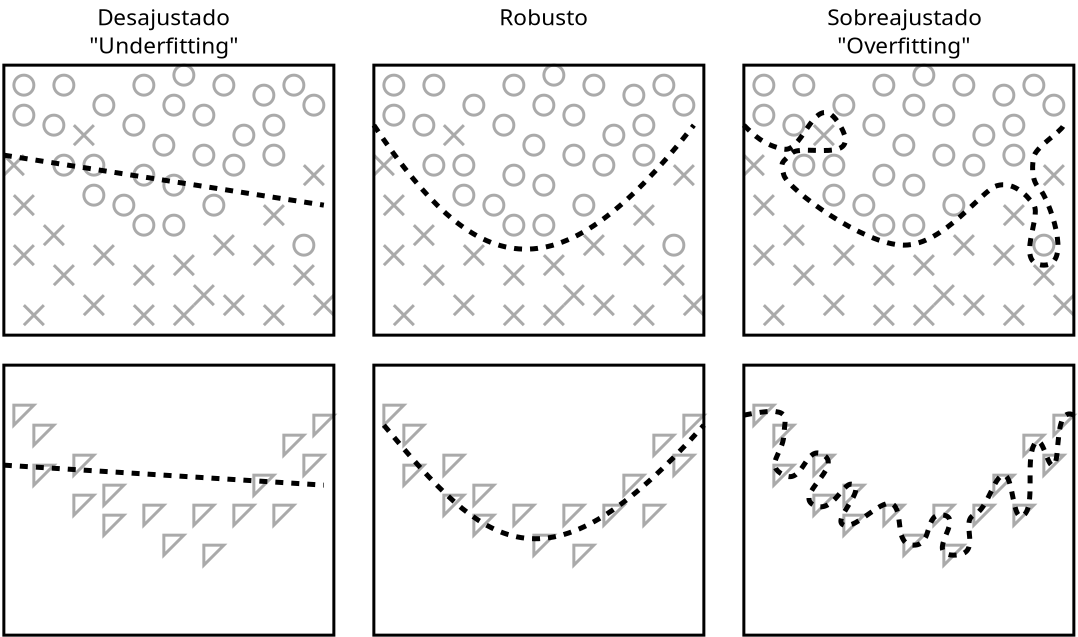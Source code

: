 <?xml version="1.0" encoding="UTF-8"?>
<dia:diagram xmlns:dia="http://www.lysator.liu.se/~alla/dia/">
  <dia:layer name="pontos" visible="true" connectable="true">
    <dia:object type="Standard - Ellipse" version="0" id="O0">
      <dia:attribute name="obj_pos">
        <dia:point val="21,8.5"/>
      </dia:attribute>
      <dia:attribute name="obj_bb">
        <dia:rectangle val="20.925,8.425;22.075,9.575"/>
      </dia:attribute>
      <dia:attribute name="elem_corner">
        <dia:point val="21,8.5"/>
      </dia:attribute>
      <dia:attribute name="elem_width">
        <dia:real val="1"/>
      </dia:attribute>
      <dia:attribute name="elem_height">
        <dia:real val="1"/>
      </dia:attribute>
      <dia:attribute name="border_width">
        <dia:real val="0.15"/>
      </dia:attribute>
      <dia:attribute name="border_color">
        <dia:color val="#aaaaaaff"/>
      </dia:attribute>
    </dia:object>
    <dia:object type="Standard - Ellipse" version="0" id="O1">
      <dia:attribute name="obj_pos">
        <dia:point val="26.5,9.5"/>
      </dia:attribute>
      <dia:attribute name="obj_bb">
        <dia:rectangle val="26.425,9.425;27.575,10.575"/>
      </dia:attribute>
      <dia:attribute name="elem_corner">
        <dia:point val="26.5,9.5"/>
      </dia:attribute>
      <dia:attribute name="elem_width">
        <dia:real val="1"/>
      </dia:attribute>
      <dia:attribute name="elem_height">
        <dia:real val="1"/>
      </dia:attribute>
      <dia:attribute name="border_width">
        <dia:real val="0.15"/>
      </dia:attribute>
      <dia:attribute name="border_color">
        <dia:color val="#aaaaaaff"/>
      </dia:attribute>
    </dia:object>
    <dia:object type="Standard - Ellipse" version="0" id="O2">
      <dia:attribute name="obj_pos">
        <dia:point val="20.5,10.5"/>
      </dia:attribute>
      <dia:attribute name="obj_bb">
        <dia:rectangle val="20.425,10.425;21.575,11.575"/>
      </dia:attribute>
      <dia:attribute name="elem_corner">
        <dia:point val="20.5,10.5"/>
      </dia:attribute>
      <dia:attribute name="elem_width">
        <dia:real val="1"/>
      </dia:attribute>
      <dia:attribute name="elem_height">
        <dia:real val="1"/>
      </dia:attribute>
      <dia:attribute name="border_width">
        <dia:real val="0.15"/>
      </dia:attribute>
      <dia:attribute name="border_color">
        <dia:color val="#aaaaaaff"/>
      </dia:attribute>
    </dia:object>
    <dia:object type="Standard - Ellipse" version="0" id="O3">
      <dia:attribute name="obj_pos">
        <dia:point val="19,8.5"/>
      </dia:attribute>
      <dia:attribute name="obj_bb">
        <dia:rectangle val="18.925,8.425;20.075,9.575"/>
      </dia:attribute>
      <dia:attribute name="elem_corner">
        <dia:point val="19,8.5"/>
      </dia:attribute>
      <dia:attribute name="elem_width">
        <dia:real val="1"/>
      </dia:attribute>
      <dia:attribute name="elem_height">
        <dia:real val="1"/>
      </dia:attribute>
      <dia:attribute name="border_width">
        <dia:real val="0.15"/>
      </dia:attribute>
      <dia:attribute name="border_color">
        <dia:color val="#aaaaaaff"/>
      </dia:attribute>
    </dia:object>
    <dia:object type="Standard - Ellipse" version="0" id="O4">
      <dia:attribute name="obj_pos">
        <dia:point val="26,11.5"/>
      </dia:attribute>
      <dia:attribute name="obj_bb">
        <dia:rectangle val="25.925,11.425;27.075,12.575"/>
      </dia:attribute>
      <dia:attribute name="elem_corner">
        <dia:point val="26,11.5"/>
      </dia:attribute>
      <dia:attribute name="elem_width">
        <dia:real val="1"/>
      </dia:attribute>
      <dia:attribute name="elem_height">
        <dia:real val="1"/>
      </dia:attribute>
      <dia:attribute name="border_width">
        <dia:real val="0.15"/>
      </dia:attribute>
      <dia:attribute name="border_color">
        <dia:color val="#aaaaaaff"/>
      </dia:attribute>
    </dia:object>
    <dia:object type="Standard - Ellipse" version="0" id="O5">
      <dia:attribute name="obj_pos">
        <dia:point val="24,14.5"/>
      </dia:attribute>
      <dia:attribute name="obj_bb">
        <dia:rectangle val="23.925,14.425;25.075,15.575"/>
      </dia:attribute>
      <dia:attribute name="elem_corner">
        <dia:point val="24,14.5"/>
      </dia:attribute>
      <dia:attribute name="elem_width">
        <dia:real val="1"/>
      </dia:attribute>
      <dia:attribute name="elem_height">
        <dia:real val="1"/>
      </dia:attribute>
      <dia:attribute name="border_width">
        <dia:real val="0.15"/>
      </dia:attribute>
      <dia:attribute name="border_color">
        <dia:color val="#aaaaaaff"/>
      </dia:attribute>
    </dia:object>
    <dia:object type="Standard - Ellipse" version="0" id="O6">
      <dia:attribute name="obj_pos">
        <dia:point val="22.5,14"/>
      </dia:attribute>
      <dia:attribute name="obj_bb">
        <dia:rectangle val="22.425,13.925;23.575,15.075"/>
      </dia:attribute>
      <dia:attribute name="elem_corner">
        <dia:point val="22.5,14"/>
      </dia:attribute>
      <dia:attribute name="elem_width">
        <dia:real val="1"/>
      </dia:attribute>
      <dia:attribute name="elem_height">
        <dia:real val="1"/>
      </dia:attribute>
      <dia:attribute name="border_width">
        <dia:real val="0.15"/>
      </dia:attribute>
      <dia:attribute name="border_color">
        <dia:color val="#aaaaaaff"/>
      </dia:attribute>
    </dia:object>
    <dia:object type="Standard - Ellipse" version="0" id="O7">
      <dia:attribute name="obj_pos">
        <dia:point val="25,13"/>
      </dia:attribute>
      <dia:attribute name="obj_bb">
        <dia:rectangle val="24.925,12.925;26.075,14.075"/>
      </dia:attribute>
      <dia:attribute name="elem_corner">
        <dia:point val="25,13"/>
      </dia:attribute>
      <dia:attribute name="elem_width">
        <dia:real val="1"/>
      </dia:attribute>
      <dia:attribute name="elem_height">
        <dia:real val="1"/>
      </dia:attribute>
      <dia:attribute name="border_width">
        <dia:real val="0.15"/>
      </dia:attribute>
      <dia:attribute name="border_color">
        <dia:color val="#aaaaaaff"/>
      </dia:attribute>
    </dia:object>
    <dia:object type="Standard - Ellipse" version="0" id="O8">
      <dia:attribute name="obj_pos">
        <dia:point val="23,9.5"/>
      </dia:attribute>
      <dia:attribute name="obj_bb">
        <dia:rectangle val="22.925,9.425;24.075,10.575"/>
      </dia:attribute>
      <dia:attribute name="elem_corner">
        <dia:point val="23,9.5"/>
      </dia:attribute>
      <dia:attribute name="elem_width">
        <dia:real val="1"/>
      </dia:attribute>
      <dia:attribute name="elem_height">
        <dia:real val="1"/>
      </dia:attribute>
      <dia:attribute name="border_width">
        <dia:real val="0.15"/>
      </dia:attribute>
      <dia:attribute name="border_color">
        <dia:color val="#aaaaaaff"/>
      </dia:attribute>
    </dia:object>
    <dia:object type="Standard - Ellipse" version="0" id="O9">
      <dia:attribute name="obj_pos">
        <dia:point val="21,12.5"/>
      </dia:attribute>
      <dia:attribute name="obj_bb">
        <dia:rectangle val="20.925,12.425;22.075,13.575"/>
      </dia:attribute>
      <dia:attribute name="elem_corner">
        <dia:point val="21,12.5"/>
      </dia:attribute>
      <dia:attribute name="elem_width">
        <dia:real val="1"/>
      </dia:attribute>
      <dia:attribute name="elem_height">
        <dia:real val="1"/>
      </dia:attribute>
      <dia:attribute name="border_width">
        <dia:real val="0.15"/>
      </dia:attribute>
      <dia:attribute name="border_color">
        <dia:color val="#aaaaaaff"/>
      </dia:attribute>
    </dia:object>
    <dia:object type="Standard - Ellipse" version="0" id="O10">
      <dia:attribute name="obj_pos">
        <dia:point val="19,10"/>
      </dia:attribute>
      <dia:attribute name="obj_bb">
        <dia:rectangle val="18.925,9.925;20.075,11.075"/>
      </dia:attribute>
      <dia:attribute name="elem_corner">
        <dia:point val="19,10"/>
      </dia:attribute>
      <dia:attribute name="elem_width">
        <dia:real val="1"/>
      </dia:attribute>
      <dia:attribute name="elem_height">
        <dia:real val="1"/>
      </dia:attribute>
      <dia:attribute name="border_width">
        <dia:real val="0.15"/>
      </dia:attribute>
      <dia:attribute name="border_color">
        <dia:color val="#aaaaaaff"/>
      </dia:attribute>
    </dia:object>
    <dia:object type="Standard - Ellipse" version="0" id="O11">
      <dia:attribute name="obj_pos">
        <dia:point val="24.5,10.5"/>
      </dia:attribute>
      <dia:attribute name="obj_bb">
        <dia:rectangle val="24.425,10.425;25.575,11.575"/>
      </dia:attribute>
      <dia:attribute name="elem_corner">
        <dia:point val="24.5,10.5"/>
      </dia:attribute>
      <dia:attribute name="elem_width">
        <dia:real val="1"/>
      </dia:attribute>
      <dia:attribute name="elem_height">
        <dia:real val="1"/>
      </dia:attribute>
      <dia:attribute name="border_width">
        <dia:real val="0.15"/>
      </dia:attribute>
      <dia:attribute name="border_color">
        <dia:color val="#aaaaaaff"/>
      </dia:attribute>
    </dia:object>
    <dia:object type="Standard - Ellipse" version="0" id="O12">
      <dia:attribute name="obj_pos">
        <dia:point val="22.5,12.5"/>
      </dia:attribute>
      <dia:attribute name="obj_bb">
        <dia:rectangle val="22.425,12.425;23.575,13.575"/>
      </dia:attribute>
      <dia:attribute name="elem_corner">
        <dia:point val="22.5,12.5"/>
      </dia:attribute>
      <dia:attribute name="elem_width">
        <dia:real val="1"/>
      </dia:attribute>
      <dia:attribute name="elem_height">
        <dia:real val="1"/>
      </dia:attribute>
      <dia:attribute name="border_width">
        <dia:real val="0.15"/>
      </dia:attribute>
      <dia:attribute name="border_color">
        <dia:color val="#aaaaaaff"/>
      </dia:attribute>
    </dia:object>
    <dia:object type="Standard - Ellipse" version="0" id="O13">
      <dia:attribute name="obj_pos">
        <dia:point val="27,8"/>
      </dia:attribute>
      <dia:attribute name="obj_bb">
        <dia:rectangle val="26.925,7.925;28.075,9.075"/>
      </dia:attribute>
      <dia:attribute name="elem_corner">
        <dia:point val="27,8"/>
      </dia:attribute>
      <dia:attribute name="elem_width">
        <dia:real val="1"/>
      </dia:attribute>
      <dia:attribute name="elem_height">
        <dia:real val="1"/>
      </dia:attribute>
      <dia:attribute name="border_width">
        <dia:real val="0.15"/>
      </dia:attribute>
      <dia:attribute name="border_color">
        <dia:color val="#aaaaaaff"/>
      </dia:attribute>
    </dia:object>
    <dia:object type="Standard - Ellipse" version="0" id="O14">
      <dia:attribute name="obj_pos">
        <dia:point val="28,10"/>
      </dia:attribute>
      <dia:attribute name="obj_bb">
        <dia:rectangle val="27.925,9.925;29.075,11.075"/>
      </dia:attribute>
      <dia:attribute name="elem_corner">
        <dia:point val="28,10"/>
      </dia:attribute>
      <dia:attribute name="elem_width">
        <dia:real val="1"/>
      </dia:attribute>
      <dia:attribute name="elem_height">
        <dia:real val="1"/>
      </dia:attribute>
      <dia:attribute name="border_width">
        <dia:real val="0.15"/>
      </dia:attribute>
      <dia:attribute name="border_color">
        <dia:color val="#aaaaaaff"/>
      </dia:attribute>
    </dia:object>
    <dia:object type="Standard - Ellipse" version="0" id="O15">
      <dia:attribute name="obj_pos">
        <dia:point val="30,11"/>
      </dia:attribute>
      <dia:attribute name="obj_bb">
        <dia:rectangle val="29.925,10.925;31.075,12.075"/>
      </dia:attribute>
      <dia:attribute name="elem_corner">
        <dia:point val="30,11"/>
      </dia:attribute>
      <dia:attribute name="elem_width">
        <dia:real val="1"/>
      </dia:attribute>
      <dia:attribute name="elem_height">
        <dia:real val="1"/>
      </dia:attribute>
      <dia:attribute name="border_width">
        <dia:real val="0.15"/>
      </dia:attribute>
      <dia:attribute name="border_color">
        <dia:color val="#aaaaaaff"/>
      </dia:attribute>
    </dia:object>
    <dia:object type="Standard - Ellipse" version="0" id="O16">
      <dia:attribute name="obj_pos">
        <dia:point val="28,12"/>
      </dia:attribute>
      <dia:attribute name="obj_bb">
        <dia:rectangle val="27.925,11.925;29.075,13.075"/>
      </dia:attribute>
      <dia:attribute name="elem_corner">
        <dia:point val="28,12"/>
      </dia:attribute>
      <dia:attribute name="elem_width">
        <dia:real val="1"/>
      </dia:attribute>
      <dia:attribute name="elem_height">
        <dia:real val="1"/>
      </dia:attribute>
      <dia:attribute name="border_width">
        <dia:real val="0.15"/>
      </dia:attribute>
      <dia:attribute name="border_color">
        <dia:color val="#aaaaaaff"/>
      </dia:attribute>
    </dia:object>
    <dia:object type="Standard - Ellipse" version="0" id="O17">
      <dia:attribute name="obj_pos">
        <dia:point val="31,9"/>
      </dia:attribute>
      <dia:attribute name="obj_bb">
        <dia:rectangle val="30.925,8.925;32.075,10.075"/>
      </dia:attribute>
      <dia:attribute name="elem_corner">
        <dia:point val="31,9"/>
      </dia:attribute>
      <dia:attribute name="elem_width">
        <dia:real val="1"/>
      </dia:attribute>
      <dia:attribute name="elem_height">
        <dia:real val="1"/>
      </dia:attribute>
      <dia:attribute name="border_width">
        <dia:real val="0.15"/>
      </dia:attribute>
      <dia:attribute name="border_color">
        <dia:color val="#aaaaaaff"/>
      </dia:attribute>
    </dia:object>
    <dia:object type="Standard - Ellipse" version="0" id="O18">
      <dia:attribute name="obj_pos">
        <dia:point val="32.5,8.5"/>
      </dia:attribute>
      <dia:attribute name="obj_bb">
        <dia:rectangle val="32.425,8.425;33.575,9.575"/>
      </dia:attribute>
      <dia:attribute name="elem_corner">
        <dia:point val="32.5,8.5"/>
      </dia:attribute>
      <dia:attribute name="elem_width">
        <dia:real val="1"/>
      </dia:attribute>
      <dia:attribute name="elem_height">
        <dia:real val="1"/>
      </dia:attribute>
      <dia:attribute name="border_width">
        <dia:real val="0.15"/>
      </dia:attribute>
      <dia:attribute name="border_color">
        <dia:color val="#aaaaaaff"/>
      </dia:attribute>
    </dia:object>
    <dia:object type="Standard - Ellipse" version="0" id="O19">
      <dia:attribute name="obj_pos">
        <dia:point val="25,15.5"/>
      </dia:attribute>
      <dia:attribute name="obj_bb">
        <dia:rectangle val="24.925,15.425;26.075,16.575"/>
      </dia:attribute>
      <dia:attribute name="elem_corner">
        <dia:point val="25,15.5"/>
      </dia:attribute>
      <dia:attribute name="elem_width">
        <dia:real val="1"/>
      </dia:attribute>
      <dia:attribute name="elem_height">
        <dia:real val="1"/>
      </dia:attribute>
      <dia:attribute name="border_width">
        <dia:real val="0.15"/>
      </dia:attribute>
      <dia:attribute name="border_color">
        <dia:color val="#aaaaaaff"/>
      </dia:attribute>
    </dia:object>
    <dia:object type="Standard - Ellipse" version="0" id="O20">
      <dia:attribute name="obj_pos">
        <dia:point val="33.5,9.5"/>
      </dia:attribute>
      <dia:attribute name="obj_bb">
        <dia:rectangle val="33.425,9.425;34.575,10.575"/>
      </dia:attribute>
      <dia:attribute name="elem_corner">
        <dia:point val="33.5,9.5"/>
      </dia:attribute>
      <dia:attribute name="elem_width">
        <dia:real val="1"/>
      </dia:attribute>
      <dia:attribute name="elem_height">
        <dia:real val="1"/>
      </dia:attribute>
      <dia:attribute name="border_width">
        <dia:real val="0.15"/>
      </dia:attribute>
      <dia:attribute name="border_color">
        <dia:color val="#aaaaaaff"/>
      </dia:attribute>
    </dia:object>
    <dia:object type="Standard - Ellipse" version="0" id="O21">
      <dia:attribute name="obj_pos">
        <dia:point val="26.5,13.5"/>
      </dia:attribute>
      <dia:attribute name="obj_bb">
        <dia:rectangle val="26.425,13.425;27.575,14.575"/>
      </dia:attribute>
      <dia:attribute name="elem_corner">
        <dia:point val="26.5,13.5"/>
      </dia:attribute>
      <dia:attribute name="elem_width">
        <dia:real val="1"/>
      </dia:attribute>
      <dia:attribute name="elem_height">
        <dia:real val="1"/>
      </dia:attribute>
      <dia:attribute name="border_width">
        <dia:real val="0.15"/>
      </dia:attribute>
      <dia:attribute name="border_color">
        <dia:color val="#aaaaaaff"/>
      </dia:attribute>
    </dia:object>
    <dia:object type="Standard - Ellipse" version="0" id="O22">
      <dia:attribute name="obj_pos">
        <dia:point val="28.5,14.5"/>
      </dia:attribute>
      <dia:attribute name="obj_bb">
        <dia:rectangle val="28.425,14.425;29.575,15.575"/>
      </dia:attribute>
      <dia:attribute name="elem_corner">
        <dia:point val="28.5,14.5"/>
      </dia:attribute>
      <dia:attribute name="elem_width">
        <dia:real val="1"/>
      </dia:attribute>
      <dia:attribute name="elem_height">
        <dia:real val="1"/>
      </dia:attribute>
      <dia:attribute name="border_width">
        <dia:real val="0.15"/>
      </dia:attribute>
      <dia:attribute name="border_color">
        <dia:color val="#aaaaaaff"/>
      </dia:attribute>
    </dia:object>
    <dia:object type="Standard - Ellipse" version="0" id="O23">
      <dia:attribute name="obj_pos">
        <dia:point val="26.5,15.5"/>
      </dia:attribute>
      <dia:attribute name="obj_bb">
        <dia:rectangle val="26.425,15.425;27.575,16.575"/>
      </dia:attribute>
      <dia:attribute name="elem_corner">
        <dia:point val="26.5,15.5"/>
      </dia:attribute>
      <dia:attribute name="elem_width">
        <dia:real val="1"/>
      </dia:attribute>
      <dia:attribute name="elem_height">
        <dia:real val="1"/>
      </dia:attribute>
      <dia:attribute name="border_width">
        <dia:real val="0.15"/>
      </dia:attribute>
      <dia:attribute name="border_color">
        <dia:color val="#aaaaaaff"/>
      </dia:attribute>
    </dia:object>
    <dia:object type="Standard - Ellipse" version="0" id="O24">
      <dia:attribute name="obj_pos">
        <dia:point val="29.5,12.5"/>
      </dia:attribute>
      <dia:attribute name="obj_bb">
        <dia:rectangle val="29.425,12.425;30.575,13.575"/>
      </dia:attribute>
      <dia:attribute name="elem_corner">
        <dia:point val="29.5,12.5"/>
      </dia:attribute>
      <dia:attribute name="elem_width">
        <dia:real val="1"/>
      </dia:attribute>
      <dia:attribute name="elem_height">
        <dia:real val="1"/>
      </dia:attribute>
      <dia:attribute name="border_width">
        <dia:real val="0.15"/>
      </dia:attribute>
      <dia:attribute name="border_color">
        <dia:color val="#aaaaaaff"/>
      </dia:attribute>
    </dia:object>
    <dia:object type="Standard - Ellipse" version="0" id="O25">
      <dia:attribute name="obj_pos">
        <dia:point val="31.5,10.5"/>
      </dia:attribute>
      <dia:attribute name="obj_bb">
        <dia:rectangle val="31.425,10.425;32.575,11.575"/>
      </dia:attribute>
      <dia:attribute name="elem_corner">
        <dia:point val="31.5,10.5"/>
      </dia:attribute>
      <dia:attribute name="elem_width">
        <dia:real val="1"/>
      </dia:attribute>
      <dia:attribute name="elem_height">
        <dia:real val="1"/>
      </dia:attribute>
      <dia:attribute name="border_width">
        <dia:real val="0.15"/>
      </dia:attribute>
      <dia:attribute name="border_color">
        <dia:color val="#aaaaaaff"/>
      </dia:attribute>
    </dia:object>
    <dia:object type="Standard - Ellipse" version="0" id="O26">
      <dia:attribute name="obj_pos">
        <dia:point val="31.5,12"/>
      </dia:attribute>
      <dia:attribute name="obj_bb">
        <dia:rectangle val="31.425,11.925;32.575,13.075"/>
      </dia:attribute>
      <dia:attribute name="elem_corner">
        <dia:point val="31.5,12"/>
      </dia:attribute>
      <dia:attribute name="elem_width">
        <dia:real val="1"/>
      </dia:attribute>
      <dia:attribute name="elem_height">
        <dia:real val="1"/>
      </dia:attribute>
      <dia:attribute name="border_width">
        <dia:real val="0.15"/>
      </dia:attribute>
      <dia:attribute name="border_color">
        <dia:color val="#aaaaaaff"/>
      </dia:attribute>
    </dia:object>
    <dia:object type="Standard - Ellipse" version="0" id="O27">
      <dia:attribute name="obj_pos">
        <dia:point val="25,8.5"/>
      </dia:attribute>
      <dia:attribute name="obj_bb">
        <dia:rectangle val="24.925,8.425;26.075,9.575"/>
      </dia:attribute>
      <dia:attribute name="elem_corner">
        <dia:point val="25,8.5"/>
      </dia:attribute>
      <dia:attribute name="elem_width">
        <dia:real val="1"/>
      </dia:attribute>
      <dia:attribute name="elem_height">
        <dia:real val="1"/>
      </dia:attribute>
      <dia:attribute name="border_width">
        <dia:real val="0.15"/>
      </dia:attribute>
      <dia:attribute name="border_color">
        <dia:color val="#aaaaaaff"/>
      </dia:attribute>
    </dia:object>
    <dia:object type="Standard - Ellipse" version="0" id="O28">
      <dia:attribute name="obj_pos">
        <dia:point val="29,8.5"/>
      </dia:attribute>
      <dia:attribute name="obj_bb">
        <dia:rectangle val="28.925,8.425;30.075,9.575"/>
      </dia:attribute>
      <dia:attribute name="elem_corner">
        <dia:point val="29,8.5"/>
      </dia:attribute>
      <dia:attribute name="elem_width">
        <dia:real val="1"/>
      </dia:attribute>
      <dia:attribute name="elem_height">
        <dia:real val="1"/>
      </dia:attribute>
      <dia:attribute name="border_width">
        <dia:real val="0.15"/>
      </dia:attribute>
      <dia:attribute name="border_color">
        <dia:color val="#aaaaaaff"/>
      </dia:attribute>
    </dia:object>
    <dia:group>
      <dia:attribute name="meta">
        <dia:composite type="dict"/>
      </dia:attribute>
      <dia:attribute name="matrix"/>
      <dia:object type="Standard - Line" version="0" id="O29">
        <dia:attribute name="obj_pos">
          <dia:point val="20.5,16"/>
        </dia:attribute>
        <dia:attribute name="obj_bb">
          <dia:rectangle val="20.394,15.894;21.606,17.106"/>
        </dia:attribute>
        <dia:attribute name="conn_endpoints">
          <dia:point val="20.5,16"/>
          <dia:point val="21.5,17"/>
        </dia:attribute>
        <dia:attribute name="numcp">
          <dia:int val="1"/>
        </dia:attribute>
        <dia:attribute name="line_color">
          <dia:color val="#aaaaaaff"/>
        </dia:attribute>
        <dia:attribute name="line_width">
          <dia:real val="0.15"/>
        </dia:attribute>
      </dia:object>
      <dia:object type="Standard - Line" version="0" id="O30">
        <dia:attribute name="obj_pos">
          <dia:point val="21.5,16"/>
        </dia:attribute>
        <dia:attribute name="obj_bb">
          <dia:rectangle val="20.394,15.894;21.606,17.106"/>
        </dia:attribute>
        <dia:attribute name="conn_endpoints">
          <dia:point val="21.5,16"/>
          <dia:point val="20.5,17"/>
        </dia:attribute>
        <dia:attribute name="numcp">
          <dia:int val="1"/>
        </dia:attribute>
        <dia:attribute name="line_color">
          <dia:color val="#aaaaaaff"/>
        </dia:attribute>
        <dia:attribute name="line_width">
          <dia:real val="0.15"/>
        </dia:attribute>
      </dia:object>
    </dia:group>
    <dia:group>
      <dia:attribute name="meta">
        <dia:composite type="dict"/>
      </dia:attribute>
      <dia:attribute name="matrix"/>
      <dia:object type="Standard - Line" version="0" id="O31">
        <dia:attribute name="obj_pos">
          <dia:point val="22.5,19.5"/>
        </dia:attribute>
        <dia:attribute name="obj_bb">
          <dia:rectangle val="22.394,19.394;23.606,20.606"/>
        </dia:attribute>
        <dia:attribute name="conn_endpoints">
          <dia:point val="22.5,19.5"/>
          <dia:point val="23.5,20.5"/>
        </dia:attribute>
        <dia:attribute name="numcp">
          <dia:int val="1"/>
        </dia:attribute>
        <dia:attribute name="line_color">
          <dia:color val="#aaaaaaff"/>
        </dia:attribute>
        <dia:attribute name="line_width">
          <dia:real val="0.15"/>
        </dia:attribute>
      </dia:object>
      <dia:object type="Standard - Line" version="0" id="O32">
        <dia:attribute name="obj_pos">
          <dia:point val="23.5,19.5"/>
        </dia:attribute>
        <dia:attribute name="obj_bb">
          <dia:rectangle val="22.394,19.394;23.606,20.606"/>
        </dia:attribute>
        <dia:attribute name="conn_endpoints">
          <dia:point val="23.5,19.5"/>
          <dia:point val="22.5,20.5"/>
        </dia:attribute>
        <dia:attribute name="numcp">
          <dia:int val="1"/>
        </dia:attribute>
        <dia:attribute name="line_color">
          <dia:color val="#aaaaaaff"/>
        </dia:attribute>
        <dia:attribute name="line_width">
          <dia:real val="0.15"/>
        </dia:attribute>
      </dia:object>
    </dia:group>
    <dia:group>
      <dia:attribute name="meta">
        <dia:composite type="dict"/>
      </dia:attribute>
      <dia:attribute name="matrix"/>
      <dia:object type="Standard - Line" version="0" id="O33">
        <dia:attribute name="obj_pos">
          <dia:point val="19,17"/>
        </dia:attribute>
        <dia:attribute name="obj_bb">
          <dia:rectangle val="18.894,16.894;20.106,18.106"/>
        </dia:attribute>
        <dia:attribute name="conn_endpoints">
          <dia:point val="19,17"/>
          <dia:point val="20,18"/>
        </dia:attribute>
        <dia:attribute name="numcp">
          <dia:int val="1"/>
        </dia:attribute>
        <dia:attribute name="line_color">
          <dia:color val="#aaaaaaff"/>
        </dia:attribute>
        <dia:attribute name="line_width">
          <dia:real val="0.15"/>
        </dia:attribute>
      </dia:object>
      <dia:object type="Standard - Line" version="0" id="O34">
        <dia:attribute name="obj_pos">
          <dia:point val="20,17"/>
        </dia:attribute>
        <dia:attribute name="obj_bb">
          <dia:rectangle val="18.894,16.894;20.106,18.106"/>
        </dia:attribute>
        <dia:attribute name="conn_endpoints">
          <dia:point val="20,17"/>
          <dia:point val="19,18"/>
        </dia:attribute>
        <dia:attribute name="numcp">
          <dia:int val="1"/>
        </dia:attribute>
        <dia:attribute name="line_color">
          <dia:color val="#aaaaaaff"/>
        </dia:attribute>
        <dia:attribute name="line_width">
          <dia:real val="0.15"/>
        </dia:attribute>
      </dia:object>
    </dia:group>
    <dia:group>
      <dia:attribute name="meta">
        <dia:composite type="dict"/>
      </dia:attribute>
      <dia:attribute name="matrix"/>
      <dia:object type="Standard - Line" version="0" id="O35">
        <dia:attribute name="obj_pos">
          <dia:point val="25,18"/>
        </dia:attribute>
        <dia:attribute name="obj_bb">
          <dia:rectangle val="24.894,17.894;26.106,19.106"/>
        </dia:attribute>
        <dia:attribute name="conn_endpoints">
          <dia:point val="25,18"/>
          <dia:point val="26,19"/>
        </dia:attribute>
        <dia:attribute name="numcp">
          <dia:int val="1"/>
        </dia:attribute>
        <dia:attribute name="line_color">
          <dia:color val="#aaaaaaff"/>
        </dia:attribute>
        <dia:attribute name="line_width">
          <dia:real val="0.15"/>
        </dia:attribute>
      </dia:object>
      <dia:object type="Standard - Line" version="0" id="O36">
        <dia:attribute name="obj_pos">
          <dia:point val="26,18"/>
        </dia:attribute>
        <dia:attribute name="obj_bb">
          <dia:rectangle val="24.894,17.894;26.106,19.106"/>
        </dia:attribute>
        <dia:attribute name="conn_endpoints">
          <dia:point val="26,18"/>
          <dia:point val="25,19"/>
        </dia:attribute>
        <dia:attribute name="numcp">
          <dia:int val="1"/>
        </dia:attribute>
        <dia:attribute name="line_color">
          <dia:color val="#aaaaaaff"/>
        </dia:attribute>
        <dia:attribute name="line_width">
          <dia:real val="0.15"/>
        </dia:attribute>
      </dia:object>
    </dia:group>
    <dia:group>
      <dia:attribute name="meta">
        <dia:composite type="dict"/>
      </dia:attribute>
      <dia:attribute name="matrix"/>
      <dia:object type="Standard - Line" version="0" id="O37">
        <dia:attribute name="obj_pos">
          <dia:point val="33.5,13"/>
        </dia:attribute>
        <dia:attribute name="obj_bb">
          <dia:rectangle val="33.394,12.894;34.606,14.106"/>
        </dia:attribute>
        <dia:attribute name="conn_endpoints">
          <dia:point val="33.5,13"/>
          <dia:point val="34.5,14"/>
        </dia:attribute>
        <dia:attribute name="numcp">
          <dia:int val="1"/>
        </dia:attribute>
        <dia:attribute name="line_color">
          <dia:color val="#aaaaaaff"/>
        </dia:attribute>
        <dia:attribute name="line_width">
          <dia:real val="0.15"/>
        </dia:attribute>
      </dia:object>
      <dia:object type="Standard - Line" version="0" id="O38">
        <dia:attribute name="obj_pos">
          <dia:point val="34.5,13"/>
        </dia:attribute>
        <dia:attribute name="obj_bb">
          <dia:rectangle val="33.394,12.894;34.606,14.106"/>
        </dia:attribute>
        <dia:attribute name="conn_endpoints">
          <dia:point val="34.5,13"/>
          <dia:point val="33.5,14"/>
        </dia:attribute>
        <dia:attribute name="numcp">
          <dia:int val="1"/>
        </dia:attribute>
        <dia:attribute name="line_color">
          <dia:color val="#aaaaaaff"/>
        </dia:attribute>
        <dia:attribute name="line_width">
          <dia:real val="0.15"/>
        </dia:attribute>
      </dia:object>
    </dia:group>
    <dia:group>
      <dia:attribute name="meta">
        <dia:composite type="dict"/>
      </dia:attribute>
      <dia:attribute name="matrix"/>
      <dia:object type="Standard - Line" version="0" id="O39">
        <dia:attribute name="obj_pos">
          <dia:point val="23,17"/>
        </dia:attribute>
        <dia:attribute name="obj_bb">
          <dia:rectangle val="22.894,16.894;24.106,18.106"/>
        </dia:attribute>
        <dia:attribute name="conn_endpoints">
          <dia:point val="23,17"/>
          <dia:point val="24,18"/>
        </dia:attribute>
        <dia:attribute name="numcp">
          <dia:int val="1"/>
        </dia:attribute>
        <dia:attribute name="line_color">
          <dia:color val="#aaaaaaff"/>
        </dia:attribute>
        <dia:attribute name="line_width">
          <dia:real val="0.15"/>
        </dia:attribute>
      </dia:object>
      <dia:object type="Standard - Line" version="0" id="O40">
        <dia:attribute name="obj_pos">
          <dia:point val="24,17"/>
        </dia:attribute>
        <dia:attribute name="obj_bb">
          <dia:rectangle val="22.894,16.894;24.106,18.106"/>
        </dia:attribute>
        <dia:attribute name="conn_endpoints">
          <dia:point val="24,17"/>
          <dia:point val="23,18"/>
        </dia:attribute>
        <dia:attribute name="numcp">
          <dia:int val="1"/>
        </dia:attribute>
        <dia:attribute name="line_color">
          <dia:color val="#aaaaaaff"/>
        </dia:attribute>
        <dia:attribute name="line_width">
          <dia:real val="0.15"/>
        </dia:attribute>
      </dia:object>
    </dia:group>
    <dia:group>
      <dia:attribute name="meta">
        <dia:composite type="dict"/>
      </dia:attribute>
      <dia:attribute name="matrix"/>
      <dia:object type="Standard - Line" version="0" id="O41">
        <dia:attribute name="obj_pos">
          <dia:point val="29,16.5"/>
        </dia:attribute>
        <dia:attribute name="obj_bb">
          <dia:rectangle val="28.894,16.394;30.106,17.606"/>
        </dia:attribute>
        <dia:attribute name="conn_endpoints">
          <dia:point val="29,16.5"/>
          <dia:point val="30,17.5"/>
        </dia:attribute>
        <dia:attribute name="numcp">
          <dia:int val="1"/>
        </dia:attribute>
        <dia:attribute name="line_color">
          <dia:color val="#aaaaaaff"/>
        </dia:attribute>
        <dia:attribute name="line_width">
          <dia:real val="0.15"/>
        </dia:attribute>
      </dia:object>
      <dia:object type="Standard - Line" version="0" id="O42">
        <dia:attribute name="obj_pos">
          <dia:point val="30,16.5"/>
        </dia:attribute>
        <dia:attribute name="obj_bb">
          <dia:rectangle val="28.894,16.394;30.106,17.606"/>
        </dia:attribute>
        <dia:attribute name="conn_endpoints">
          <dia:point val="30,16.5"/>
          <dia:point val="29,17.5"/>
        </dia:attribute>
        <dia:attribute name="numcp">
          <dia:int val="1"/>
        </dia:attribute>
        <dia:attribute name="line_color">
          <dia:color val="#aaaaaaff"/>
        </dia:attribute>
        <dia:attribute name="line_width">
          <dia:real val="0.15"/>
        </dia:attribute>
      </dia:object>
    </dia:group>
    <dia:group>
      <dia:attribute name="meta">
        <dia:composite type="dict"/>
      </dia:attribute>
      <dia:attribute name="matrix"/>
      <dia:object type="Standard - Line" version="0" id="O43">
        <dia:attribute name="obj_pos">
          <dia:point val="31,17"/>
        </dia:attribute>
        <dia:attribute name="obj_bb">
          <dia:rectangle val="30.894,16.894;32.106,18.106"/>
        </dia:attribute>
        <dia:attribute name="conn_endpoints">
          <dia:point val="31,17"/>
          <dia:point val="32,18"/>
        </dia:attribute>
        <dia:attribute name="numcp">
          <dia:int val="1"/>
        </dia:attribute>
        <dia:attribute name="line_color">
          <dia:color val="#aaaaaaff"/>
        </dia:attribute>
        <dia:attribute name="line_width">
          <dia:real val="0.15"/>
        </dia:attribute>
      </dia:object>
      <dia:object type="Standard - Line" version="0" id="O44">
        <dia:attribute name="obj_pos">
          <dia:point val="32,17"/>
        </dia:attribute>
        <dia:attribute name="obj_bb">
          <dia:rectangle val="30.894,16.894;32.106,18.106"/>
        </dia:attribute>
        <dia:attribute name="conn_endpoints">
          <dia:point val="32,17"/>
          <dia:point val="31,18"/>
        </dia:attribute>
        <dia:attribute name="numcp">
          <dia:int val="1"/>
        </dia:attribute>
        <dia:attribute name="line_color">
          <dia:color val="#aaaaaaff"/>
        </dia:attribute>
        <dia:attribute name="line_width">
          <dia:real val="0.15"/>
        </dia:attribute>
      </dia:object>
    </dia:group>
    <dia:group>
      <dia:attribute name="meta">
        <dia:composite type="dict"/>
      </dia:attribute>
      <dia:attribute name="matrix"/>
      <dia:object type="Standard - Line" version="0" id="O45">
        <dia:attribute name="obj_pos">
          <dia:point val="28,19"/>
        </dia:attribute>
        <dia:attribute name="obj_bb">
          <dia:rectangle val="27.894,18.894;29.106,20.106"/>
        </dia:attribute>
        <dia:attribute name="conn_endpoints">
          <dia:point val="28,19"/>
          <dia:point val="29,20"/>
        </dia:attribute>
        <dia:attribute name="numcp">
          <dia:int val="1"/>
        </dia:attribute>
        <dia:attribute name="line_color">
          <dia:color val="#aaaaaaff"/>
        </dia:attribute>
        <dia:attribute name="line_width">
          <dia:real val="0.15"/>
        </dia:attribute>
      </dia:object>
      <dia:object type="Standard - Line" version="0" id="O46">
        <dia:attribute name="obj_pos">
          <dia:point val="29,19"/>
        </dia:attribute>
        <dia:attribute name="obj_bb">
          <dia:rectangle val="27.894,18.894;29.106,20.106"/>
        </dia:attribute>
        <dia:attribute name="conn_endpoints">
          <dia:point val="29,19"/>
          <dia:point val="28,20"/>
        </dia:attribute>
        <dia:attribute name="numcp">
          <dia:int val="1"/>
        </dia:attribute>
        <dia:attribute name="line_color">
          <dia:color val="#aaaaaaff"/>
        </dia:attribute>
        <dia:attribute name="line_width">
          <dia:real val="0.15"/>
        </dia:attribute>
      </dia:object>
    </dia:group>
    <dia:group>
      <dia:attribute name="meta">
        <dia:composite type="dict"/>
      </dia:attribute>
      <dia:attribute name="matrix"/>
      <dia:object type="Standard - Line" version="0" id="O47">
        <dia:attribute name="obj_pos">
          <dia:point val="31.5,15"/>
        </dia:attribute>
        <dia:attribute name="obj_bb">
          <dia:rectangle val="31.394,14.894;32.606,16.106"/>
        </dia:attribute>
        <dia:attribute name="conn_endpoints">
          <dia:point val="31.5,15"/>
          <dia:point val="32.5,16"/>
        </dia:attribute>
        <dia:attribute name="numcp">
          <dia:int val="1"/>
        </dia:attribute>
        <dia:attribute name="line_color">
          <dia:color val="#aaaaaaff"/>
        </dia:attribute>
        <dia:attribute name="line_width">
          <dia:real val="0.15"/>
        </dia:attribute>
      </dia:object>
      <dia:object type="Standard - Line" version="0" id="O48">
        <dia:attribute name="obj_pos">
          <dia:point val="32.5,15"/>
        </dia:attribute>
        <dia:attribute name="obj_bb">
          <dia:rectangle val="31.394,14.894;32.606,16.106"/>
        </dia:attribute>
        <dia:attribute name="conn_endpoints">
          <dia:point val="32.5,15"/>
          <dia:point val="31.5,16"/>
        </dia:attribute>
        <dia:attribute name="numcp">
          <dia:int val="1"/>
        </dia:attribute>
        <dia:attribute name="line_color">
          <dia:color val="#aaaaaaff"/>
        </dia:attribute>
        <dia:attribute name="line_width">
          <dia:real val="0.15"/>
        </dia:attribute>
      </dia:object>
    </dia:group>
    <dia:group>
      <dia:attribute name="meta">
        <dia:composite type="dict"/>
      </dia:attribute>
      <dia:attribute name="matrix"/>
      <dia:object type="Standard - Line" version="0" id="O49">
        <dia:attribute name="obj_pos">
          <dia:point val="33,18"/>
        </dia:attribute>
        <dia:attribute name="obj_bb">
          <dia:rectangle val="32.894,17.894;34.106,19.106"/>
        </dia:attribute>
        <dia:attribute name="conn_endpoints">
          <dia:point val="33,18"/>
          <dia:point val="34,19"/>
        </dia:attribute>
        <dia:attribute name="numcp">
          <dia:int val="1"/>
        </dia:attribute>
        <dia:attribute name="line_color">
          <dia:color val="#aaaaaaff"/>
        </dia:attribute>
        <dia:attribute name="line_width">
          <dia:real val="0.15"/>
        </dia:attribute>
      </dia:object>
      <dia:object type="Standard - Line" version="0" id="O50">
        <dia:attribute name="obj_pos">
          <dia:point val="34,18"/>
        </dia:attribute>
        <dia:attribute name="obj_bb">
          <dia:rectangle val="32.894,17.894;34.106,19.106"/>
        </dia:attribute>
        <dia:attribute name="conn_endpoints">
          <dia:point val="34,18"/>
          <dia:point val="33,19"/>
        </dia:attribute>
        <dia:attribute name="numcp">
          <dia:int val="1"/>
        </dia:attribute>
        <dia:attribute name="line_color">
          <dia:color val="#aaaaaaff"/>
        </dia:attribute>
        <dia:attribute name="line_width">
          <dia:real val="0.15"/>
        </dia:attribute>
      </dia:object>
    </dia:group>
    <dia:group>
      <dia:attribute name="meta">
        <dia:composite type="dict"/>
      </dia:attribute>
      <dia:attribute name="matrix"/>
      <dia:object type="Standard - Line" version="0" id="O51">
        <dia:attribute name="obj_pos">
          <dia:point val="18.5,12.5"/>
        </dia:attribute>
        <dia:attribute name="obj_bb">
          <dia:rectangle val="18.394,12.394;19.606,13.606"/>
        </dia:attribute>
        <dia:attribute name="conn_endpoints">
          <dia:point val="18.5,12.5"/>
          <dia:point val="19.5,13.5"/>
        </dia:attribute>
        <dia:attribute name="numcp">
          <dia:int val="1"/>
        </dia:attribute>
        <dia:attribute name="line_color">
          <dia:color val="#aaaaaaff"/>
        </dia:attribute>
        <dia:attribute name="line_width">
          <dia:real val="0.15"/>
        </dia:attribute>
      </dia:object>
      <dia:object type="Standard - Line" version="0" id="O52">
        <dia:attribute name="obj_pos">
          <dia:point val="19.5,12.5"/>
        </dia:attribute>
        <dia:attribute name="obj_bb">
          <dia:rectangle val="18.394,12.394;19.606,13.606"/>
        </dia:attribute>
        <dia:attribute name="conn_endpoints">
          <dia:point val="19.5,12.5"/>
          <dia:point val="18.5,13.5"/>
        </dia:attribute>
        <dia:attribute name="numcp">
          <dia:int val="1"/>
        </dia:attribute>
        <dia:attribute name="line_color">
          <dia:color val="#aaaaaaff"/>
        </dia:attribute>
        <dia:attribute name="line_width">
          <dia:real val="0.15"/>
        </dia:attribute>
      </dia:object>
    </dia:group>
    <dia:group>
      <dia:attribute name="meta">
        <dia:composite type="dict"/>
      </dia:attribute>
      <dia:attribute name="matrix"/>
      <dia:object type="Standard - Line" version="0" id="O53">
        <dia:attribute name="obj_pos">
          <dia:point val="19,14.5"/>
        </dia:attribute>
        <dia:attribute name="obj_bb">
          <dia:rectangle val="18.894,14.394;20.106,15.606"/>
        </dia:attribute>
        <dia:attribute name="conn_endpoints">
          <dia:point val="19,14.5"/>
          <dia:point val="20,15.5"/>
        </dia:attribute>
        <dia:attribute name="numcp">
          <dia:int val="1"/>
        </dia:attribute>
        <dia:attribute name="line_color">
          <dia:color val="#aaaaaaff"/>
        </dia:attribute>
        <dia:attribute name="line_width">
          <dia:real val="0.15"/>
        </dia:attribute>
      </dia:object>
      <dia:object type="Standard - Line" version="0" id="O54">
        <dia:attribute name="obj_pos">
          <dia:point val="20,14.5"/>
        </dia:attribute>
        <dia:attribute name="obj_bb">
          <dia:rectangle val="18.894,14.394;20.106,15.606"/>
        </dia:attribute>
        <dia:attribute name="conn_endpoints">
          <dia:point val="20,14.5"/>
          <dia:point val="19,15.5"/>
        </dia:attribute>
        <dia:attribute name="numcp">
          <dia:int val="1"/>
        </dia:attribute>
        <dia:attribute name="line_color">
          <dia:color val="#aaaaaaff"/>
        </dia:attribute>
        <dia:attribute name="line_width">
          <dia:real val="0.15"/>
        </dia:attribute>
      </dia:object>
    </dia:group>
    <dia:group>
      <dia:attribute name="meta">
        <dia:composite type="dict"/>
      </dia:attribute>
      <dia:attribute name="matrix"/>
      <dia:object type="Standard - Line" version="0" id="O55">
        <dia:attribute name="obj_pos">
          <dia:point val="21,18"/>
        </dia:attribute>
        <dia:attribute name="obj_bb">
          <dia:rectangle val="20.894,17.894;22.106,19.106"/>
        </dia:attribute>
        <dia:attribute name="conn_endpoints">
          <dia:point val="21,18"/>
          <dia:point val="22,19"/>
        </dia:attribute>
        <dia:attribute name="numcp">
          <dia:int val="1"/>
        </dia:attribute>
        <dia:attribute name="line_color">
          <dia:color val="#aaaaaaff"/>
        </dia:attribute>
        <dia:attribute name="line_width">
          <dia:real val="0.15"/>
        </dia:attribute>
      </dia:object>
      <dia:object type="Standard - Line" version="0" id="O56">
        <dia:attribute name="obj_pos">
          <dia:point val="22,18"/>
        </dia:attribute>
        <dia:attribute name="obj_bb">
          <dia:rectangle val="20.894,17.894;22.106,19.106"/>
        </dia:attribute>
        <dia:attribute name="conn_endpoints">
          <dia:point val="22,18"/>
          <dia:point val="21,19"/>
        </dia:attribute>
        <dia:attribute name="numcp">
          <dia:int val="1"/>
        </dia:attribute>
        <dia:attribute name="line_color">
          <dia:color val="#aaaaaaff"/>
        </dia:attribute>
        <dia:attribute name="line_width">
          <dia:real val="0.15"/>
        </dia:attribute>
      </dia:object>
    </dia:group>
    <dia:group>
      <dia:attribute name="meta">
        <dia:composite type="dict"/>
      </dia:attribute>
      <dia:attribute name="matrix"/>
      <dia:object type="Standard - Line" version="0" id="O57">
        <dia:attribute name="obj_pos">
          <dia:point val="29.5,19.5"/>
        </dia:attribute>
        <dia:attribute name="obj_bb">
          <dia:rectangle val="29.394,19.394;30.606,20.606"/>
        </dia:attribute>
        <dia:attribute name="conn_endpoints">
          <dia:point val="29.5,19.5"/>
          <dia:point val="30.5,20.5"/>
        </dia:attribute>
        <dia:attribute name="numcp">
          <dia:int val="1"/>
        </dia:attribute>
        <dia:attribute name="line_color">
          <dia:color val="#aaaaaaff"/>
        </dia:attribute>
        <dia:attribute name="line_width">
          <dia:real val="0.15"/>
        </dia:attribute>
      </dia:object>
      <dia:object type="Standard - Line" version="0" id="O58">
        <dia:attribute name="obj_pos">
          <dia:point val="30.5,19.5"/>
        </dia:attribute>
        <dia:attribute name="obj_bb">
          <dia:rectangle val="29.394,19.394;30.606,20.606"/>
        </dia:attribute>
        <dia:attribute name="conn_endpoints">
          <dia:point val="30.5,19.5"/>
          <dia:point val="29.5,20.5"/>
        </dia:attribute>
        <dia:attribute name="numcp">
          <dia:int val="1"/>
        </dia:attribute>
        <dia:attribute name="line_color">
          <dia:color val="#aaaaaaff"/>
        </dia:attribute>
        <dia:attribute name="line_width">
          <dia:real val="0.15"/>
        </dia:attribute>
      </dia:object>
    </dia:group>
    <dia:group>
      <dia:attribute name="meta">
        <dia:composite type="dict"/>
      </dia:attribute>
      <dia:attribute name="matrix"/>
      <dia:object type="Standard - Line" version="0" id="O59">
        <dia:attribute name="obj_pos">
          <dia:point val="31.5,20"/>
        </dia:attribute>
        <dia:attribute name="obj_bb">
          <dia:rectangle val="31.394,19.894;32.606,21.106"/>
        </dia:attribute>
        <dia:attribute name="conn_endpoints">
          <dia:point val="31.5,20"/>
          <dia:point val="32.5,21"/>
        </dia:attribute>
        <dia:attribute name="numcp">
          <dia:int val="1"/>
        </dia:attribute>
        <dia:attribute name="line_color">
          <dia:color val="#aaaaaaff"/>
        </dia:attribute>
        <dia:attribute name="line_width">
          <dia:real val="0.15"/>
        </dia:attribute>
      </dia:object>
      <dia:object type="Standard - Line" version="0" id="O60">
        <dia:attribute name="obj_pos">
          <dia:point val="32.5,20"/>
        </dia:attribute>
        <dia:attribute name="obj_bb">
          <dia:rectangle val="31.394,19.894;32.606,21.106"/>
        </dia:attribute>
        <dia:attribute name="conn_endpoints">
          <dia:point val="32.5,20"/>
          <dia:point val="31.5,21"/>
        </dia:attribute>
        <dia:attribute name="numcp">
          <dia:int val="1"/>
        </dia:attribute>
        <dia:attribute name="line_color">
          <dia:color val="#aaaaaaff"/>
        </dia:attribute>
        <dia:attribute name="line_width">
          <dia:real val="0.15"/>
        </dia:attribute>
      </dia:object>
    </dia:group>
    <dia:group>
      <dia:attribute name="meta">
        <dia:composite type="dict"/>
      </dia:attribute>
      <dia:attribute name="matrix"/>
      <dia:object type="Standard - Line" version="0" id="O61">
        <dia:attribute name="obj_pos">
          <dia:point val="27,17.5"/>
        </dia:attribute>
        <dia:attribute name="obj_bb">
          <dia:rectangle val="26.894,17.394;28.106,18.606"/>
        </dia:attribute>
        <dia:attribute name="conn_endpoints">
          <dia:point val="27,17.5"/>
          <dia:point val="28,18.5"/>
        </dia:attribute>
        <dia:attribute name="numcp">
          <dia:int val="1"/>
        </dia:attribute>
        <dia:attribute name="line_color">
          <dia:color val="#aaaaaaff"/>
        </dia:attribute>
        <dia:attribute name="line_width">
          <dia:real val="0.15"/>
        </dia:attribute>
      </dia:object>
      <dia:object type="Standard - Line" version="0" id="O62">
        <dia:attribute name="obj_pos">
          <dia:point val="28,17.5"/>
        </dia:attribute>
        <dia:attribute name="obj_bb">
          <dia:rectangle val="26.894,17.394;28.106,18.606"/>
        </dia:attribute>
        <dia:attribute name="conn_endpoints">
          <dia:point val="28,17.5"/>
          <dia:point val="27,18.5"/>
        </dia:attribute>
        <dia:attribute name="numcp">
          <dia:int val="1"/>
        </dia:attribute>
        <dia:attribute name="line_color">
          <dia:color val="#aaaaaaff"/>
        </dia:attribute>
        <dia:attribute name="line_width">
          <dia:real val="0.15"/>
        </dia:attribute>
      </dia:object>
    </dia:group>
    <dia:group>
      <dia:attribute name="meta">
        <dia:composite type="dict"/>
      </dia:attribute>
      <dia:attribute name="matrix"/>
      <dia:object type="Standard - Line" version="0" id="O63">
        <dia:attribute name="obj_pos">
          <dia:point val="25,20"/>
        </dia:attribute>
        <dia:attribute name="obj_bb">
          <dia:rectangle val="24.894,19.894;26.106,21.106"/>
        </dia:attribute>
        <dia:attribute name="conn_endpoints">
          <dia:point val="25,20"/>
          <dia:point val="26,21"/>
        </dia:attribute>
        <dia:attribute name="numcp">
          <dia:int val="1"/>
        </dia:attribute>
        <dia:attribute name="line_color">
          <dia:color val="#aaaaaaff"/>
        </dia:attribute>
        <dia:attribute name="line_width">
          <dia:real val="0.15"/>
        </dia:attribute>
      </dia:object>
      <dia:object type="Standard - Line" version="0" id="O64">
        <dia:attribute name="obj_pos">
          <dia:point val="26,20"/>
        </dia:attribute>
        <dia:attribute name="obj_bb">
          <dia:rectangle val="24.894,19.894;26.106,21.106"/>
        </dia:attribute>
        <dia:attribute name="conn_endpoints">
          <dia:point val="26,20"/>
          <dia:point val="25,21"/>
        </dia:attribute>
        <dia:attribute name="numcp">
          <dia:int val="1"/>
        </dia:attribute>
        <dia:attribute name="line_color">
          <dia:color val="#aaaaaaff"/>
        </dia:attribute>
        <dia:attribute name="line_width">
          <dia:real val="0.15"/>
        </dia:attribute>
      </dia:object>
    </dia:group>
    <dia:group>
      <dia:attribute name="meta">
        <dia:composite type="dict"/>
      </dia:attribute>
      <dia:attribute name="matrix"/>
      <dia:object type="Standard - Line" version="0" id="O65">
        <dia:attribute name="obj_pos">
          <dia:point val="19.5,20"/>
        </dia:attribute>
        <dia:attribute name="obj_bb">
          <dia:rectangle val="19.394,19.894;20.606,21.106"/>
        </dia:attribute>
        <dia:attribute name="conn_endpoints">
          <dia:point val="19.5,20"/>
          <dia:point val="20.5,21"/>
        </dia:attribute>
        <dia:attribute name="numcp">
          <dia:int val="1"/>
        </dia:attribute>
        <dia:attribute name="line_color">
          <dia:color val="#aaaaaaff"/>
        </dia:attribute>
        <dia:attribute name="line_width">
          <dia:real val="0.15"/>
        </dia:attribute>
      </dia:object>
      <dia:object type="Standard - Line" version="0" id="O66">
        <dia:attribute name="obj_pos">
          <dia:point val="20.5,20"/>
        </dia:attribute>
        <dia:attribute name="obj_bb">
          <dia:rectangle val="19.394,19.894;20.606,21.106"/>
        </dia:attribute>
        <dia:attribute name="conn_endpoints">
          <dia:point val="20.5,20"/>
          <dia:point val="19.5,21"/>
        </dia:attribute>
        <dia:attribute name="numcp">
          <dia:int val="1"/>
        </dia:attribute>
        <dia:attribute name="line_color">
          <dia:color val="#aaaaaaff"/>
        </dia:attribute>
        <dia:attribute name="line_width">
          <dia:real val="0.15"/>
        </dia:attribute>
      </dia:object>
    </dia:group>
    <dia:group>
      <dia:attribute name="meta">
        <dia:composite type="dict"/>
      </dia:attribute>
      <dia:attribute name="matrix"/>
      <dia:object type="Standard - Line" version="0" id="O67">
        <dia:attribute name="obj_pos">
          <dia:point val="34,19.5"/>
        </dia:attribute>
        <dia:attribute name="obj_bb">
          <dia:rectangle val="33.894,19.394;35.106,20.606"/>
        </dia:attribute>
        <dia:attribute name="conn_endpoints">
          <dia:point val="34,19.5"/>
          <dia:point val="35,20.5"/>
        </dia:attribute>
        <dia:attribute name="numcp">
          <dia:int val="1"/>
        </dia:attribute>
        <dia:attribute name="line_color">
          <dia:color val="#aaaaaaff"/>
        </dia:attribute>
        <dia:attribute name="line_width">
          <dia:real val="0.15"/>
        </dia:attribute>
      </dia:object>
      <dia:object type="Standard - Line" version="0" id="O68">
        <dia:attribute name="obj_pos">
          <dia:point val="35,19.5"/>
        </dia:attribute>
        <dia:attribute name="obj_bb">
          <dia:rectangle val="33.894,19.394;35.106,20.606"/>
        </dia:attribute>
        <dia:attribute name="conn_endpoints">
          <dia:point val="35,19.5"/>
          <dia:point val="34,20.5"/>
        </dia:attribute>
        <dia:attribute name="numcp">
          <dia:int val="1"/>
        </dia:attribute>
        <dia:attribute name="line_color">
          <dia:color val="#aaaaaaff"/>
        </dia:attribute>
        <dia:attribute name="line_width">
          <dia:real val="0.15"/>
        </dia:attribute>
      </dia:object>
    </dia:group>
    <dia:group>
      <dia:attribute name="meta">
        <dia:composite type="dict"/>
      </dia:attribute>
      <dia:attribute name="matrix"/>
      <dia:object type="Standard - Line" version="0" id="O69">
        <dia:attribute name="obj_pos">
          <dia:point val="22,11"/>
        </dia:attribute>
        <dia:attribute name="obj_bb">
          <dia:rectangle val="21.894,10.894;23.106,12.106"/>
        </dia:attribute>
        <dia:attribute name="conn_endpoints">
          <dia:point val="22,11"/>
          <dia:point val="23,12"/>
        </dia:attribute>
        <dia:attribute name="numcp">
          <dia:int val="1"/>
        </dia:attribute>
        <dia:attribute name="line_color">
          <dia:color val="#aaaaaaff"/>
        </dia:attribute>
        <dia:attribute name="line_width">
          <dia:real val="0.15"/>
        </dia:attribute>
      </dia:object>
      <dia:object type="Standard - Line" version="0" id="O70">
        <dia:attribute name="obj_pos">
          <dia:point val="23,11"/>
        </dia:attribute>
        <dia:attribute name="obj_bb">
          <dia:rectangle val="21.894,10.894;23.106,12.106"/>
        </dia:attribute>
        <dia:attribute name="conn_endpoints">
          <dia:point val="23,11"/>
          <dia:point val="22,12"/>
        </dia:attribute>
        <dia:attribute name="numcp">
          <dia:int val="1"/>
        </dia:attribute>
        <dia:attribute name="line_color">
          <dia:color val="#aaaaaaff"/>
        </dia:attribute>
        <dia:attribute name="line_width">
          <dia:real val="0.15"/>
        </dia:attribute>
      </dia:object>
    </dia:group>
    <dia:object type="Standard - Ellipse" version="0" id="O71">
      <dia:attribute name="obj_pos">
        <dia:point val="33,16.5"/>
      </dia:attribute>
      <dia:attribute name="obj_bb">
        <dia:rectangle val="32.925,16.425;34.075,17.575"/>
      </dia:attribute>
      <dia:attribute name="elem_corner">
        <dia:point val="33,16.5"/>
      </dia:attribute>
      <dia:attribute name="elem_width">
        <dia:real val="1"/>
      </dia:attribute>
      <dia:attribute name="elem_height">
        <dia:real val="1"/>
      </dia:attribute>
      <dia:attribute name="border_width">
        <dia:real val="0.15"/>
      </dia:attribute>
      <dia:attribute name="border_color">
        <dia:color val="#aaaaaaff"/>
      </dia:attribute>
    </dia:object>
    <dia:group>
      <dia:attribute name="meta">
        <dia:composite type="dict"/>
      </dia:attribute>
      <dia:attribute name="matrix"/>
      <dia:object type="Standard - Line" version="0" id="O72">
        <dia:attribute name="obj_pos">
          <dia:point val="27,20"/>
        </dia:attribute>
        <dia:attribute name="obj_bb">
          <dia:rectangle val="26.894,19.894;28.106,21.106"/>
        </dia:attribute>
        <dia:attribute name="conn_endpoints">
          <dia:point val="27,20"/>
          <dia:point val="28,21"/>
        </dia:attribute>
        <dia:attribute name="numcp">
          <dia:int val="1"/>
        </dia:attribute>
        <dia:attribute name="line_color">
          <dia:color val="#aaaaaaff"/>
        </dia:attribute>
        <dia:attribute name="line_width">
          <dia:real val="0.15"/>
        </dia:attribute>
      </dia:object>
      <dia:object type="Standard - Line" version="0" id="O73">
        <dia:attribute name="obj_pos">
          <dia:point val="28,20"/>
        </dia:attribute>
        <dia:attribute name="obj_bb">
          <dia:rectangle val="26.894,19.894;28.106,21.106"/>
        </dia:attribute>
        <dia:attribute name="conn_endpoints">
          <dia:point val="28,20"/>
          <dia:point val="27,21"/>
        </dia:attribute>
        <dia:attribute name="numcp">
          <dia:int val="1"/>
        </dia:attribute>
        <dia:attribute name="line_color">
          <dia:color val="#aaaaaaff"/>
        </dia:attribute>
        <dia:attribute name="line_width">
          <dia:real val="0.15"/>
        </dia:attribute>
      </dia:object>
    </dia:group>
    <dia:object type="Standard - Ellipse" version="0" id="O74">
      <dia:attribute name="obj_pos">
        <dia:point val="39.5,8.5"/>
      </dia:attribute>
      <dia:attribute name="obj_bb">
        <dia:rectangle val="39.425,8.425;40.575,9.575"/>
      </dia:attribute>
      <dia:attribute name="elem_corner">
        <dia:point val="39.5,8.5"/>
      </dia:attribute>
      <dia:attribute name="elem_width">
        <dia:real val="1"/>
      </dia:attribute>
      <dia:attribute name="elem_height">
        <dia:real val="1"/>
      </dia:attribute>
      <dia:attribute name="border_width">
        <dia:real val="0.15"/>
      </dia:attribute>
      <dia:attribute name="border_color">
        <dia:color val="#aaaaaaff"/>
      </dia:attribute>
    </dia:object>
    <dia:object type="Standard - Ellipse" version="0" id="O75">
      <dia:attribute name="obj_pos">
        <dia:point val="45,9.5"/>
      </dia:attribute>
      <dia:attribute name="obj_bb">
        <dia:rectangle val="44.925,9.425;46.075,10.575"/>
      </dia:attribute>
      <dia:attribute name="elem_corner">
        <dia:point val="45,9.5"/>
      </dia:attribute>
      <dia:attribute name="elem_width">
        <dia:real val="1"/>
      </dia:attribute>
      <dia:attribute name="elem_height">
        <dia:real val="1"/>
      </dia:attribute>
      <dia:attribute name="border_width">
        <dia:real val="0.15"/>
      </dia:attribute>
      <dia:attribute name="border_color">
        <dia:color val="#aaaaaaff"/>
      </dia:attribute>
    </dia:object>
    <dia:object type="Standard - Ellipse" version="0" id="O76">
      <dia:attribute name="obj_pos">
        <dia:point val="39,10.5"/>
      </dia:attribute>
      <dia:attribute name="obj_bb">
        <dia:rectangle val="38.925,10.425;40.075,11.575"/>
      </dia:attribute>
      <dia:attribute name="elem_corner">
        <dia:point val="39,10.5"/>
      </dia:attribute>
      <dia:attribute name="elem_width">
        <dia:real val="1"/>
      </dia:attribute>
      <dia:attribute name="elem_height">
        <dia:real val="1"/>
      </dia:attribute>
      <dia:attribute name="border_width">
        <dia:real val="0.15"/>
      </dia:attribute>
      <dia:attribute name="border_color">
        <dia:color val="#aaaaaaff"/>
      </dia:attribute>
    </dia:object>
    <dia:object type="Standard - Ellipse" version="0" id="O77">
      <dia:attribute name="obj_pos">
        <dia:point val="37.5,8.5"/>
      </dia:attribute>
      <dia:attribute name="obj_bb">
        <dia:rectangle val="37.425,8.425;38.575,9.575"/>
      </dia:attribute>
      <dia:attribute name="elem_corner">
        <dia:point val="37.5,8.5"/>
      </dia:attribute>
      <dia:attribute name="elem_width">
        <dia:real val="1"/>
      </dia:attribute>
      <dia:attribute name="elem_height">
        <dia:real val="1"/>
      </dia:attribute>
      <dia:attribute name="border_width">
        <dia:real val="0.15"/>
      </dia:attribute>
      <dia:attribute name="border_color">
        <dia:color val="#aaaaaaff"/>
      </dia:attribute>
    </dia:object>
    <dia:object type="Standard - Ellipse" version="0" id="O78">
      <dia:attribute name="obj_pos">
        <dia:point val="44.5,11.5"/>
      </dia:attribute>
      <dia:attribute name="obj_bb">
        <dia:rectangle val="44.425,11.425;45.575,12.575"/>
      </dia:attribute>
      <dia:attribute name="elem_corner">
        <dia:point val="44.5,11.5"/>
      </dia:attribute>
      <dia:attribute name="elem_width">
        <dia:real val="1"/>
      </dia:attribute>
      <dia:attribute name="elem_height">
        <dia:real val="1"/>
      </dia:attribute>
      <dia:attribute name="border_width">
        <dia:real val="0.15"/>
      </dia:attribute>
      <dia:attribute name="border_color">
        <dia:color val="#aaaaaaff"/>
      </dia:attribute>
    </dia:object>
    <dia:object type="Standard - Ellipse" version="0" id="O79">
      <dia:attribute name="obj_pos">
        <dia:point val="42.5,14.5"/>
      </dia:attribute>
      <dia:attribute name="obj_bb">
        <dia:rectangle val="42.425,14.425;43.575,15.575"/>
      </dia:attribute>
      <dia:attribute name="elem_corner">
        <dia:point val="42.5,14.5"/>
      </dia:attribute>
      <dia:attribute name="elem_width">
        <dia:real val="1"/>
      </dia:attribute>
      <dia:attribute name="elem_height">
        <dia:real val="1"/>
      </dia:attribute>
      <dia:attribute name="border_width">
        <dia:real val="0.15"/>
      </dia:attribute>
      <dia:attribute name="border_color">
        <dia:color val="#aaaaaaff"/>
      </dia:attribute>
    </dia:object>
    <dia:object type="Standard - Ellipse" version="0" id="O80">
      <dia:attribute name="obj_pos">
        <dia:point val="41,14"/>
      </dia:attribute>
      <dia:attribute name="obj_bb">
        <dia:rectangle val="40.925,13.925;42.075,15.075"/>
      </dia:attribute>
      <dia:attribute name="elem_corner">
        <dia:point val="41,14"/>
      </dia:attribute>
      <dia:attribute name="elem_width">
        <dia:real val="1"/>
      </dia:attribute>
      <dia:attribute name="elem_height">
        <dia:real val="1"/>
      </dia:attribute>
      <dia:attribute name="border_width">
        <dia:real val="0.15"/>
      </dia:attribute>
      <dia:attribute name="border_color">
        <dia:color val="#aaaaaaff"/>
      </dia:attribute>
    </dia:object>
    <dia:object type="Standard - Ellipse" version="0" id="O81">
      <dia:attribute name="obj_pos">
        <dia:point val="43.5,13"/>
      </dia:attribute>
      <dia:attribute name="obj_bb">
        <dia:rectangle val="43.425,12.925;44.575,14.075"/>
      </dia:attribute>
      <dia:attribute name="elem_corner">
        <dia:point val="43.5,13"/>
      </dia:attribute>
      <dia:attribute name="elem_width">
        <dia:real val="1"/>
      </dia:attribute>
      <dia:attribute name="elem_height">
        <dia:real val="1"/>
      </dia:attribute>
      <dia:attribute name="border_width">
        <dia:real val="0.15"/>
      </dia:attribute>
      <dia:attribute name="border_color">
        <dia:color val="#aaaaaaff"/>
      </dia:attribute>
    </dia:object>
    <dia:object type="Standard - Ellipse" version="0" id="O82">
      <dia:attribute name="obj_pos">
        <dia:point val="41.5,9.5"/>
      </dia:attribute>
      <dia:attribute name="obj_bb">
        <dia:rectangle val="41.425,9.425;42.575,10.575"/>
      </dia:attribute>
      <dia:attribute name="elem_corner">
        <dia:point val="41.5,9.5"/>
      </dia:attribute>
      <dia:attribute name="elem_width">
        <dia:real val="1"/>
      </dia:attribute>
      <dia:attribute name="elem_height">
        <dia:real val="1"/>
      </dia:attribute>
      <dia:attribute name="border_width">
        <dia:real val="0.15"/>
      </dia:attribute>
      <dia:attribute name="border_color">
        <dia:color val="#aaaaaaff"/>
      </dia:attribute>
    </dia:object>
    <dia:object type="Standard - Ellipse" version="0" id="O83">
      <dia:attribute name="obj_pos">
        <dia:point val="39.5,12.5"/>
      </dia:attribute>
      <dia:attribute name="obj_bb">
        <dia:rectangle val="39.425,12.425;40.575,13.575"/>
      </dia:attribute>
      <dia:attribute name="elem_corner">
        <dia:point val="39.5,12.5"/>
      </dia:attribute>
      <dia:attribute name="elem_width">
        <dia:real val="1"/>
      </dia:attribute>
      <dia:attribute name="elem_height">
        <dia:real val="1"/>
      </dia:attribute>
      <dia:attribute name="border_width">
        <dia:real val="0.15"/>
      </dia:attribute>
      <dia:attribute name="border_color">
        <dia:color val="#aaaaaaff"/>
      </dia:attribute>
    </dia:object>
    <dia:object type="Standard - Ellipse" version="0" id="O84">
      <dia:attribute name="obj_pos">
        <dia:point val="37.5,10"/>
      </dia:attribute>
      <dia:attribute name="obj_bb">
        <dia:rectangle val="37.425,9.925;38.575,11.075"/>
      </dia:attribute>
      <dia:attribute name="elem_corner">
        <dia:point val="37.5,10"/>
      </dia:attribute>
      <dia:attribute name="elem_width">
        <dia:real val="1"/>
      </dia:attribute>
      <dia:attribute name="elem_height">
        <dia:real val="1"/>
      </dia:attribute>
      <dia:attribute name="border_width">
        <dia:real val="0.15"/>
      </dia:attribute>
      <dia:attribute name="border_color">
        <dia:color val="#aaaaaaff"/>
      </dia:attribute>
    </dia:object>
    <dia:object type="Standard - Ellipse" version="0" id="O85">
      <dia:attribute name="obj_pos">
        <dia:point val="43,10.5"/>
      </dia:attribute>
      <dia:attribute name="obj_bb">
        <dia:rectangle val="42.925,10.425;44.075,11.575"/>
      </dia:attribute>
      <dia:attribute name="elem_corner">
        <dia:point val="43,10.5"/>
      </dia:attribute>
      <dia:attribute name="elem_width">
        <dia:real val="1"/>
      </dia:attribute>
      <dia:attribute name="elem_height">
        <dia:real val="1"/>
      </dia:attribute>
      <dia:attribute name="border_width">
        <dia:real val="0.15"/>
      </dia:attribute>
      <dia:attribute name="border_color">
        <dia:color val="#aaaaaaff"/>
      </dia:attribute>
    </dia:object>
    <dia:object type="Standard - Ellipse" version="0" id="O86">
      <dia:attribute name="obj_pos">
        <dia:point val="41,12.5"/>
      </dia:attribute>
      <dia:attribute name="obj_bb">
        <dia:rectangle val="40.925,12.425;42.075,13.575"/>
      </dia:attribute>
      <dia:attribute name="elem_corner">
        <dia:point val="41,12.5"/>
      </dia:attribute>
      <dia:attribute name="elem_width">
        <dia:real val="1"/>
      </dia:attribute>
      <dia:attribute name="elem_height">
        <dia:real val="1"/>
      </dia:attribute>
      <dia:attribute name="border_width">
        <dia:real val="0.15"/>
      </dia:attribute>
      <dia:attribute name="border_color">
        <dia:color val="#aaaaaaff"/>
      </dia:attribute>
    </dia:object>
    <dia:object type="Standard - Ellipse" version="0" id="O87">
      <dia:attribute name="obj_pos">
        <dia:point val="45.5,8"/>
      </dia:attribute>
      <dia:attribute name="obj_bb">
        <dia:rectangle val="45.425,7.925;46.575,9.075"/>
      </dia:attribute>
      <dia:attribute name="elem_corner">
        <dia:point val="45.5,8"/>
      </dia:attribute>
      <dia:attribute name="elem_width">
        <dia:real val="1"/>
      </dia:attribute>
      <dia:attribute name="elem_height">
        <dia:real val="1"/>
      </dia:attribute>
      <dia:attribute name="border_width">
        <dia:real val="0.15"/>
      </dia:attribute>
      <dia:attribute name="border_color">
        <dia:color val="#aaaaaaff"/>
      </dia:attribute>
    </dia:object>
    <dia:object type="Standard - Ellipse" version="0" id="O88">
      <dia:attribute name="obj_pos">
        <dia:point val="46.5,10"/>
      </dia:attribute>
      <dia:attribute name="obj_bb">
        <dia:rectangle val="46.425,9.925;47.575,11.075"/>
      </dia:attribute>
      <dia:attribute name="elem_corner">
        <dia:point val="46.5,10"/>
      </dia:attribute>
      <dia:attribute name="elem_width">
        <dia:real val="1"/>
      </dia:attribute>
      <dia:attribute name="elem_height">
        <dia:real val="1"/>
      </dia:attribute>
      <dia:attribute name="border_width">
        <dia:real val="0.15"/>
      </dia:attribute>
      <dia:attribute name="border_color">
        <dia:color val="#aaaaaaff"/>
      </dia:attribute>
    </dia:object>
    <dia:object type="Standard - Ellipse" version="0" id="O89">
      <dia:attribute name="obj_pos">
        <dia:point val="48.5,11"/>
      </dia:attribute>
      <dia:attribute name="obj_bb">
        <dia:rectangle val="48.425,10.925;49.575,12.075"/>
      </dia:attribute>
      <dia:attribute name="elem_corner">
        <dia:point val="48.5,11"/>
      </dia:attribute>
      <dia:attribute name="elem_width">
        <dia:real val="1"/>
      </dia:attribute>
      <dia:attribute name="elem_height">
        <dia:real val="1"/>
      </dia:attribute>
      <dia:attribute name="border_width">
        <dia:real val="0.15"/>
      </dia:attribute>
      <dia:attribute name="border_color">
        <dia:color val="#aaaaaaff"/>
      </dia:attribute>
    </dia:object>
    <dia:object type="Standard - Ellipse" version="0" id="O90">
      <dia:attribute name="obj_pos">
        <dia:point val="46.5,12"/>
      </dia:attribute>
      <dia:attribute name="obj_bb">
        <dia:rectangle val="46.425,11.925;47.575,13.075"/>
      </dia:attribute>
      <dia:attribute name="elem_corner">
        <dia:point val="46.5,12"/>
      </dia:attribute>
      <dia:attribute name="elem_width">
        <dia:real val="1"/>
      </dia:attribute>
      <dia:attribute name="elem_height">
        <dia:real val="1"/>
      </dia:attribute>
      <dia:attribute name="border_width">
        <dia:real val="0.15"/>
      </dia:attribute>
      <dia:attribute name="border_color">
        <dia:color val="#aaaaaaff"/>
      </dia:attribute>
    </dia:object>
    <dia:object type="Standard - Ellipse" version="0" id="O91">
      <dia:attribute name="obj_pos">
        <dia:point val="49.5,9"/>
      </dia:attribute>
      <dia:attribute name="obj_bb">
        <dia:rectangle val="49.425,8.925;50.575,10.075"/>
      </dia:attribute>
      <dia:attribute name="elem_corner">
        <dia:point val="49.5,9"/>
      </dia:attribute>
      <dia:attribute name="elem_width">
        <dia:real val="1"/>
      </dia:attribute>
      <dia:attribute name="elem_height">
        <dia:real val="1"/>
      </dia:attribute>
      <dia:attribute name="border_width">
        <dia:real val="0.15"/>
      </dia:attribute>
      <dia:attribute name="border_color">
        <dia:color val="#aaaaaaff"/>
      </dia:attribute>
    </dia:object>
    <dia:object type="Standard - Ellipse" version="0" id="O92">
      <dia:attribute name="obj_pos">
        <dia:point val="51,8.5"/>
      </dia:attribute>
      <dia:attribute name="obj_bb">
        <dia:rectangle val="50.925,8.425;52.075,9.575"/>
      </dia:attribute>
      <dia:attribute name="elem_corner">
        <dia:point val="51,8.5"/>
      </dia:attribute>
      <dia:attribute name="elem_width">
        <dia:real val="1"/>
      </dia:attribute>
      <dia:attribute name="elem_height">
        <dia:real val="1"/>
      </dia:attribute>
      <dia:attribute name="border_width">
        <dia:real val="0.15"/>
      </dia:attribute>
      <dia:attribute name="border_color">
        <dia:color val="#aaaaaaff"/>
      </dia:attribute>
    </dia:object>
    <dia:object type="Standard - Ellipse" version="0" id="O93">
      <dia:attribute name="obj_pos">
        <dia:point val="43.5,15.5"/>
      </dia:attribute>
      <dia:attribute name="obj_bb">
        <dia:rectangle val="43.425,15.425;44.575,16.575"/>
      </dia:attribute>
      <dia:attribute name="elem_corner">
        <dia:point val="43.5,15.5"/>
      </dia:attribute>
      <dia:attribute name="elem_width">
        <dia:real val="1"/>
      </dia:attribute>
      <dia:attribute name="elem_height">
        <dia:real val="1"/>
      </dia:attribute>
      <dia:attribute name="border_width">
        <dia:real val="0.15"/>
      </dia:attribute>
      <dia:attribute name="border_color">
        <dia:color val="#aaaaaaff"/>
      </dia:attribute>
    </dia:object>
    <dia:object type="Standard - Ellipse" version="0" id="O94">
      <dia:attribute name="obj_pos">
        <dia:point val="52,9.5"/>
      </dia:attribute>
      <dia:attribute name="obj_bb">
        <dia:rectangle val="51.925,9.425;53.075,10.575"/>
      </dia:attribute>
      <dia:attribute name="elem_corner">
        <dia:point val="52,9.5"/>
      </dia:attribute>
      <dia:attribute name="elem_width">
        <dia:real val="1"/>
      </dia:attribute>
      <dia:attribute name="elem_height">
        <dia:real val="1"/>
      </dia:attribute>
      <dia:attribute name="border_width">
        <dia:real val="0.15"/>
      </dia:attribute>
      <dia:attribute name="border_color">
        <dia:color val="#aaaaaaff"/>
      </dia:attribute>
    </dia:object>
    <dia:object type="Standard - Ellipse" version="0" id="O95">
      <dia:attribute name="obj_pos">
        <dia:point val="45,13.5"/>
      </dia:attribute>
      <dia:attribute name="obj_bb">
        <dia:rectangle val="44.925,13.425;46.075,14.575"/>
      </dia:attribute>
      <dia:attribute name="elem_corner">
        <dia:point val="45,13.5"/>
      </dia:attribute>
      <dia:attribute name="elem_width">
        <dia:real val="1"/>
      </dia:attribute>
      <dia:attribute name="elem_height">
        <dia:real val="1"/>
      </dia:attribute>
      <dia:attribute name="border_width">
        <dia:real val="0.15"/>
      </dia:attribute>
      <dia:attribute name="border_color">
        <dia:color val="#aaaaaaff"/>
      </dia:attribute>
    </dia:object>
    <dia:object type="Standard - Ellipse" version="0" id="O96">
      <dia:attribute name="obj_pos">
        <dia:point val="47,14.5"/>
      </dia:attribute>
      <dia:attribute name="obj_bb">
        <dia:rectangle val="46.925,14.425;48.075,15.575"/>
      </dia:attribute>
      <dia:attribute name="elem_corner">
        <dia:point val="47,14.5"/>
      </dia:attribute>
      <dia:attribute name="elem_width">
        <dia:real val="1"/>
      </dia:attribute>
      <dia:attribute name="elem_height">
        <dia:real val="1"/>
      </dia:attribute>
      <dia:attribute name="border_width">
        <dia:real val="0.15"/>
      </dia:attribute>
      <dia:attribute name="border_color">
        <dia:color val="#aaaaaaff"/>
      </dia:attribute>
    </dia:object>
    <dia:object type="Standard - Ellipse" version="0" id="O97">
      <dia:attribute name="obj_pos">
        <dia:point val="45,15.5"/>
      </dia:attribute>
      <dia:attribute name="obj_bb">
        <dia:rectangle val="44.925,15.425;46.075,16.575"/>
      </dia:attribute>
      <dia:attribute name="elem_corner">
        <dia:point val="45,15.5"/>
      </dia:attribute>
      <dia:attribute name="elem_width">
        <dia:real val="1"/>
      </dia:attribute>
      <dia:attribute name="elem_height">
        <dia:real val="1"/>
      </dia:attribute>
      <dia:attribute name="border_width">
        <dia:real val="0.15"/>
      </dia:attribute>
      <dia:attribute name="border_color">
        <dia:color val="#aaaaaaff"/>
      </dia:attribute>
    </dia:object>
    <dia:object type="Standard - Ellipse" version="0" id="O98">
      <dia:attribute name="obj_pos">
        <dia:point val="48,12.5"/>
      </dia:attribute>
      <dia:attribute name="obj_bb">
        <dia:rectangle val="47.925,12.425;49.075,13.575"/>
      </dia:attribute>
      <dia:attribute name="elem_corner">
        <dia:point val="48,12.5"/>
      </dia:attribute>
      <dia:attribute name="elem_width">
        <dia:real val="1"/>
      </dia:attribute>
      <dia:attribute name="elem_height">
        <dia:real val="1"/>
      </dia:attribute>
      <dia:attribute name="border_width">
        <dia:real val="0.15"/>
      </dia:attribute>
      <dia:attribute name="border_color">
        <dia:color val="#aaaaaaff"/>
      </dia:attribute>
    </dia:object>
    <dia:object type="Standard - Ellipse" version="0" id="O99">
      <dia:attribute name="obj_pos">
        <dia:point val="50,10.5"/>
      </dia:attribute>
      <dia:attribute name="obj_bb">
        <dia:rectangle val="49.925,10.425;51.075,11.575"/>
      </dia:attribute>
      <dia:attribute name="elem_corner">
        <dia:point val="50,10.5"/>
      </dia:attribute>
      <dia:attribute name="elem_width">
        <dia:real val="1"/>
      </dia:attribute>
      <dia:attribute name="elem_height">
        <dia:real val="1"/>
      </dia:attribute>
      <dia:attribute name="border_width">
        <dia:real val="0.15"/>
      </dia:attribute>
      <dia:attribute name="border_color">
        <dia:color val="#aaaaaaff"/>
      </dia:attribute>
    </dia:object>
    <dia:object type="Standard - Ellipse" version="0" id="O100">
      <dia:attribute name="obj_pos">
        <dia:point val="50,12"/>
      </dia:attribute>
      <dia:attribute name="obj_bb">
        <dia:rectangle val="49.925,11.925;51.075,13.075"/>
      </dia:attribute>
      <dia:attribute name="elem_corner">
        <dia:point val="50,12"/>
      </dia:attribute>
      <dia:attribute name="elem_width">
        <dia:real val="1"/>
      </dia:attribute>
      <dia:attribute name="elem_height">
        <dia:real val="1"/>
      </dia:attribute>
      <dia:attribute name="border_width">
        <dia:real val="0.15"/>
      </dia:attribute>
      <dia:attribute name="border_color">
        <dia:color val="#aaaaaaff"/>
      </dia:attribute>
    </dia:object>
    <dia:object type="Standard - Ellipse" version="0" id="O101">
      <dia:attribute name="obj_pos">
        <dia:point val="43.5,8.5"/>
      </dia:attribute>
      <dia:attribute name="obj_bb">
        <dia:rectangle val="43.425,8.425;44.575,9.575"/>
      </dia:attribute>
      <dia:attribute name="elem_corner">
        <dia:point val="43.5,8.5"/>
      </dia:attribute>
      <dia:attribute name="elem_width">
        <dia:real val="1"/>
      </dia:attribute>
      <dia:attribute name="elem_height">
        <dia:real val="1"/>
      </dia:attribute>
      <dia:attribute name="border_width">
        <dia:real val="0.15"/>
      </dia:attribute>
      <dia:attribute name="border_color">
        <dia:color val="#aaaaaaff"/>
      </dia:attribute>
    </dia:object>
    <dia:object type="Standard - Ellipse" version="0" id="O102">
      <dia:attribute name="obj_pos">
        <dia:point val="47.5,8.5"/>
      </dia:attribute>
      <dia:attribute name="obj_bb">
        <dia:rectangle val="47.425,8.425;48.575,9.575"/>
      </dia:attribute>
      <dia:attribute name="elem_corner">
        <dia:point val="47.5,8.5"/>
      </dia:attribute>
      <dia:attribute name="elem_width">
        <dia:real val="1"/>
      </dia:attribute>
      <dia:attribute name="elem_height">
        <dia:real val="1"/>
      </dia:attribute>
      <dia:attribute name="border_width">
        <dia:real val="0.15"/>
      </dia:attribute>
      <dia:attribute name="border_color">
        <dia:color val="#aaaaaaff"/>
      </dia:attribute>
    </dia:object>
    <dia:group>
      <dia:attribute name="meta">
        <dia:composite type="dict"/>
      </dia:attribute>
      <dia:attribute name="matrix"/>
      <dia:object type="Standard - Line" version="0" id="O103">
        <dia:attribute name="obj_pos">
          <dia:point val="39,16"/>
        </dia:attribute>
        <dia:attribute name="obj_bb">
          <dia:rectangle val="38.894,15.894;40.106,17.106"/>
        </dia:attribute>
        <dia:attribute name="conn_endpoints">
          <dia:point val="39,16"/>
          <dia:point val="40,17"/>
        </dia:attribute>
        <dia:attribute name="numcp">
          <dia:int val="1"/>
        </dia:attribute>
        <dia:attribute name="line_color">
          <dia:color val="#aaaaaaff"/>
        </dia:attribute>
        <dia:attribute name="line_width">
          <dia:real val="0.15"/>
        </dia:attribute>
      </dia:object>
      <dia:object type="Standard - Line" version="0" id="O104">
        <dia:attribute name="obj_pos">
          <dia:point val="40,16"/>
        </dia:attribute>
        <dia:attribute name="obj_bb">
          <dia:rectangle val="38.894,15.894;40.106,17.106"/>
        </dia:attribute>
        <dia:attribute name="conn_endpoints">
          <dia:point val="40,16"/>
          <dia:point val="39,17"/>
        </dia:attribute>
        <dia:attribute name="numcp">
          <dia:int val="1"/>
        </dia:attribute>
        <dia:attribute name="line_color">
          <dia:color val="#aaaaaaff"/>
        </dia:attribute>
        <dia:attribute name="line_width">
          <dia:real val="0.15"/>
        </dia:attribute>
      </dia:object>
    </dia:group>
    <dia:group>
      <dia:attribute name="meta">
        <dia:composite type="dict"/>
      </dia:attribute>
      <dia:attribute name="matrix"/>
      <dia:object type="Standard - Line" version="0" id="O105">
        <dia:attribute name="obj_pos">
          <dia:point val="41,19.5"/>
        </dia:attribute>
        <dia:attribute name="obj_bb">
          <dia:rectangle val="40.894,19.394;42.106,20.606"/>
        </dia:attribute>
        <dia:attribute name="conn_endpoints">
          <dia:point val="41,19.5"/>
          <dia:point val="42,20.5"/>
        </dia:attribute>
        <dia:attribute name="numcp">
          <dia:int val="1"/>
        </dia:attribute>
        <dia:attribute name="line_color">
          <dia:color val="#aaaaaaff"/>
        </dia:attribute>
        <dia:attribute name="line_width">
          <dia:real val="0.15"/>
        </dia:attribute>
      </dia:object>
      <dia:object type="Standard - Line" version="0" id="O106">
        <dia:attribute name="obj_pos">
          <dia:point val="42,19.5"/>
        </dia:attribute>
        <dia:attribute name="obj_bb">
          <dia:rectangle val="40.894,19.394;42.106,20.606"/>
        </dia:attribute>
        <dia:attribute name="conn_endpoints">
          <dia:point val="42,19.5"/>
          <dia:point val="41,20.5"/>
        </dia:attribute>
        <dia:attribute name="numcp">
          <dia:int val="1"/>
        </dia:attribute>
        <dia:attribute name="line_color">
          <dia:color val="#aaaaaaff"/>
        </dia:attribute>
        <dia:attribute name="line_width">
          <dia:real val="0.15"/>
        </dia:attribute>
      </dia:object>
    </dia:group>
    <dia:group>
      <dia:attribute name="meta">
        <dia:composite type="dict"/>
      </dia:attribute>
      <dia:attribute name="matrix"/>
      <dia:object type="Standard - Line" version="0" id="O107">
        <dia:attribute name="obj_pos">
          <dia:point val="37.5,17"/>
        </dia:attribute>
        <dia:attribute name="obj_bb">
          <dia:rectangle val="37.394,16.894;38.606,18.106"/>
        </dia:attribute>
        <dia:attribute name="conn_endpoints">
          <dia:point val="37.5,17"/>
          <dia:point val="38.5,18"/>
        </dia:attribute>
        <dia:attribute name="numcp">
          <dia:int val="1"/>
        </dia:attribute>
        <dia:attribute name="line_color">
          <dia:color val="#aaaaaaff"/>
        </dia:attribute>
        <dia:attribute name="line_width">
          <dia:real val="0.15"/>
        </dia:attribute>
      </dia:object>
      <dia:object type="Standard - Line" version="0" id="O108">
        <dia:attribute name="obj_pos">
          <dia:point val="38.5,17"/>
        </dia:attribute>
        <dia:attribute name="obj_bb">
          <dia:rectangle val="37.394,16.894;38.606,18.106"/>
        </dia:attribute>
        <dia:attribute name="conn_endpoints">
          <dia:point val="38.5,17"/>
          <dia:point val="37.5,18"/>
        </dia:attribute>
        <dia:attribute name="numcp">
          <dia:int val="1"/>
        </dia:attribute>
        <dia:attribute name="line_color">
          <dia:color val="#aaaaaaff"/>
        </dia:attribute>
        <dia:attribute name="line_width">
          <dia:real val="0.15"/>
        </dia:attribute>
      </dia:object>
    </dia:group>
    <dia:group>
      <dia:attribute name="meta">
        <dia:composite type="dict"/>
      </dia:attribute>
      <dia:attribute name="matrix"/>
      <dia:object type="Standard - Line" version="0" id="O109">
        <dia:attribute name="obj_pos">
          <dia:point val="43.5,18"/>
        </dia:attribute>
        <dia:attribute name="obj_bb">
          <dia:rectangle val="43.394,17.894;44.606,19.106"/>
        </dia:attribute>
        <dia:attribute name="conn_endpoints">
          <dia:point val="43.5,18"/>
          <dia:point val="44.5,19"/>
        </dia:attribute>
        <dia:attribute name="numcp">
          <dia:int val="1"/>
        </dia:attribute>
        <dia:attribute name="line_color">
          <dia:color val="#aaaaaaff"/>
        </dia:attribute>
        <dia:attribute name="line_width">
          <dia:real val="0.15"/>
        </dia:attribute>
      </dia:object>
      <dia:object type="Standard - Line" version="0" id="O110">
        <dia:attribute name="obj_pos">
          <dia:point val="44.5,18"/>
        </dia:attribute>
        <dia:attribute name="obj_bb">
          <dia:rectangle val="43.394,17.894;44.606,19.106"/>
        </dia:attribute>
        <dia:attribute name="conn_endpoints">
          <dia:point val="44.5,18"/>
          <dia:point val="43.5,19"/>
        </dia:attribute>
        <dia:attribute name="numcp">
          <dia:int val="1"/>
        </dia:attribute>
        <dia:attribute name="line_color">
          <dia:color val="#aaaaaaff"/>
        </dia:attribute>
        <dia:attribute name="line_width">
          <dia:real val="0.15"/>
        </dia:attribute>
      </dia:object>
    </dia:group>
    <dia:group>
      <dia:attribute name="meta">
        <dia:composite type="dict"/>
      </dia:attribute>
      <dia:attribute name="matrix"/>
      <dia:object type="Standard - Line" version="0" id="O111">
        <dia:attribute name="obj_pos">
          <dia:point val="52,13"/>
        </dia:attribute>
        <dia:attribute name="obj_bb">
          <dia:rectangle val="51.894,12.894;53.106,14.106"/>
        </dia:attribute>
        <dia:attribute name="conn_endpoints">
          <dia:point val="52,13"/>
          <dia:point val="53,14"/>
        </dia:attribute>
        <dia:attribute name="numcp">
          <dia:int val="1"/>
        </dia:attribute>
        <dia:attribute name="line_color">
          <dia:color val="#aaaaaaff"/>
        </dia:attribute>
        <dia:attribute name="line_width">
          <dia:real val="0.15"/>
        </dia:attribute>
      </dia:object>
      <dia:object type="Standard - Line" version="0" id="O112">
        <dia:attribute name="obj_pos">
          <dia:point val="53,13"/>
        </dia:attribute>
        <dia:attribute name="obj_bb">
          <dia:rectangle val="51.894,12.894;53.106,14.106"/>
        </dia:attribute>
        <dia:attribute name="conn_endpoints">
          <dia:point val="53,13"/>
          <dia:point val="52,14"/>
        </dia:attribute>
        <dia:attribute name="numcp">
          <dia:int val="1"/>
        </dia:attribute>
        <dia:attribute name="line_color">
          <dia:color val="#aaaaaaff"/>
        </dia:attribute>
        <dia:attribute name="line_width">
          <dia:real val="0.15"/>
        </dia:attribute>
      </dia:object>
    </dia:group>
    <dia:group>
      <dia:attribute name="meta">
        <dia:composite type="dict"/>
      </dia:attribute>
      <dia:attribute name="matrix"/>
      <dia:object type="Standard - Line" version="0" id="O113">
        <dia:attribute name="obj_pos">
          <dia:point val="41.5,17"/>
        </dia:attribute>
        <dia:attribute name="obj_bb">
          <dia:rectangle val="41.394,16.894;42.606,18.106"/>
        </dia:attribute>
        <dia:attribute name="conn_endpoints">
          <dia:point val="41.5,17"/>
          <dia:point val="42.5,18"/>
        </dia:attribute>
        <dia:attribute name="numcp">
          <dia:int val="1"/>
        </dia:attribute>
        <dia:attribute name="line_color">
          <dia:color val="#aaaaaaff"/>
        </dia:attribute>
        <dia:attribute name="line_width">
          <dia:real val="0.15"/>
        </dia:attribute>
      </dia:object>
      <dia:object type="Standard - Line" version="0" id="O114">
        <dia:attribute name="obj_pos">
          <dia:point val="42.5,17"/>
        </dia:attribute>
        <dia:attribute name="obj_bb">
          <dia:rectangle val="41.394,16.894;42.606,18.106"/>
        </dia:attribute>
        <dia:attribute name="conn_endpoints">
          <dia:point val="42.5,17"/>
          <dia:point val="41.5,18"/>
        </dia:attribute>
        <dia:attribute name="numcp">
          <dia:int val="1"/>
        </dia:attribute>
        <dia:attribute name="line_color">
          <dia:color val="#aaaaaaff"/>
        </dia:attribute>
        <dia:attribute name="line_width">
          <dia:real val="0.15"/>
        </dia:attribute>
      </dia:object>
    </dia:group>
    <dia:group>
      <dia:attribute name="meta">
        <dia:composite type="dict"/>
      </dia:attribute>
      <dia:attribute name="matrix"/>
      <dia:object type="Standard - Line" version="0" id="O115">
        <dia:attribute name="obj_pos">
          <dia:point val="47.5,16.5"/>
        </dia:attribute>
        <dia:attribute name="obj_bb">
          <dia:rectangle val="47.394,16.394;48.606,17.606"/>
        </dia:attribute>
        <dia:attribute name="conn_endpoints">
          <dia:point val="47.5,16.5"/>
          <dia:point val="48.5,17.5"/>
        </dia:attribute>
        <dia:attribute name="numcp">
          <dia:int val="1"/>
        </dia:attribute>
        <dia:attribute name="line_color">
          <dia:color val="#aaaaaaff"/>
        </dia:attribute>
        <dia:attribute name="line_width">
          <dia:real val="0.15"/>
        </dia:attribute>
      </dia:object>
      <dia:object type="Standard - Line" version="0" id="O116">
        <dia:attribute name="obj_pos">
          <dia:point val="48.5,16.5"/>
        </dia:attribute>
        <dia:attribute name="obj_bb">
          <dia:rectangle val="47.394,16.394;48.606,17.606"/>
        </dia:attribute>
        <dia:attribute name="conn_endpoints">
          <dia:point val="48.5,16.5"/>
          <dia:point val="47.5,17.5"/>
        </dia:attribute>
        <dia:attribute name="numcp">
          <dia:int val="1"/>
        </dia:attribute>
        <dia:attribute name="line_color">
          <dia:color val="#aaaaaaff"/>
        </dia:attribute>
        <dia:attribute name="line_width">
          <dia:real val="0.15"/>
        </dia:attribute>
      </dia:object>
    </dia:group>
    <dia:group>
      <dia:attribute name="meta">
        <dia:composite type="dict"/>
      </dia:attribute>
      <dia:attribute name="matrix"/>
      <dia:object type="Standard - Line" version="0" id="O117">
        <dia:attribute name="obj_pos">
          <dia:point val="49.5,17"/>
        </dia:attribute>
        <dia:attribute name="obj_bb">
          <dia:rectangle val="49.394,16.894;50.606,18.106"/>
        </dia:attribute>
        <dia:attribute name="conn_endpoints">
          <dia:point val="49.5,17"/>
          <dia:point val="50.5,18"/>
        </dia:attribute>
        <dia:attribute name="numcp">
          <dia:int val="1"/>
        </dia:attribute>
        <dia:attribute name="line_color">
          <dia:color val="#aaaaaaff"/>
        </dia:attribute>
        <dia:attribute name="line_width">
          <dia:real val="0.15"/>
        </dia:attribute>
      </dia:object>
      <dia:object type="Standard - Line" version="0" id="O118">
        <dia:attribute name="obj_pos">
          <dia:point val="50.5,17"/>
        </dia:attribute>
        <dia:attribute name="obj_bb">
          <dia:rectangle val="49.394,16.894;50.606,18.106"/>
        </dia:attribute>
        <dia:attribute name="conn_endpoints">
          <dia:point val="50.5,17"/>
          <dia:point val="49.5,18"/>
        </dia:attribute>
        <dia:attribute name="numcp">
          <dia:int val="1"/>
        </dia:attribute>
        <dia:attribute name="line_color">
          <dia:color val="#aaaaaaff"/>
        </dia:attribute>
        <dia:attribute name="line_width">
          <dia:real val="0.15"/>
        </dia:attribute>
      </dia:object>
    </dia:group>
    <dia:group>
      <dia:attribute name="meta">
        <dia:composite type="dict"/>
      </dia:attribute>
      <dia:attribute name="matrix"/>
      <dia:object type="Standard - Line" version="0" id="O119">
        <dia:attribute name="obj_pos">
          <dia:point val="46.5,19"/>
        </dia:attribute>
        <dia:attribute name="obj_bb">
          <dia:rectangle val="46.394,18.894;47.606,20.106"/>
        </dia:attribute>
        <dia:attribute name="conn_endpoints">
          <dia:point val="46.5,19"/>
          <dia:point val="47.5,20"/>
        </dia:attribute>
        <dia:attribute name="numcp">
          <dia:int val="1"/>
        </dia:attribute>
        <dia:attribute name="line_color">
          <dia:color val="#aaaaaaff"/>
        </dia:attribute>
        <dia:attribute name="line_width">
          <dia:real val="0.15"/>
        </dia:attribute>
      </dia:object>
      <dia:object type="Standard - Line" version="0" id="O120">
        <dia:attribute name="obj_pos">
          <dia:point val="47.5,19"/>
        </dia:attribute>
        <dia:attribute name="obj_bb">
          <dia:rectangle val="46.394,18.894;47.606,20.106"/>
        </dia:attribute>
        <dia:attribute name="conn_endpoints">
          <dia:point val="47.5,19"/>
          <dia:point val="46.5,20"/>
        </dia:attribute>
        <dia:attribute name="numcp">
          <dia:int val="1"/>
        </dia:attribute>
        <dia:attribute name="line_color">
          <dia:color val="#aaaaaaff"/>
        </dia:attribute>
        <dia:attribute name="line_width">
          <dia:real val="0.15"/>
        </dia:attribute>
      </dia:object>
    </dia:group>
    <dia:group>
      <dia:attribute name="meta">
        <dia:composite type="dict"/>
      </dia:attribute>
      <dia:attribute name="matrix"/>
      <dia:object type="Standard - Line" version="0" id="O121">
        <dia:attribute name="obj_pos">
          <dia:point val="50,15"/>
        </dia:attribute>
        <dia:attribute name="obj_bb">
          <dia:rectangle val="49.894,14.894;51.106,16.106"/>
        </dia:attribute>
        <dia:attribute name="conn_endpoints">
          <dia:point val="50,15"/>
          <dia:point val="51,16"/>
        </dia:attribute>
        <dia:attribute name="numcp">
          <dia:int val="1"/>
        </dia:attribute>
        <dia:attribute name="line_color">
          <dia:color val="#aaaaaaff"/>
        </dia:attribute>
        <dia:attribute name="line_width">
          <dia:real val="0.15"/>
        </dia:attribute>
      </dia:object>
      <dia:object type="Standard - Line" version="0" id="O122">
        <dia:attribute name="obj_pos">
          <dia:point val="51,15"/>
        </dia:attribute>
        <dia:attribute name="obj_bb">
          <dia:rectangle val="49.894,14.894;51.106,16.106"/>
        </dia:attribute>
        <dia:attribute name="conn_endpoints">
          <dia:point val="51,15"/>
          <dia:point val="50,16"/>
        </dia:attribute>
        <dia:attribute name="numcp">
          <dia:int val="1"/>
        </dia:attribute>
        <dia:attribute name="line_color">
          <dia:color val="#aaaaaaff"/>
        </dia:attribute>
        <dia:attribute name="line_width">
          <dia:real val="0.15"/>
        </dia:attribute>
      </dia:object>
    </dia:group>
    <dia:group>
      <dia:attribute name="meta">
        <dia:composite type="dict"/>
      </dia:attribute>
      <dia:attribute name="matrix"/>
      <dia:object type="Standard - Line" version="0" id="O123">
        <dia:attribute name="obj_pos">
          <dia:point val="51.5,18"/>
        </dia:attribute>
        <dia:attribute name="obj_bb">
          <dia:rectangle val="51.394,17.894;52.606,19.106"/>
        </dia:attribute>
        <dia:attribute name="conn_endpoints">
          <dia:point val="51.5,18"/>
          <dia:point val="52.5,19"/>
        </dia:attribute>
        <dia:attribute name="numcp">
          <dia:int val="1"/>
        </dia:attribute>
        <dia:attribute name="line_color">
          <dia:color val="#aaaaaaff"/>
        </dia:attribute>
        <dia:attribute name="line_width">
          <dia:real val="0.15"/>
        </dia:attribute>
      </dia:object>
      <dia:object type="Standard - Line" version="0" id="O124">
        <dia:attribute name="obj_pos">
          <dia:point val="52.5,18"/>
        </dia:attribute>
        <dia:attribute name="obj_bb">
          <dia:rectangle val="51.394,17.894;52.606,19.106"/>
        </dia:attribute>
        <dia:attribute name="conn_endpoints">
          <dia:point val="52.5,18"/>
          <dia:point val="51.5,19"/>
        </dia:attribute>
        <dia:attribute name="numcp">
          <dia:int val="1"/>
        </dia:attribute>
        <dia:attribute name="line_color">
          <dia:color val="#aaaaaaff"/>
        </dia:attribute>
        <dia:attribute name="line_width">
          <dia:real val="0.15"/>
        </dia:attribute>
      </dia:object>
    </dia:group>
    <dia:group>
      <dia:attribute name="meta">
        <dia:composite type="dict"/>
      </dia:attribute>
      <dia:attribute name="matrix"/>
      <dia:object type="Standard - Line" version="0" id="O125">
        <dia:attribute name="obj_pos">
          <dia:point val="37,12.5"/>
        </dia:attribute>
        <dia:attribute name="obj_bb">
          <dia:rectangle val="36.894,12.394;38.106,13.606"/>
        </dia:attribute>
        <dia:attribute name="conn_endpoints">
          <dia:point val="37,12.5"/>
          <dia:point val="38,13.5"/>
        </dia:attribute>
        <dia:attribute name="numcp">
          <dia:int val="1"/>
        </dia:attribute>
        <dia:attribute name="line_color">
          <dia:color val="#aaaaaaff"/>
        </dia:attribute>
        <dia:attribute name="line_width">
          <dia:real val="0.15"/>
        </dia:attribute>
      </dia:object>
      <dia:object type="Standard - Line" version="0" id="O126">
        <dia:attribute name="obj_pos">
          <dia:point val="38,12.5"/>
        </dia:attribute>
        <dia:attribute name="obj_bb">
          <dia:rectangle val="36.894,12.394;38.106,13.606"/>
        </dia:attribute>
        <dia:attribute name="conn_endpoints">
          <dia:point val="38,12.5"/>
          <dia:point val="37,13.5"/>
        </dia:attribute>
        <dia:attribute name="numcp">
          <dia:int val="1"/>
        </dia:attribute>
        <dia:attribute name="line_color">
          <dia:color val="#aaaaaaff"/>
        </dia:attribute>
        <dia:attribute name="line_width">
          <dia:real val="0.15"/>
        </dia:attribute>
      </dia:object>
    </dia:group>
    <dia:group>
      <dia:attribute name="meta">
        <dia:composite type="dict"/>
      </dia:attribute>
      <dia:attribute name="matrix"/>
      <dia:object type="Standard - Line" version="0" id="O127">
        <dia:attribute name="obj_pos">
          <dia:point val="37.5,14.5"/>
        </dia:attribute>
        <dia:attribute name="obj_bb">
          <dia:rectangle val="37.394,14.394;38.606,15.606"/>
        </dia:attribute>
        <dia:attribute name="conn_endpoints">
          <dia:point val="37.5,14.5"/>
          <dia:point val="38.5,15.5"/>
        </dia:attribute>
        <dia:attribute name="numcp">
          <dia:int val="1"/>
        </dia:attribute>
        <dia:attribute name="line_color">
          <dia:color val="#aaaaaaff"/>
        </dia:attribute>
        <dia:attribute name="line_width">
          <dia:real val="0.15"/>
        </dia:attribute>
      </dia:object>
      <dia:object type="Standard - Line" version="0" id="O128">
        <dia:attribute name="obj_pos">
          <dia:point val="38.5,14.5"/>
        </dia:attribute>
        <dia:attribute name="obj_bb">
          <dia:rectangle val="37.394,14.394;38.606,15.606"/>
        </dia:attribute>
        <dia:attribute name="conn_endpoints">
          <dia:point val="38.5,14.5"/>
          <dia:point val="37.5,15.5"/>
        </dia:attribute>
        <dia:attribute name="numcp">
          <dia:int val="1"/>
        </dia:attribute>
        <dia:attribute name="line_color">
          <dia:color val="#aaaaaaff"/>
        </dia:attribute>
        <dia:attribute name="line_width">
          <dia:real val="0.15"/>
        </dia:attribute>
      </dia:object>
    </dia:group>
    <dia:group>
      <dia:attribute name="meta">
        <dia:composite type="dict"/>
      </dia:attribute>
      <dia:attribute name="matrix"/>
      <dia:object type="Standard - Line" version="0" id="O129">
        <dia:attribute name="obj_pos">
          <dia:point val="39.5,18"/>
        </dia:attribute>
        <dia:attribute name="obj_bb">
          <dia:rectangle val="39.394,17.894;40.606,19.106"/>
        </dia:attribute>
        <dia:attribute name="conn_endpoints">
          <dia:point val="39.5,18"/>
          <dia:point val="40.5,19"/>
        </dia:attribute>
        <dia:attribute name="numcp">
          <dia:int val="1"/>
        </dia:attribute>
        <dia:attribute name="line_color">
          <dia:color val="#aaaaaaff"/>
        </dia:attribute>
        <dia:attribute name="line_width">
          <dia:real val="0.15"/>
        </dia:attribute>
      </dia:object>
      <dia:object type="Standard - Line" version="0" id="O130">
        <dia:attribute name="obj_pos">
          <dia:point val="40.5,18"/>
        </dia:attribute>
        <dia:attribute name="obj_bb">
          <dia:rectangle val="39.394,17.894;40.606,19.106"/>
        </dia:attribute>
        <dia:attribute name="conn_endpoints">
          <dia:point val="40.5,18"/>
          <dia:point val="39.5,19"/>
        </dia:attribute>
        <dia:attribute name="numcp">
          <dia:int val="1"/>
        </dia:attribute>
        <dia:attribute name="line_color">
          <dia:color val="#aaaaaaff"/>
        </dia:attribute>
        <dia:attribute name="line_width">
          <dia:real val="0.15"/>
        </dia:attribute>
      </dia:object>
    </dia:group>
    <dia:group>
      <dia:attribute name="meta">
        <dia:composite type="dict"/>
      </dia:attribute>
      <dia:attribute name="matrix"/>
      <dia:object type="Standard - Line" version="0" id="O131">
        <dia:attribute name="obj_pos">
          <dia:point val="48,19.5"/>
        </dia:attribute>
        <dia:attribute name="obj_bb">
          <dia:rectangle val="47.894,19.394;49.106,20.606"/>
        </dia:attribute>
        <dia:attribute name="conn_endpoints">
          <dia:point val="48,19.5"/>
          <dia:point val="49,20.5"/>
        </dia:attribute>
        <dia:attribute name="numcp">
          <dia:int val="1"/>
        </dia:attribute>
        <dia:attribute name="line_color">
          <dia:color val="#aaaaaaff"/>
        </dia:attribute>
        <dia:attribute name="line_width">
          <dia:real val="0.15"/>
        </dia:attribute>
      </dia:object>
      <dia:object type="Standard - Line" version="0" id="O132">
        <dia:attribute name="obj_pos">
          <dia:point val="49,19.5"/>
        </dia:attribute>
        <dia:attribute name="obj_bb">
          <dia:rectangle val="47.894,19.394;49.106,20.606"/>
        </dia:attribute>
        <dia:attribute name="conn_endpoints">
          <dia:point val="49,19.5"/>
          <dia:point val="48,20.5"/>
        </dia:attribute>
        <dia:attribute name="numcp">
          <dia:int val="1"/>
        </dia:attribute>
        <dia:attribute name="line_color">
          <dia:color val="#aaaaaaff"/>
        </dia:attribute>
        <dia:attribute name="line_width">
          <dia:real val="0.15"/>
        </dia:attribute>
      </dia:object>
    </dia:group>
    <dia:group>
      <dia:attribute name="meta">
        <dia:composite type="dict"/>
      </dia:attribute>
      <dia:attribute name="matrix"/>
      <dia:object type="Standard - Line" version="0" id="O133">
        <dia:attribute name="obj_pos">
          <dia:point val="50,20"/>
        </dia:attribute>
        <dia:attribute name="obj_bb">
          <dia:rectangle val="49.894,19.894;51.106,21.106"/>
        </dia:attribute>
        <dia:attribute name="conn_endpoints">
          <dia:point val="50,20"/>
          <dia:point val="51,21"/>
        </dia:attribute>
        <dia:attribute name="numcp">
          <dia:int val="1"/>
        </dia:attribute>
        <dia:attribute name="line_color">
          <dia:color val="#aaaaaaff"/>
        </dia:attribute>
        <dia:attribute name="line_width">
          <dia:real val="0.15"/>
        </dia:attribute>
      </dia:object>
      <dia:object type="Standard - Line" version="0" id="O134">
        <dia:attribute name="obj_pos">
          <dia:point val="51,20"/>
        </dia:attribute>
        <dia:attribute name="obj_bb">
          <dia:rectangle val="49.894,19.894;51.106,21.106"/>
        </dia:attribute>
        <dia:attribute name="conn_endpoints">
          <dia:point val="51,20"/>
          <dia:point val="50,21"/>
        </dia:attribute>
        <dia:attribute name="numcp">
          <dia:int val="1"/>
        </dia:attribute>
        <dia:attribute name="line_color">
          <dia:color val="#aaaaaaff"/>
        </dia:attribute>
        <dia:attribute name="line_width">
          <dia:real val="0.15"/>
        </dia:attribute>
      </dia:object>
    </dia:group>
    <dia:group>
      <dia:attribute name="meta">
        <dia:composite type="dict"/>
      </dia:attribute>
      <dia:attribute name="matrix"/>
      <dia:object type="Standard - Line" version="0" id="O135">
        <dia:attribute name="obj_pos">
          <dia:point val="45.5,17.5"/>
        </dia:attribute>
        <dia:attribute name="obj_bb">
          <dia:rectangle val="45.394,17.394;46.606,18.606"/>
        </dia:attribute>
        <dia:attribute name="conn_endpoints">
          <dia:point val="45.5,17.5"/>
          <dia:point val="46.5,18.5"/>
        </dia:attribute>
        <dia:attribute name="numcp">
          <dia:int val="1"/>
        </dia:attribute>
        <dia:attribute name="line_color">
          <dia:color val="#aaaaaaff"/>
        </dia:attribute>
        <dia:attribute name="line_width">
          <dia:real val="0.15"/>
        </dia:attribute>
      </dia:object>
      <dia:object type="Standard - Line" version="0" id="O136">
        <dia:attribute name="obj_pos">
          <dia:point val="46.5,17.5"/>
        </dia:attribute>
        <dia:attribute name="obj_bb">
          <dia:rectangle val="45.394,17.394;46.606,18.606"/>
        </dia:attribute>
        <dia:attribute name="conn_endpoints">
          <dia:point val="46.5,17.5"/>
          <dia:point val="45.5,18.5"/>
        </dia:attribute>
        <dia:attribute name="numcp">
          <dia:int val="1"/>
        </dia:attribute>
        <dia:attribute name="line_color">
          <dia:color val="#aaaaaaff"/>
        </dia:attribute>
        <dia:attribute name="line_width">
          <dia:real val="0.15"/>
        </dia:attribute>
      </dia:object>
    </dia:group>
    <dia:group>
      <dia:attribute name="meta">
        <dia:composite type="dict"/>
      </dia:attribute>
      <dia:attribute name="matrix"/>
      <dia:object type="Standard - Line" version="0" id="O137">
        <dia:attribute name="obj_pos">
          <dia:point val="43.5,20"/>
        </dia:attribute>
        <dia:attribute name="obj_bb">
          <dia:rectangle val="43.394,19.894;44.606,21.106"/>
        </dia:attribute>
        <dia:attribute name="conn_endpoints">
          <dia:point val="43.5,20"/>
          <dia:point val="44.5,21"/>
        </dia:attribute>
        <dia:attribute name="numcp">
          <dia:int val="1"/>
        </dia:attribute>
        <dia:attribute name="line_color">
          <dia:color val="#aaaaaaff"/>
        </dia:attribute>
        <dia:attribute name="line_width">
          <dia:real val="0.15"/>
        </dia:attribute>
      </dia:object>
      <dia:object type="Standard - Line" version="0" id="O138">
        <dia:attribute name="obj_pos">
          <dia:point val="44.5,20"/>
        </dia:attribute>
        <dia:attribute name="obj_bb">
          <dia:rectangle val="43.394,19.894;44.606,21.106"/>
        </dia:attribute>
        <dia:attribute name="conn_endpoints">
          <dia:point val="44.5,20"/>
          <dia:point val="43.5,21"/>
        </dia:attribute>
        <dia:attribute name="numcp">
          <dia:int val="1"/>
        </dia:attribute>
        <dia:attribute name="line_color">
          <dia:color val="#aaaaaaff"/>
        </dia:attribute>
        <dia:attribute name="line_width">
          <dia:real val="0.15"/>
        </dia:attribute>
      </dia:object>
    </dia:group>
    <dia:group>
      <dia:attribute name="meta">
        <dia:composite type="dict"/>
      </dia:attribute>
      <dia:attribute name="matrix"/>
      <dia:object type="Standard - Line" version="0" id="O139">
        <dia:attribute name="obj_pos">
          <dia:point val="38,20"/>
        </dia:attribute>
        <dia:attribute name="obj_bb">
          <dia:rectangle val="37.894,19.894;39.106,21.106"/>
        </dia:attribute>
        <dia:attribute name="conn_endpoints">
          <dia:point val="38,20"/>
          <dia:point val="39,21"/>
        </dia:attribute>
        <dia:attribute name="numcp">
          <dia:int val="1"/>
        </dia:attribute>
        <dia:attribute name="line_color">
          <dia:color val="#aaaaaaff"/>
        </dia:attribute>
        <dia:attribute name="line_width">
          <dia:real val="0.15"/>
        </dia:attribute>
      </dia:object>
      <dia:object type="Standard - Line" version="0" id="O140">
        <dia:attribute name="obj_pos">
          <dia:point val="39,20"/>
        </dia:attribute>
        <dia:attribute name="obj_bb">
          <dia:rectangle val="37.894,19.894;39.106,21.106"/>
        </dia:attribute>
        <dia:attribute name="conn_endpoints">
          <dia:point val="39,20"/>
          <dia:point val="38,21"/>
        </dia:attribute>
        <dia:attribute name="numcp">
          <dia:int val="1"/>
        </dia:attribute>
        <dia:attribute name="line_color">
          <dia:color val="#aaaaaaff"/>
        </dia:attribute>
        <dia:attribute name="line_width">
          <dia:real val="0.15"/>
        </dia:attribute>
      </dia:object>
    </dia:group>
    <dia:group>
      <dia:attribute name="meta">
        <dia:composite type="dict"/>
      </dia:attribute>
      <dia:attribute name="matrix"/>
      <dia:object type="Standard - Line" version="0" id="O141">
        <dia:attribute name="obj_pos">
          <dia:point val="52.5,19.5"/>
        </dia:attribute>
        <dia:attribute name="obj_bb">
          <dia:rectangle val="52.394,19.394;53.606,20.606"/>
        </dia:attribute>
        <dia:attribute name="conn_endpoints">
          <dia:point val="52.5,19.5"/>
          <dia:point val="53.5,20.5"/>
        </dia:attribute>
        <dia:attribute name="numcp">
          <dia:int val="1"/>
        </dia:attribute>
        <dia:attribute name="line_color">
          <dia:color val="#aaaaaaff"/>
        </dia:attribute>
        <dia:attribute name="line_width">
          <dia:real val="0.15"/>
        </dia:attribute>
      </dia:object>
      <dia:object type="Standard - Line" version="0" id="O142">
        <dia:attribute name="obj_pos">
          <dia:point val="53.5,19.5"/>
        </dia:attribute>
        <dia:attribute name="obj_bb">
          <dia:rectangle val="52.394,19.394;53.606,20.606"/>
        </dia:attribute>
        <dia:attribute name="conn_endpoints">
          <dia:point val="53.5,19.5"/>
          <dia:point val="52.5,20.5"/>
        </dia:attribute>
        <dia:attribute name="numcp">
          <dia:int val="1"/>
        </dia:attribute>
        <dia:attribute name="line_color">
          <dia:color val="#aaaaaaff"/>
        </dia:attribute>
        <dia:attribute name="line_width">
          <dia:real val="0.15"/>
        </dia:attribute>
      </dia:object>
    </dia:group>
    <dia:group>
      <dia:attribute name="meta">
        <dia:composite type="dict"/>
      </dia:attribute>
      <dia:attribute name="matrix"/>
      <dia:object type="Standard - Line" version="0" id="O143">
        <dia:attribute name="obj_pos">
          <dia:point val="40.5,11"/>
        </dia:attribute>
        <dia:attribute name="obj_bb">
          <dia:rectangle val="40.394,10.894;41.606,12.106"/>
        </dia:attribute>
        <dia:attribute name="conn_endpoints">
          <dia:point val="40.5,11"/>
          <dia:point val="41.5,12"/>
        </dia:attribute>
        <dia:attribute name="numcp">
          <dia:int val="1"/>
        </dia:attribute>
        <dia:attribute name="line_color">
          <dia:color val="#aaaaaaff"/>
        </dia:attribute>
        <dia:attribute name="line_width">
          <dia:real val="0.15"/>
        </dia:attribute>
      </dia:object>
      <dia:object type="Standard - Line" version="0" id="O144">
        <dia:attribute name="obj_pos">
          <dia:point val="41.5,11"/>
        </dia:attribute>
        <dia:attribute name="obj_bb">
          <dia:rectangle val="40.394,10.894;41.606,12.106"/>
        </dia:attribute>
        <dia:attribute name="conn_endpoints">
          <dia:point val="41.5,11"/>
          <dia:point val="40.5,12"/>
        </dia:attribute>
        <dia:attribute name="numcp">
          <dia:int val="1"/>
        </dia:attribute>
        <dia:attribute name="line_color">
          <dia:color val="#aaaaaaff"/>
        </dia:attribute>
        <dia:attribute name="line_width">
          <dia:real val="0.15"/>
        </dia:attribute>
      </dia:object>
    </dia:group>
    <dia:object type="Standard - Ellipse" version="0" id="O145">
      <dia:attribute name="obj_pos">
        <dia:point val="51.5,16.5"/>
      </dia:attribute>
      <dia:attribute name="obj_bb">
        <dia:rectangle val="51.425,16.425;52.575,17.575"/>
      </dia:attribute>
      <dia:attribute name="elem_corner">
        <dia:point val="51.5,16.5"/>
      </dia:attribute>
      <dia:attribute name="elem_width">
        <dia:real val="1"/>
      </dia:attribute>
      <dia:attribute name="elem_height">
        <dia:real val="1"/>
      </dia:attribute>
      <dia:attribute name="border_width">
        <dia:real val="0.15"/>
      </dia:attribute>
      <dia:attribute name="border_color">
        <dia:color val="#aaaaaaff"/>
      </dia:attribute>
    </dia:object>
    <dia:group>
      <dia:attribute name="meta">
        <dia:composite type="dict"/>
      </dia:attribute>
      <dia:attribute name="matrix"/>
      <dia:object type="Standard - Line" version="0" id="O146">
        <dia:attribute name="obj_pos">
          <dia:point val="45.5,20"/>
        </dia:attribute>
        <dia:attribute name="obj_bb">
          <dia:rectangle val="45.394,19.894;46.606,21.106"/>
        </dia:attribute>
        <dia:attribute name="conn_endpoints">
          <dia:point val="45.5,20"/>
          <dia:point val="46.5,21"/>
        </dia:attribute>
        <dia:attribute name="numcp">
          <dia:int val="1"/>
        </dia:attribute>
        <dia:attribute name="line_color">
          <dia:color val="#aaaaaaff"/>
        </dia:attribute>
        <dia:attribute name="line_width">
          <dia:real val="0.15"/>
        </dia:attribute>
      </dia:object>
      <dia:object type="Standard - Line" version="0" id="O147">
        <dia:attribute name="obj_pos">
          <dia:point val="46.5,20"/>
        </dia:attribute>
        <dia:attribute name="obj_bb">
          <dia:rectangle val="45.394,19.894;46.606,21.106"/>
        </dia:attribute>
        <dia:attribute name="conn_endpoints">
          <dia:point val="46.5,20"/>
          <dia:point val="45.5,21"/>
        </dia:attribute>
        <dia:attribute name="numcp">
          <dia:int val="1"/>
        </dia:attribute>
        <dia:attribute name="line_color">
          <dia:color val="#aaaaaaff"/>
        </dia:attribute>
        <dia:attribute name="line_width">
          <dia:real val="0.15"/>
        </dia:attribute>
      </dia:object>
    </dia:group>
    <dia:object type="Standard - Ellipse" version="0" id="O148">
      <dia:attribute name="obj_pos">
        <dia:point val="2.5,8.5"/>
      </dia:attribute>
      <dia:attribute name="obj_bb">
        <dia:rectangle val="2.425,8.425;3.575,9.575"/>
      </dia:attribute>
      <dia:attribute name="elem_corner">
        <dia:point val="2.5,8.5"/>
      </dia:attribute>
      <dia:attribute name="elem_width">
        <dia:real val="1"/>
      </dia:attribute>
      <dia:attribute name="elem_height">
        <dia:real val="1"/>
      </dia:attribute>
      <dia:attribute name="border_width">
        <dia:real val="0.15"/>
      </dia:attribute>
      <dia:attribute name="border_color">
        <dia:color val="#aaaaaaff"/>
      </dia:attribute>
    </dia:object>
    <dia:object type="Standard - Ellipse" version="0" id="O149">
      <dia:attribute name="obj_pos">
        <dia:point val="8,9.5"/>
      </dia:attribute>
      <dia:attribute name="obj_bb">
        <dia:rectangle val="7.925,9.425;9.075,10.575"/>
      </dia:attribute>
      <dia:attribute name="elem_corner">
        <dia:point val="8,9.5"/>
      </dia:attribute>
      <dia:attribute name="elem_width">
        <dia:real val="1"/>
      </dia:attribute>
      <dia:attribute name="elem_height">
        <dia:real val="1"/>
      </dia:attribute>
      <dia:attribute name="border_width">
        <dia:real val="0.15"/>
      </dia:attribute>
      <dia:attribute name="border_color">
        <dia:color val="#aaaaaaff"/>
      </dia:attribute>
    </dia:object>
    <dia:object type="Standard - Ellipse" version="0" id="O150">
      <dia:attribute name="obj_pos">
        <dia:point val="2,10.5"/>
      </dia:attribute>
      <dia:attribute name="obj_bb">
        <dia:rectangle val="1.925,10.425;3.075,11.575"/>
      </dia:attribute>
      <dia:attribute name="elem_corner">
        <dia:point val="2,10.5"/>
      </dia:attribute>
      <dia:attribute name="elem_width">
        <dia:real val="1"/>
      </dia:attribute>
      <dia:attribute name="elem_height">
        <dia:real val="1"/>
      </dia:attribute>
      <dia:attribute name="border_width">
        <dia:real val="0.15"/>
      </dia:attribute>
      <dia:attribute name="border_color">
        <dia:color val="#aaaaaaff"/>
      </dia:attribute>
    </dia:object>
    <dia:object type="Standard - Ellipse" version="0" id="O151">
      <dia:attribute name="obj_pos">
        <dia:point val="0.5,8.5"/>
      </dia:attribute>
      <dia:attribute name="obj_bb">
        <dia:rectangle val="0.425,8.425;1.575,9.575"/>
      </dia:attribute>
      <dia:attribute name="elem_corner">
        <dia:point val="0.5,8.5"/>
      </dia:attribute>
      <dia:attribute name="elem_width">
        <dia:real val="1"/>
      </dia:attribute>
      <dia:attribute name="elem_height">
        <dia:real val="1"/>
      </dia:attribute>
      <dia:attribute name="border_width">
        <dia:real val="0.15"/>
      </dia:attribute>
      <dia:attribute name="border_color">
        <dia:color val="#aaaaaaff"/>
      </dia:attribute>
    </dia:object>
    <dia:object type="Standard - Ellipse" version="0" id="O152">
      <dia:attribute name="obj_pos">
        <dia:point val="7.5,11.5"/>
      </dia:attribute>
      <dia:attribute name="obj_bb">
        <dia:rectangle val="7.425,11.425;8.575,12.575"/>
      </dia:attribute>
      <dia:attribute name="elem_corner">
        <dia:point val="7.5,11.5"/>
      </dia:attribute>
      <dia:attribute name="elem_width">
        <dia:real val="1"/>
      </dia:attribute>
      <dia:attribute name="elem_height">
        <dia:real val="1"/>
      </dia:attribute>
      <dia:attribute name="border_width">
        <dia:real val="0.15"/>
      </dia:attribute>
      <dia:attribute name="border_color">
        <dia:color val="#aaaaaaff"/>
      </dia:attribute>
    </dia:object>
    <dia:object type="Standard - Ellipse" version="0" id="O153">
      <dia:attribute name="obj_pos">
        <dia:point val="5.5,14.5"/>
      </dia:attribute>
      <dia:attribute name="obj_bb">
        <dia:rectangle val="5.425,14.425;6.575,15.575"/>
      </dia:attribute>
      <dia:attribute name="elem_corner">
        <dia:point val="5.5,14.5"/>
      </dia:attribute>
      <dia:attribute name="elem_width">
        <dia:real val="1"/>
      </dia:attribute>
      <dia:attribute name="elem_height">
        <dia:real val="1"/>
      </dia:attribute>
      <dia:attribute name="border_width">
        <dia:real val="0.15"/>
      </dia:attribute>
      <dia:attribute name="border_color">
        <dia:color val="#aaaaaaff"/>
      </dia:attribute>
    </dia:object>
    <dia:object type="Standard - Ellipse" version="0" id="O154">
      <dia:attribute name="obj_pos">
        <dia:point val="4,14"/>
      </dia:attribute>
      <dia:attribute name="obj_bb">
        <dia:rectangle val="3.925,13.925;5.075,15.075"/>
      </dia:attribute>
      <dia:attribute name="elem_corner">
        <dia:point val="4,14"/>
      </dia:attribute>
      <dia:attribute name="elem_width">
        <dia:real val="1"/>
      </dia:attribute>
      <dia:attribute name="elem_height">
        <dia:real val="1"/>
      </dia:attribute>
      <dia:attribute name="border_width">
        <dia:real val="0.15"/>
      </dia:attribute>
      <dia:attribute name="border_color">
        <dia:color val="#aaaaaaff"/>
      </dia:attribute>
    </dia:object>
    <dia:object type="Standard - Ellipse" version="0" id="O155">
      <dia:attribute name="obj_pos">
        <dia:point val="6.5,13"/>
      </dia:attribute>
      <dia:attribute name="obj_bb">
        <dia:rectangle val="6.425,12.925;7.575,14.075"/>
      </dia:attribute>
      <dia:attribute name="elem_corner">
        <dia:point val="6.5,13"/>
      </dia:attribute>
      <dia:attribute name="elem_width">
        <dia:real val="1"/>
      </dia:attribute>
      <dia:attribute name="elem_height">
        <dia:real val="1"/>
      </dia:attribute>
      <dia:attribute name="border_width">
        <dia:real val="0.15"/>
      </dia:attribute>
      <dia:attribute name="border_color">
        <dia:color val="#aaaaaaff"/>
      </dia:attribute>
    </dia:object>
    <dia:object type="Standard - Ellipse" version="0" id="O156">
      <dia:attribute name="obj_pos">
        <dia:point val="4.5,9.5"/>
      </dia:attribute>
      <dia:attribute name="obj_bb">
        <dia:rectangle val="4.425,9.425;5.575,10.575"/>
      </dia:attribute>
      <dia:attribute name="elem_corner">
        <dia:point val="4.5,9.5"/>
      </dia:attribute>
      <dia:attribute name="elem_width">
        <dia:real val="1"/>
      </dia:attribute>
      <dia:attribute name="elem_height">
        <dia:real val="1"/>
      </dia:attribute>
      <dia:attribute name="border_width">
        <dia:real val="0.15"/>
      </dia:attribute>
      <dia:attribute name="border_color">
        <dia:color val="#aaaaaaff"/>
      </dia:attribute>
    </dia:object>
    <dia:object type="Standard - Ellipse" version="0" id="O157">
      <dia:attribute name="obj_pos">
        <dia:point val="2.5,12.5"/>
      </dia:attribute>
      <dia:attribute name="obj_bb">
        <dia:rectangle val="2.425,12.425;3.575,13.575"/>
      </dia:attribute>
      <dia:attribute name="elem_corner">
        <dia:point val="2.5,12.5"/>
      </dia:attribute>
      <dia:attribute name="elem_width">
        <dia:real val="1"/>
      </dia:attribute>
      <dia:attribute name="elem_height">
        <dia:real val="1"/>
      </dia:attribute>
      <dia:attribute name="border_width">
        <dia:real val="0.15"/>
      </dia:attribute>
      <dia:attribute name="border_color">
        <dia:color val="#aaaaaaff"/>
      </dia:attribute>
    </dia:object>
    <dia:object type="Standard - Ellipse" version="0" id="O158">
      <dia:attribute name="obj_pos">
        <dia:point val="0.5,10"/>
      </dia:attribute>
      <dia:attribute name="obj_bb">
        <dia:rectangle val="0.425,9.925;1.575,11.075"/>
      </dia:attribute>
      <dia:attribute name="elem_corner">
        <dia:point val="0.5,10"/>
      </dia:attribute>
      <dia:attribute name="elem_width">
        <dia:real val="1"/>
      </dia:attribute>
      <dia:attribute name="elem_height">
        <dia:real val="1"/>
      </dia:attribute>
      <dia:attribute name="border_width">
        <dia:real val="0.15"/>
      </dia:attribute>
      <dia:attribute name="border_color">
        <dia:color val="#aaaaaaff"/>
      </dia:attribute>
    </dia:object>
    <dia:object type="Standard - Ellipse" version="0" id="O159">
      <dia:attribute name="obj_pos">
        <dia:point val="6,10.5"/>
      </dia:attribute>
      <dia:attribute name="obj_bb">
        <dia:rectangle val="5.925,10.425;7.075,11.575"/>
      </dia:attribute>
      <dia:attribute name="elem_corner">
        <dia:point val="6,10.5"/>
      </dia:attribute>
      <dia:attribute name="elem_width">
        <dia:real val="1"/>
      </dia:attribute>
      <dia:attribute name="elem_height">
        <dia:real val="1"/>
      </dia:attribute>
      <dia:attribute name="border_width">
        <dia:real val="0.15"/>
      </dia:attribute>
      <dia:attribute name="border_color">
        <dia:color val="#aaaaaaff"/>
      </dia:attribute>
    </dia:object>
    <dia:object type="Standard - Ellipse" version="0" id="O160">
      <dia:attribute name="obj_pos">
        <dia:point val="4,12.5"/>
      </dia:attribute>
      <dia:attribute name="obj_bb">
        <dia:rectangle val="3.925,12.425;5.075,13.575"/>
      </dia:attribute>
      <dia:attribute name="elem_corner">
        <dia:point val="4,12.5"/>
      </dia:attribute>
      <dia:attribute name="elem_width">
        <dia:real val="1"/>
      </dia:attribute>
      <dia:attribute name="elem_height">
        <dia:real val="1"/>
      </dia:attribute>
      <dia:attribute name="border_width">
        <dia:real val="0.15"/>
      </dia:attribute>
      <dia:attribute name="border_color">
        <dia:color val="#aaaaaaff"/>
      </dia:attribute>
    </dia:object>
    <dia:object type="Standard - Ellipse" version="0" id="O161">
      <dia:attribute name="obj_pos">
        <dia:point val="8.5,8"/>
      </dia:attribute>
      <dia:attribute name="obj_bb">
        <dia:rectangle val="8.425,7.925;9.575,9.075"/>
      </dia:attribute>
      <dia:attribute name="elem_corner">
        <dia:point val="8.5,8"/>
      </dia:attribute>
      <dia:attribute name="elem_width">
        <dia:real val="1"/>
      </dia:attribute>
      <dia:attribute name="elem_height">
        <dia:real val="1"/>
      </dia:attribute>
      <dia:attribute name="border_width">
        <dia:real val="0.15"/>
      </dia:attribute>
      <dia:attribute name="border_color">
        <dia:color val="#aaaaaaff"/>
      </dia:attribute>
    </dia:object>
    <dia:object type="Standard - Ellipse" version="0" id="O162">
      <dia:attribute name="obj_pos">
        <dia:point val="9.5,10"/>
      </dia:attribute>
      <dia:attribute name="obj_bb">
        <dia:rectangle val="9.425,9.925;10.575,11.075"/>
      </dia:attribute>
      <dia:attribute name="elem_corner">
        <dia:point val="9.5,10"/>
      </dia:attribute>
      <dia:attribute name="elem_width">
        <dia:real val="1"/>
      </dia:attribute>
      <dia:attribute name="elem_height">
        <dia:real val="1"/>
      </dia:attribute>
      <dia:attribute name="border_width">
        <dia:real val="0.15"/>
      </dia:attribute>
      <dia:attribute name="border_color">
        <dia:color val="#aaaaaaff"/>
      </dia:attribute>
    </dia:object>
    <dia:object type="Standard - Ellipse" version="0" id="O163">
      <dia:attribute name="obj_pos">
        <dia:point val="11.5,11"/>
      </dia:attribute>
      <dia:attribute name="obj_bb">
        <dia:rectangle val="11.425,10.925;12.575,12.075"/>
      </dia:attribute>
      <dia:attribute name="elem_corner">
        <dia:point val="11.5,11"/>
      </dia:attribute>
      <dia:attribute name="elem_width">
        <dia:real val="1"/>
      </dia:attribute>
      <dia:attribute name="elem_height">
        <dia:real val="1"/>
      </dia:attribute>
      <dia:attribute name="border_width">
        <dia:real val="0.15"/>
      </dia:attribute>
      <dia:attribute name="border_color">
        <dia:color val="#aaaaaaff"/>
      </dia:attribute>
    </dia:object>
    <dia:object type="Standard - Ellipse" version="0" id="O164">
      <dia:attribute name="obj_pos">
        <dia:point val="9.5,12"/>
      </dia:attribute>
      <dia:attribute name="obj_bb">
        <dia:rectangle val="9.425,11.925;10.575,13.075"/>
      </dia:attribute>
      <dia:attribute name="elem_corner">
        <dia:point val="9.5,12"/>
      </dia:attribute>
      <dia:attribute name="elem_width">
        <dia:real val="1"/>
      </dia:attribute>
      <dia:attribute name="elem_height">
        <dia:real val="1"/>
      </dia:attribute>
      <dia:attribute name="border_width">
        <dia:real val="0.15"/>
      </dia:attribute>
      <dia:attribute name="border_color">
        <dia:color val="#aaaaaaff"/>
      </dia:attribute>
    </dia:object>
    <dia:object type="Standard - Ellipse" version="0" id="O165">
      <dia:attribute name="obj_pos">
        <dia:point val="12.5,9"/>
      </dia:attribute>
      <dia:attribute name="obj_bb">
        <dia:rectangle val="12.425,8.925;13.575,10.075"/>
      </dia:attribute>
      <dia:attribute name="elem_corner">
        <dia:point val="12.5,9"/>
      </dia:attribute>
      <dia:attribute name="elem_width">
        <dia:real val="1"/>
      </dia:attribute>
      <dia:attribute name="elem_height">
        <dia:real val="1"/>
      </dia:attribute>
      <dia:attribute name="border_width">
        <dia:real val="0.15"/>
      </dia:attribute>
      <dia:attribute name="border_color">
        <dia:color val="#aaaaaaff"/>
      </dia:attribute>
    </dia:object>
    <dia:object type="Standard - Ellipse" version="0" id="O166">
      <dia:attribute name="obj_pos">
        <dia:point val="14,8.5"/>
      </dia:attribute>
      <dia:attribute name="obj_bb">
        <dia:rectangle val="13.925,8.425;15.075,9.575"/>
      </dia:attribute>
      <dia:attribute name="elem_corner">
        <dia:point val="14,8.5"/>
      </dia:attribute>
      <dia:attribute name="elem_width">
        <dia:real val="1"/>
      </dia:attribute>
      <dia:attribute name="elem_height">
        <dia:real val="1"/>
      </dia:attribute>
      <dia:attribute name="border_width">
        <dia:real val="0.15"/>
      </dia:attribute>
      <dia:attribute name="border_color">
        <dia:color val="#aaaaaaff"/>
      </dia:attribute>
    </dia:object>
    <dia:object type="Standard - Ellipse" version="0" id="O167">
      <dia:attribute name="obj_pos">
        <dia:point val="6.5,15.5"/>
      </dia:attribute>
      <dia:attribute name="obj_bb">
        <dia:rectangle val="6.425,15.425;7.575,16.575"/>
      </dia:attribute>
      <dia:attribute name="elem_corner">
        <dia:point val="6.5,15.5"/>
      </dia:attribute>
      <dia:attribute name="elem_width">
        <dia:real val="1"/>
      </dia:attribute>
      <dia:attribute name="elem_height">
        <dia:real val="1"/>
      </dia:attribute>
      <dia:attribute name="border_width">
        <dia:real val="0.15"/>
      </dia:attribute>
      <dia:attribute name="border_color">
        <dia:color val="#aaaaaaff"/>
      </dia:attribute>
    </dia:object>
    <dia:object type="Standard - Ellipse" version="0" id="O168">
      <dia:attribute name="obj_pos">
        <dia:point val="15,9.5"/>
      </dia:attribute>
      <dia:attribute name="obj_bb">
        <dia:rectangle val="14.925,9.425;16.075,10.575"/>
      </dia:attribute>
      <dia:attribute name="elem_corner">
        <dia:point val="15,9.5"/>
      </dia:attribute>
      <dia:attribute name="elem_width">
        <dia:real val="1"/>
      </dia:attribute>
      <dia:attribute name="elem_height">
        <dia:real val="1"/>
      </dia:attribute>
      <dia:attribute name="border_width">
        <dia:real val="0.15"/>
      </dia:attribute>
      <dia:attribute name="border_color">
        <dia:color val="#aaaaaaff"/>
      </dia:attribute>
    </dia:object>
    <dia:object type="Standard - Ellipse" version="0" id="O169">
      <dia:attribute name="obj_pos">
        <dia:point val="8,13.5"/>
      </dia:attribute>
      <dia:attribute name="obj_bb">
        <dia:rectangle val="7.925,13.425;9.075,14.575"/>
      </dia:attribute>
      <dia:attribute name="elem_corner">
        <dia:point val="8,13.5"/>
      </dia:attribute>
      <dia:attribute name="elem_width">
        <dia:real val="1"/>
      </dia:attribute>
      <dia:attribute name="elem_height">
        <dia:real val="1"/>
      </dia:attribute>
      <dia:attribute name="border_width">
        <dia:real val="0.15"/>
      </dia:attribute>
      <dia:attribute name="border_color">
        <dia:color val="#aaaaaaff"/>
      </dia:attribute>
    </dia:object>
    <dia:object type="Standard - Ellipse" version="0" id="O170">
      <dia:attribute name="obj_pos">
        <dia:point val="10,14.5"/>
      </dia:attribute>
      <dia:attribute name="obj_bb">
        <dia:rectangle val="9.925,14.425;11.075,15.575"/>
      </dia:attribute>
      <dia:attribute name="elem_corner">
        <dia:point val="10,14.5"/>
      </dia:attribute>
      <dia:attribute name="elem_width">
        <dia:real val="1"/>
      </dia:attribute>
      <dia:attribute name="elem_height">
        <dia:real val="1"/>
      </dia:attribute>
      <dia:attribute name="border_width">
        <dia:real val="0.15"/>
      </dia:attribute>
      <dia:attribute name="border_color">
        <dia:color val="#aaaaaaff"/>
      </dia:attribute>
    </dia:object>
    <dia:object type="Standard - Ellipse" version="0" id="O171">
      <dia:attribute name="obj_pos">
        <dia:point val="8,15.5"/>
      </dia:attribute>
      <dia:attribute name="obj_bb">
        <dia:rectangle val="7.925,15.425;9.075,16.575"/>
      </dia:attribute>
      <dia:attribute name="elem_corner">
        <dia:point val="8,15.5"/>
      </dia:attribute>
      <dia:attribute name="elem_width">
        <dia:real val="1"/>
      </dia:attribute>
      <dia:attribute name="elem_height">
        <dia:real val="1"/>
      </dia:attribute>
      <dia:attribute name="border_width">
        <dia:real val="0.15"/>
      </dia:attribute>
      <dia:attribute name="border_color">
        <dia:color val="#aaaaaaff"/>
      </dia:attribute>
    </dia:object>
    <dia:object type="Standard - Ellipse" version="0" id="O172">
      <dia:attribute name="obj_pos">
        <dia:point val="11,12.5"/>
      </dia:attribute>
      <dia:attribute name="obj_bb">
        <dia:rectangle val="10.925,12.425;12.075,13.575"/>
      </dia:attribute>
      <dia:attribute name="elem_corner">
        <dia:point val="11,12.5"/>
      </dia:attribute>
      <dia:attribute name="elem_width">
        <dia:real val="1"/>
      </dia:attribute>
      <dia:attribute name="elem_height">
        <dia:real val="1"/>
      </dia:attribute>
      <dia:attribute name="border_width">
        <dia:real val="0.15"/>
      </dia:attribute>
      <dia:attribute name="border_color">
        <dia:color val="#aaaaaaff"/>
      </dia:attribute>
    </dia:object>
    <dia:object type="Standard - Ellipse" version="0" id="O173">
      <dia:attribute name="obj_pos">
        <dia:point val="13,10.5"/>
      </dia:attribute>
      <dia:attribute name="obj_bb">
        <dia:rectangle val="12.925,10.425;14.075,11.575"/>
      </dia:attribute>
      <dia:attribute name="elem_corner">
        <dia:point val="13,10.5"/>
      </dia:attribute>
      <dia:attribute name="elem_width">
        <dia:real val="1"/>
      </dia:attribute>
      <dia:attribute name="elem_height">
        <dia:real val="1"/>
      </dia:attribute>
      <dia:attribute name="border_width">
        <dia:real val="0.15"/>
      </dia:attribute>
      <dia:attribute name="border_color">
        <dia:color val="#aaaaaaff"/>
      </dia:attribute>
    </dia:object>
    <dia:object type="Standard - Ellipse" version="0" id="O174">
      <dia:attribute name="obj_pos">
        <dia:point val="13,12"/>
      </dia:attribute>
      <dia:attribute name="obj_bb">
        <dia:rectangle val="12.925,11.925;14.075,13.075"/>
      </dia:attribute>
      <dia:attribute name="elem_corner">
        <dia:point val="13,12"/>
      </dia:attribute>
      <dia:attribute name="elem_width">
        <dia:real val="1"/>
      </dia:attribute>
      <dia:attribute name="elem_height">
        <dia:real val="1"/>
      </dia:attribute>
      <dia:attribute name="border_width">
        <dia:real val="0.15"/>
      </dia:attribute>
      <dia:attribute name="border_color">
        <dia:color val="#aaaaaaff"/>
      </dia:attribute>
    </dia:object>
    <dia:object type="Standard - Ellipse" version="0" id="O175">
      <dia:attribute name="obj_pos">
        <dia:point val="6.5,8.5"/>
      </dia:attribute>
      <dia:attribute name="obj_bb">
        <dia:rectangle val="6.425,8.425;7.575,9.575"/>
      </dia:attribute>
      <dia:attribute name="elem_corner">
        <dia:point val="6.5,8.5"/>
      </dia:attribute>
      <dia:attribute name="elem_width">
        <dia:real val="1"/>
      </dia:attribute>
      <dia:attribute name="elem_height">
        <dia:real val="1"/>
      </dia:attribute>
      <dia:attribute name="border_width">
        <dia:real val="0.15"/>
      </dia:attribute>
      <dia:attribute name="border_color">
        <dia:color val="#aaaaaaff"/>
      </dia:attribute>
    </dia:object>
    <dia:object type="Standard - Ellipse" version="0" id="O176">
      <dia:attribute name="obj_pos">
        <dia:point val="10.5,8.5"/>
      </dia:attribute>
      <dia:attribute name="obj_bb">
        <dia:rectangle val="10.425,8.425;11.575,9.575"/>
      </dia:attribute>
      <dia:attribute name="elem_corner">
        <dia:point val="10.5,8.5"/>
      </dia:attribute>
      <dia:attribute name="elem_width">
        <dia:real val="1"/>
      </dia:attribute>
      <dia:attribute name="elem_height">
        <dia:real val="1"/>
      </dia:attribute>
      <dia:attribute name="border_width">
        <dia:real val="0.15"/>
      </dia:attribute>
      <dia:attribute name="border_color">
        <dia:color val="#aaaaaaff"/>
      </dia:attribute>
    </dia:object>
    <dia:group>
      <dia:attribute name="meta">
        <dia:composite type="dict"/>
      </dia:attribute>
      <dia:attribute name="matrix"/>
      <dia:object type="Standard - Line" version="0" id="O177">
        <dia:attribute name="obj_pos">
          <dia:point val="2,16"/>
        </dia:attribute>
        <dia:attribute name="obj_bb">
          <dia:rectangle val="1.894,15.894;3.106,17.106"/>
        </dia:attribute>
        <dia:attribute name="conn_endpoints">
          <dia:point val="2,16"/>
          <dia:point val="3,17"/>
        </dia:attribute>
        <dia:attribute name="numcp">
          <dia:int val="1"/>
        </dia:attribute>
        <dia:attribute name="line_color">
          <dia:color val="#aaaaaaff"/>
        </dia:attribute>
        <dia:attribute name="line_width">
          <dia:real val="0.15"/>
        </dia:attribute>
      </dia:object>
      <dia:object type="Standard - Line" version="0" id="O178">
        <dia:attribute name="obj_pos">
          <dia:point val="3,16"/>
        </dia:attribute>
        <dia:attribute name="obj_bb">
          <dia:rectangle val="1.894,15.894;3.106,17.106"/>
        </dia:attribute>
        <dia:attribute name="conn_endpoints">
          <dia:point val="3,16"/>
          <dia:point val="2,17"/>
        </dia:attribute>
        <dia:attribute name="numcp">
          <dia:int val="1"/>
        </dia:attribute>
        <dia:attribute name="line_color">
          <dia:color val="#aaaaaaff"/>
        </dia:attribute>
        <dia:attribute name="line_width">
          <dia:real val="0.15"/>
        </dia:attribute>
      </dia:object>
    </dia:group>
    <dia:group>
      <dia:attribute name="meta">
        <dia:composite type="dict"/>
      </dia:attribute>
      <dia:attribute name="matrix"/>
      <dia:object type="Standard - Line" version="0" id="O179">
        <dia:attribute name="obj_pos">
          <dia:point val="4,19.5"/>
        </dia:attribute>
        <dia:attribute name="obj_bb">
          <dia:rectangle val="3.894,19.394;5.106,20.606"/>
        </dia:attribute>
        <dia:attribute name="conn_endpoints">
          <dia:point val="4,19.5"/>
          <dia:point val="5,20.5"/>
        </dia:attribute>
        <dia:attribute name="numcp">
          <dia:int val="1"/>
        </dia:attribute>
        <dia:attribute name="line_color">
          <dia:color val="#aaaaaaff"/>
        </dia:attribute>
        <dia:attribute name="line_width">
          <dia:real val="0.15"/>
        </dia:attribute>
      </dia:object>
      <dia:object type="Standard - Line" version="0" id="O180">
        <dia:attribute name="obj_pos">
          <dia:point val="5,19.5"/>
        </dia:attribute>
        <dia:attribute name="obj_bb">
          <dia:rectangle val="3.894,19.394;5.106,20.606"/>
        </dia:attribute>
        <dia:attribute name="conn_endpoints">
          <dia:point val="5,19.5"/>
          <dia:point val="4,20.5"/>
        </dia:attribute>
        <dia:attribute name="numcp">
          <dia:int val="1"/>
        </dia:attribute>
        <dia:attribute name="line_color">
          <dia:color val="#aaaaaaff"/>
        </dia:attribute>
        <dia:attribute name="line_width">
          <dia:real val="0.15"/>
        </dia:attribute>
      </dia:object>
    </dia:group>
    <dia:group>
      <dia:attribute name="meta">
        <dia:composite type="dict"/>
      </dia:attribute>
      <dia:attribute name="matrix"/>
      <dia:object type="Standard - Line" version="0" id="O181">
        <dia:attribute name="obj_pos">
          <dia:point val="0.5,17"/>
        </dia:attribute>
        <dia:attribute name="obj_bb">
          <dia:rectangle val="0.394,16.894;1.606,18.106"/>
        </dia:attribute>
        <dia:attribute name="conn_endpoints">
          <dia:point val="0.5,17"/>
          <dia:point val="1.5,18"/>
        </dia:attribute>
        <dia:attribute name="numcp">
          <dia:int val="1"/>
        </dia:attribute>
        <dia:attribute name="line_color">
          <dia:color val="#aaaaaaff"/>
        </dia:attribute>
        <dia:attribute name="line_width">
          <dia:real val="0.15"/>
        </dia:attribute>
      </dia:object>
      <dia:object type="Standard - Line" version="0" id="O182">
        <dia:attribute name="obj_pos">
          <dia:point val="1.5,17"/>
        </dia:attribute>
        <dia:attribute name="obj_bb">
          <dia:rectangle val="0.394,16.894;1.606,18.106"/>
        </dia:attribute>
        <dia:attribute name="conn_endpoints">
          <dia:point val="1.5,17"/>
          <dia:point val="0.5,18"/>
        </dia:attribute>
        <dia:attribute name="numcp">
          <dia:int val="1"/>
        </dia:attribute>
        <dia:attribute name="line_color">
          <dia:color val="#aaaaaaff"/>
        </dia:attribute>
        <dia:attribute name="line_width">
          <dia:real val="0.15"/>
        </dia:attribute>
      </dia:object>
    </dia:group>
    <dia:group>
      <dia:attribute name="meta">
        <dia:composite type="dict"/>
      </dia:attribute>
      <dia:attribute name="matrix"/>
      <dia:object type="Standard - Line" version="0" id="O183">
        <dia:attribute name="obj_pos">
          <dia:point val="6.5,18"/>
        </dia:attribute>
        <dia:attribute name="obj_bb">
          <dia:rectangle val="6.394,17.894;7.606,19.106"/>
        </dia:attribute>
        <dia:attribute name="conn_endpoints">
          <dia:point val="6.5,18"/>
          <dia:point val="7.5,19"/>
        </dia:attribute>
        <dia:attribute name="numcp">
          <dia:int val="1"/>
        </dia:attribute>
        <dia:attribute name="line_color">
          <dia:color val="#aaaaaaff"/>
        </dia:attribute>
        <dia:attribute name="line_width">
          <dia:real val="0.15"/>
        </dia:attribute>
      </dia:object>
      <dia:object type="Standard - Line" version="0" id="O184">
        <dia:attribute name="obj_pos">
          <dia:point val="7.5,18"/>
        </dia:attribute>
        <dia:attribute name="obj_bb">
          <dia:rectangle val="6.394,17.894;7.606,19.106"/>
        </dia:attribute>
        <dia:attribute name="conn_endpoints">
          <dia:point val="7.5,18"/>
          <dia:point val="6.5,19"/>
        </dia:attribute>
        <dia:attribute name="numcp">
          <dia:int val="1"/>
        </dia:attribute>
        <dia:attribute name="line_color">
          <dia:color val="#aaaaaaff"/>
        </dia:attribute>
        <dia:attribute name="line_width">
          <dia:real val="0.15"/>
        </dia:attribute>
      </dia:object>
    </dia:group>
    <dia:group>
      <dia:attribute name="meta">
        <dia:composite type="dict"/>
      </dia:attribute>
      <dia:attribute name="matrix"/>
      <dia:object type="Standard - Line" version="0" id="O185">
        <dia:attribute name="obj_pos">
          <dia:point val="15,13"/>
        </dia:attribute>
        <dia:attribute name="obj_bb">
          <dia:rectangle val="14.894,12.894;16.106,14.106"/>
        </dia:attribute>
        <dia:attribute name="conn_endpoints">
          <dia:point val="15,13"/>
          <dia:point val="16,14"/>
        </dia:attribute>
        <dia:attribute name="numcp">
          <dia:int val="1"/>
        </dia:attribute>
        <dia:attribute name="line_color">
          <dia:color val="#aaaaaaff"/>
        </dia:attribute>
        <dia:attribute name="line_width">
          <dia:real val="0.15"/>
        </dia:attribute>
      </dia:object>
      <dia:object type="Standard - Line" version="0" id="O186">
        <dia:attribute name="obj_pos">
          <dia:point val="16,13"/>
        </dia:attribute>
        <dia:attribute name="obj_bb">
          <dia:rectangle val="14.894,12.894;16.106,14.106"/>
        </dia:attribute>
        <dia:attribute name="conn_endpoints">
          <dia:point val="16,13"/>
          <dia:point val="15,14"/>
        </dia:attribute>
        <dia:attribute name="numcp">
          <dia:int val="1"/>
        </dia:attribute>
        <dia:attribute name="line_color">
          <dia:color val="#aaaaaaff"/>
        </dia:attribute>
        <dia:attribute name="line_width">
          <dia:real val="0.15"/>
        </dia:attribute>
      </dia:object>
    </dia:group>
    <dia:group>
      <dia:attribute name="meta">
        <dia:composite type="dict"/>
      </dia:attribute>
      <dia:attribute name="matrix"/>
      <dia:object type="Standard - Line" version="0" id="O187">
        <dia:attribute name="obj_pos">
          <dia:point val="4.5,17"/>
        </dia:attribute>
        <dia:attribute name="obj_bb">
          <dia:rectangle val="4.394,16.894;5.606,18.106"/>
        </dia:attribute>
        <dia:attribute name="conn_endpoints">
          <dia:point val="4.5,17"/>
          <dia:point val="5.5,18"/>
        </dia:attribute>
        <dia:attribute name="numcp">
          <dia:int val="1"/>
        </dia:attribute>
        <dia:attribute name="line_color">
          <dia:color val="#aaaaaaff"/>
        </dia:attribute>
        <dia:attribute name="line_width">
          <dia:real val="0.15"/>
        </dia:attribute>
      </dia:object>
      <dia:object type="Standard - Line" version="0" id="O188">
        <dia:attribute name="obj_pos">
          <dia:point val="5.5,17"/>
        </dia:attribute>
        <dia:attribute name="obj_bb">
          <dia:rectangle val="4.394,16.894;5.606,18.106"/>
        </dia:attribute>
        <dia:attribute name="conn_endpoints">
          <dia:point val="5.5,17"/>
          <dia:point val="4.5,18"/>
        </dia:attribute>
        <dia:attribute name="numcp">
          <dia:int val="1"/>
        </dia:attribute>
        <dia:attribute name="line_color">
          <dia:color val="#aaaaaaff"/>
        </dia:attribute>
        <dia:attribute name="line_width">
          <dia:real val="0.15"/>
        </dia:attribute>
      </dia:object>
    </dia:group>
    <dia:group>
      <dia:attribute name="meta">
        <dia:composite type="dict"/>
      </dia:attribute>
      <dia:attribute name="matrix"/>
      <dia:object type="Standard - Line" version="0" id="O189">
        <dia:attribute name="obj_pos">
          <dia:point val="10.5,16.5"/>
        </dia:attribute>
        <dia:attribute name="obj_bb">
          <dia:rectangle val="10.394,16.394;11.606,17.606"/>
        </dia:attribute>
        <dia:attribute name="conn_endpoints">
          <dia:point val="10.5,16.5"/>
          <dia:point val="11.5,17.5"/>
        </dia:attribute>
        <dia:attribute name="numcp">
          <dia:int val="1"/>
        </dia:attribute>
        <dia:attribute name="line_color">
          <dia:color val="#aaaaaaff"/>
        </dia:attribute>
        <dia:attribute name="line_width">
          <dia:real val="0.15"/>
        </dia:attribute>
      </dia:object>
      <dia:object type="Standard - Line" version="0" id="O190">
        <dia:attribute name="obj_pos">
          <dia:point val="11.5,16.5"/>
        </dia:attribute>
        <dia:attribute name="obj_bb">
          <dia:rectangle val="10.394,16.394;11.606,17.606"/>
        </dia:attribute>
        <dia:attribute name="conn_endpoints">
          <dia:point val="11.5,16.5"/>
          <dia:point val="10.5,17.5"/>
        </dia:attribute>
        <dia:attribute name="numcp">
          <dia:int val="1"/>
        </dia:attribute>
        <dia:attribute name="line_color">
          <dia:color val="#aaaaaaff"/>
        </dia:attribute>
        <dia:attribute name="line_width">
          <dia:real val="0.15"/>
        </dia:attribute>
      </dia:object>
    </dia:group>
    <dia:group>
      <dia:attribute name="meta">
        <dia:composite type="dict"/>
      </dia:attribute>
      <dia:attribute name="matrix"/>
      <dia:object type="Standard - Line" version="0" id="O191">
        <dia:attribute name="obj_pos">
          <dia:point val="12.5,17"/>
        </dia:attribute>
        <dia:attribute name="obj_bb">
          <dia:rectangle val="12.394,16.894;13.606,18.106"/>
        </dia:attribute>
        <dia:attribute name="conn_endpoints">
          <dia:point val="12.5,17"/>
          <dia:point val="13.5,18"/>
        </dia:attribute>
        <dia:attribute name="numcp">
          <dia:int val="1"/>
        </dia:attribute>
        <dia:attribute name="line_color">
          <dia:color val="#aaaaaaff"/>
        </dia:attribute>
        <dia:attribute name="line_width">
          <dia:real val="0.15"/>
        </dia:attribute>
      </dia:object>
      <dia:object type="Standard - Line" version="0" id="O192">
        <dia:attribute name="obj_pos">
          <dia:point val="13.5,17"/>
        </dia:attribute>
        <dia:attribute name="obj_bb">
          <dia:rectangle val="12.394,16.894;13.606,18.106"/>
        </dia:attribute>
        <dia:attribute name="conn_endpoints">
          <dia:point val="13.5,17"/>
          <dia:point val="12.5,18"/>
        </dia:attribute>
        <dia:attribute name="numcp">
          <dia:int val="1"/>
        </dia:attribute>
        <dia:attribute name="line_color">
          <dia:color val="#aaaaaaff"/>
        </dia:attribute>
        <dia:attribute name="line_width">
          <dia:real val="0.15"/>
        </dia:attribute>
      </dia:object>
    </dia:group>
    <dia:group>
      <dia:attribute name="meta">
        <dia:composite type="dict"/>
      </dia:attribute>
      <dia:attribute name="matrix"/>
      <dia:object type="Standard - Line" version="0" id="O193">
        <dia:attribute name="obj_pos">
          <dia:point val="9.5,19"/>
        </dia:attribute>
        <dia:attribute name="obj_bb">
          <dia:rectangle val="9.394,18.894;10.606,20.106"/>
        </dia:attribute>
        <dia:attribute name="conn_endpoints">
          <dia:point val="9.5,19"/>
          <dia:point val="10.5,20"/>
        </dia:attribute>
        <dia:attribute name="numcp">
          <dia:int val="1"/>
        </dia:attribute>
        <dia:attribute name="line_color">
          <dia:color val="#aaaaaaff"/>
        </dia:attribute>
        <dia:attribute name="line_width">
          <dia:real val="0.15"/>
        </dia:attribute>
      </dia:object>
      <dia:object type="Standard - Line" version="0" id="O194">
        <dia:attribute name="obj_pos">
          <dia:point val="10.5,19"/>
        </dia:attribute>
        <dia:attribute name="obj_bb">
          <dia:rectangle val="9.394,18.894;10.606,20.106"/>
        </dia:attribute>
        <dia:attribute name="conn_endpoints">
          <dia:point val="10.5,19"/>
          <dia:point val="9.5,20"/>
        </dia:attribute>
        <dia:attribute name="numcp">
          <dia:int val="1"/>
        </dia:attribute>
        <dia:attribute name="line_color">
          <dia:color val="#aaaaaaff"/>
        </dia:attribute>
        <dia:attribute name="line_width">
          <dia:real val="0.15"/>
        </dia:attribute>
      </dia:object>
    </dia:group>
    <dia:group>
      <dia:attribute name="meta">
        <dia:composite type="dict"/>
      </dia:attribute>
      <dia:attribute name="matrix"/>
      <dia:object type="Standard - Line" version="0" id="O195">
        <dia:attribute name="obj_pos">
          <dia:point val="13,15"/>
        </dia:attribute>
        <dia:attribute name="obj_bb">
          <dia:rectangle val="12.894,14.894;14.106,16.106"/>
        </dia:attribute>
        <dia:attribute name="conn_endpoints">
          <dia:point val="13,15"/>
          <dia:point val="14,16"/>
        </dia:attribute>
        <dia:attribute name="numcp">
          <dia:int val="1"/>
        </dia:attribute>
        <dia:attribute name="line_color">
          <dia:color val="#aaaaaaff"/>
        </dia:attribute>
        <dia:attribute name="line_width">
          <dia:real val="0.15"/>
        </dia:attribute>
      </dia:object>
      <dia:object type="Standard - Line" version="0" id="O196">
        <dia:attribute name="obj_pos">
          <dia:point val="14,15"/>
        </dia:attribute>
        <dia:attribute name="obj_bb">
          <dia:rectangle val="12.894,14.894;14.106,16.106"/>
        </dia:attribute>
        <dia:attribute name="conn_endpoints">
          <dia:point val="14,15"/>
          <dia:point val="13,16"/>
        </dia:attribute>
        <dia:attribute name="numcp">
          <dia:int val="1"/>
        </dia:attribute>
        <dia:attribute name="line_color">
          <dia:color val="#aaaaaaff"/>
        </dia:attribute>
        <dia:attribute name="line_width">
          <dia:real val="0.15"/>
        </dia:attribute>
      </dia:object>
    </dia:group>
    <dia:group>
      <dia:attribute name="meta">
        <dia:composite type="dict"/>
      </dia:attribute>
      <dia:attribute name="matrix"/>
      <dia:object type="Standard - Line" version="0" id="O197">
        <dia:attribute name="obj_pos">
          <dia:point val="14.5,18"/>
        </dia:attribute>
        <dia:attribute name="obj_bb">
          <dia:rectangle val="14.394,17.894;15.606,19.106"/>
        </dia:attribute>
        <dia:attribute name="conn_endpoints">
          <dia:point val="14.5,18"/>
          <dia:point val="15.5,19"/>
        </dia:attribute>
        <dia:attribute name="numcp">
          <dia:int val="1"/>
        </dia:attribute>
        <dia:attribute name="line_color">
          <dia:color val="#aaaaaaff"/>
        </dia:attribute>
        <dia:attribute name="line_width">
          <dia:real val="0.15"/>
        </dia:attribute>
      </dia:object>
      <dia:object type="Standard - Line" version="0" id="O198">
        <dia:attribute name="obj_pos">
          <dia:point val="15.5,18"/>
        </dia:attribute>
        <dia:attribute name="obj_bb">
          <dia:rectangle val="14.394,17.894;15.606,19.106"/>
        </dia:attribute>
        <dia:attribute name="conn_endpoints">
          <dia:point val="15.5,18"/>
          <dia:point val="14.5,19"/>
        </dia:attribute>
        <dia:attribute name="numcp">
          <dia:int val="1"/>
        </dia:attribute>
        <dia:attribute name="line_color">
          <dia:color val="#aaaaaaff"/>
        </dia:attribute>
        <dia:attribute name="line_width">
          <dia:real val="0.15"/>
        </dia:attribute>
      </dia:object>
    </dia:group>
    <dia:group>
      <dia:attribute name="meta">
        <dia:composite type="dict"/>
      </dia:attribute>
      <dia:attribute name="matrix"/>
      <dia:object type="Standard - Line" version="0" id="O199">
        <dia:attribute name="obj_pos">
          <dia:point val="0,12.5"/>
        </dia:attribute>
        <dia:attribute name="obj_bb">
          <dia:rectangle val="-0.106,12.394;1.106,13.606"/>
        </dia:attribute>
        <dia:attribute name="conn_endpoints">
          <dia:point val="0,12.5"/>
          <dia:point val="1,13.5"/>
        </dia:attribute>
        <dia:attribute name="numcp">
          <dia:int val="1"/>
        </dia:attribute>
        <dia:attribute name="line_color">
          <dia:color val="#aaaaaaff"/>
        </dia:attribute>
        <dia:attribute name="line_width">
          <dia:real val="0.15"/>
        </dia:attribute>
      </dia:object>
      <dia:object type="Standard - Line" version="0" id="O200">
        <dia:attribute name="obj_pos">
          <dia:point val="1,12.5"/>
        </dia:attribute>
        <dia:attribute name="obj_bb">
          <dia:rectangle val="-0.106,12.394;1.106,13.606"/>
        </dia:attribute>
        <dia:attribute name="conn_endpoints">
          <dia:point val="1,12.5"/>
          <dia:point val="0,13.5"/>
        </dia:attribute>
        <dia:attribute name="numcp">
          <dia:int val="1"/>
        </dia:attribute>
        <dia:attribute name="line_color">
          <dia:color val="#aaaaaaff"/>
        </dia:attribute>
        <dia:attribute name="line_width">
          <dia:real val="0.15"/>
        </dia:attribute>
      </dia:object>
    </dia:group>
    <dia:group>
      <dia:attribute name="meta">
        <dia:composite type="dict"/>
      </dia:attribute>
      <dia:attribute name="matrix"/>
      <dia:object type="Standard - Line" version="0" id="O201">
        <dia:attribute name="obj_pos">
          <dia:point val="0.5,14.5"/>
        </dia:attribute>
        <dia:attribute name="obj_bb">
          <dia:rectangle val="0.394,14.394;1.606,15.606"/>
        </dia:attribute>
        <dia:attribute name="conn_endpoints">
          <dia:point val="0.5,14.5"/>
          <dia:point val="1.5,15.5"/>
        </dia:attribute>
        <dia:attribute name="numcp">
          <dia:int val="1"/>
        </dia:attribute>
        <dia:attribute name="line_color">
          <dia:color val="#aaaaaaff"/>
        </dia:attribute>
        <dia:attribute name="line_width">
          <dia:real val="0.15"/>
        </dia:attribute>
      </dia:object>
      <dia:object type="Standard - Line" version="0" id="O202">
        <dia:attribute name="obj_pos">
          <dia:point val="1.5,14.5"/>
        </dia:attribute>
        <dia:attribute name="obj_bb">
          <dia:rectangle val="0.394,14.394;1.606,15.606"/>
        </dia:attribute>
        <dia:attribute name="conn_endpoints">
          <dia:point val="1.5,14.5"/>
          <dia:point val="0.5,15.5"/>
        </dia:attribute>
        <dia:attribute name="numcp">
          <dia:int val="1"/>
        </dia:attribute>
        <dia:attribute name="line_color">
          <dia:color val="#aaaaaaff"/>
        </dia:attribute>
        <dia:attribute name="line_width">
          <dia:real val="0.15"/>
        </dia:attribute>
      </dia:object>
    </dia:group>
    <dia:group>
      <dia:attribute name="meta">
        <dia:composite type="dict"/>
      </dia:attribute>
      <dia:attribute name="matrix"/>
      <dia:object type="Standard - Line" version="0" id="O203">
        <dia:attribute name="obj_pos">
          <dia:point val="2.5,18"/>
        </dia:attribute>
        <dia:attribute name="obj_bb">
          <dia:rectangle val="2.394,17.894;3.606,19.106"/>
        </dia:attribute>
        <dia:attribute name="conn_endpoints">
          <dia:point val="2.5,18"/>
          <dia:point val="3.5,19"/>
        </dia:attribute>
        <dia:attribute name="numcp">
          <dia:int val="1"/>
        </dia:attribute>
        <dia:attribute name="line_color">
          <dia:color val="#aaaaaaff"/>
        </dia:attribute>
        <dia:attribute name="line_width">
          <dia:real val="0.15"/>
        </dia:attribute>
      </dia:object>
      <dia:object type="Standard - Line" version="0" id="O204">
        <dia:attribute name="obj_pos">
          <dia:point val="3.5,18"/>
        </dia:attribute>
        <dia:attribute name="obj_bb">
          <dia:rectangle val="2.394,17.894;3.606,19.106"/>
        </dia:attribute>
        <dia:attribute name="conn_endpoints">
          <dia:point val="3.5,18"/>
          <dia:point val="2.5,19"/>
        </dia:attribute>
        <dia:attribute name="numcp">
          <dia:int val="1"/>
        </dia:attribute>
        <dia:attribute name="line_color">
          <dia:color val="#aaaaaaff"/>
        </dia:attribute>
        <dia:attribute name="line_width">
          <dia:real val="0.15"/>
        </dia:attribute>
      </dia:object>
    </dia:group>
    <dia:group>
      <dia:attribute name="meta">
        <dia:composite type="dict"/>
      </dia:attribute>
      <dia:attribute name="matrix"/>
      <dia:object type="Standard - Line" version="0" id="O205">
        <dia:attribute name="obj_pos">
          <dia:point val="11,19.5"/>
        </dia:attribute>
        <dia:attribute name="obj_bb">
          <dia:rectangle val="10.894,19.394;12.106,20.606"/>
        </dia:attribute>
        <dia:attribute name="conn_endpoints">
          <dia:point val="11,19.5"/>
          <dia:point val="12,20.5"/>
        </dia:attribute>
        <dia:attribute name="numcp">
          <dia:int val="1"/>
        </dia:attribute>
        <dia:attribute name="line_color">
          <dia:color val="#aaaaaaff"/>
        </dia:attribute>
        <dia:attribute name="line_width">
          <dia:real val="0.15"/>
        </dia:attribute>
      </dia:object>
      <dia:object type="Standard - Line" version="0" id="O206">
        <dia:attribute name="obj_pos">
          <dia:point val="12,19.5"/>
        </dia:attribute>
        <dia:attribute name="obj_bb">
          <dia:rectangle val="10.894,19.394;12.106,20.606"/>
        </dia:attribute>
        <dia:attribute name="conn_endpoints">
          <dia:point val="12,19.5"/>
          <dia:point val="11,20.5"/>
        </dia:attribute>
        <dia:attribute name="numcp">
          <dia:int val="1"/>
        </dia:attribute>
        <dia:attribute name="line_color">
          <dia:color val="#aaaaaaff"/>
        </dia:attribute>
        <dia:attribute name="line_width">
          <dia:real val="0.15"/>
        </dia:attribute>
      </dia:object>
    </dia:group>
    <dia:group>
      <dia:attribute name="meta">
        <dia:composite type="dict"/>
      </dia:attribute>
      <dia:attribute name="matrix"/>
      <dia:object type="Standard - Line" version="0" id="O207">
        <dia:attribute name="obj_pos">
          <dia:point val="13,20"/>
        </dia:attribute>
        <dia:attribute name="obj_bb">
          <dia:rectangle val="12.894,19.894;14.106,21.106"/>
        </dia:attribute>
        <dia:attribute name="conn_endpoints">
          <dia:point val="13,20"/>
          <dia:point val="14,21"/>
        </dia:attribute>
        <dia:attribute name="numcp">
          <dia:int val="1"/>
        </dia:attribute>
        <dia:attribute name="line_color">
          <dia:color val="#aaaaaaff"/>
        </dia:attribute>
        <dia:attribute name="line_width">
          <dia:real val="0.15"/>
        </dia:attribute>
      </dia:object>
      <dia:object type="Standard - Line" version="0" id="O208">
        <dia:attribute name="obj_pos">
          <dia:point val="14,20"/>
        </dia:attribute>
        <dia:attribute name="obj_bb">
          <dia:rectangle val="12.894,19.894;14.106,21.106"/>
        </dia:attribute>
        <dia:attribute name="conn_endpoints">
          <dia:point val="14,20"/>
          <dia:point val="13,21"/>
        </dia:attribute>
        <dia:attribute name="numcp">
          <dia:int val="1"/>
        </dia:attribute>
        <dia:attribute name="line_color">
          <dia:color val="#aaaaaaff"/>
        </dia:attribute>
        <dia:attribute name="line_width">
          <dia:real val="0.15"/>
        </dia:attribute>
      </dia:object>
    </dia:group>
    <dia:group>
      <dia:attribute name="meta">
        <dia:composite type="dict"/>
      </dia:attribute>
      <dia:attribute name="matrix"/>
      <dia:object type="Standard - Line" version="0" id="O209">
        <dia:attribute name="obj_pos">
          <dia:point val="8.5,17.5"/>
        </dia:attribute>
        <dia:attribute name="obj_bb">
          <dia:rectangle val="8.394,17.394;9.606,18.606"/>
        </dia:attribute>
        <dia:attribute name="conn_endpoints">
          <dia:point val="8.5,17.5"/>
          <dia:point val="9.5,18.5"/>
        </dia:attribute>
        <dia:attribute name="numcp">
          <dia:int val="1"/>
        </dia:attribute>
        <dia:attribute name="line_color">
          <dia:color val="#aaaaaaff"/>
        </dia:attribute>
        <dia:attribute name="line_width">
          <dia:real val="0.15"/>
        </dia:attribute>
      </dia:object>
      <dia:object type="Standard - Line" version="0" id="O210">
        <dia:attribute name="obj_pos">
          <dia:point val="9.5,17.5"/>
        </dia:attribute>
        <dia:attribute name="obj_bb">
          <dia:rectangle val="8.394,17.394;9.606,18.606"/>
        </dia:attribute>
        <dia:attribute name="conn_endpoints">
          <dia:point val="9.5,17.5"/>
          <dia:point val="8.5,18.5"/>
        </dia:attribute>
        <dia:attribute name="numcp">
          <dia:int val="1"/>
        </dia:attribute>
        <dia:attribute name="line_color">
          <dia:color val="#aaaaaaff"/>
        </dia:attribute>
        <dia:attribute name="line_width">
          <dia:real val="0.15"/>
        </dia:attribute>
      </dia:object>
    </dia:group>
    <dia:group>
      <dia:attribute name="meta">
        <dia:composite type="dict"/>
      </dia:attribute>
      <dia:attribute name="matrix"/>
      <dia:object type="Standard - Line" version="0" id="O211">
        <dia:attribute name="obj_pos">
          <dia:point val="6.5,20"/>
        </dia:attribute>
        <dia:attribute name="obj_bb">
          <dia:rectangle val="6.394,19.894;7.606,21.106"/>
        </dia:attribute>
        <dia:attribute name="conn_endpoints">
          <dia:point val="6.5,20"/>
          <dia:point val="7.5,21"/>
        </dia:attribute>
        <dia:attribute name="numcp">
          <dia:int val="1"/>
        </dia:attribute>
        <dia:attribute name="line_color">
          <dia:color val="#aaaaaaff"/>
        </dia:attribute>
        <dia:attribute name="line_width">
          <dia:real val="0.15"/>
        </dia:attribute>
      </dia:object>
      <dia:object type="Standard - Line" version="0" id="O212">
        <dia:attribute name="obj_pos">
          <dia:point val="7.5,20"/>
        </dia:attribute>
        <dia:attribute name="obj_bb">
          <dia:rectangle val="6.394,19.894;7.606,21.106"/>
        </dia:attribute>
        <dia:attribute name="conn_endpoints">
          <dia:point val="7.5,20"/>
          <dia:point val="6.5,21"/>
        </dia:attribute>
        <dia:attribute name="numcp">
          <dia:int val="1"/>
        </dia:attribute>
        <dia:attribute name="line_color">
          <dia:color val="#aaaaaaff"/>
        </dia:attribute>
        <dia:attribute name="line_width">
          <dia:real val="0.15"/>
        </dia:attribute>
      </dia:object>
    </dia:group>
    <dia:group>
      <dia:attribute name="meta">
        <dia:composite type="dict"/>
      </dia:attribute>
      <dia:attribute name="matrix"/>
      <dia:object type="Standard - Line" version="0" id="O213">
        <dia:attribute name="obj_pos">
          <dia:point val="1,20"/>
        </dia:attribute>
        <dia:attribute name="obj_bb">
          <dia:rectangle val="0.894,19.894;2.106,21.106"/>
        </dia:attribute>
        <dia:attribute name="conn_endpoints">
          <dia:point val="1,20"/>
          <dia:point val="2,21"/>
        </dia:attribute>
        <dia:attribute name="numcp">
          <dia:int val="1"/>
        </dia:attribute>
        <dia:attribute name="line_color">
          <dia:color val="#aaaaaaff"/>
        </dia:attribute>
        <dia:attribute name="line_width">
          <dia:real val="0.15"/>
        </dia:attribute>
      </dia:object>
      <dia:object type="Standard - Line" version="0" id="O214">
        <dia:attribute name="obj_pos">
          <dia:point val="2,20"/>
        </dia:attribute>
        <dia:attribute name="obj_bb">
          <dia:rectangle val="0.894,19.894;2.106,21.106"/>
        </dia:attribute>
        <dia:attribute name="conn_endpoints">
          <dia:point val="2,20"/>
          <dia:point val="1,21"/>
        </dia:attribute>
        <dia:attribute name="numcp">
          <dia:int val="1"/>
        </dia:attribute>
        <dia:attribute name="line_color">
          <dia:color val="#aaaaaaff"/>
        </dia:attribute>
        <dia:attribute name="line_width">
          <dia:real val="0.15"/>
        </dia:attribute>
      </dia:object>
    </dia:group>
    <dia:group>
      <dia:attribute name="meta">
        <dia:composite type="dict"/>
      </dia:attribute>
      <dia:attribute name="matrix"/>
      <dia:object type="Standard - Line" version="0" id="O215">
        <dia:attribute name="obj_pos">
          <dia:point val="15.5,19.5"/>
        </dia:attribute>
        <dia:attribute name="obj_bb">
          <dia:rectangle val="15.394,19.394;16.606,20.606"/>
        </dia:attribute>
        <dia:attribute name="conn_endpoints">
          <dia:point val="15.5,19.5"/>
          <dia:point val="16.5,20.5"/>
        </dia:attribute>
        <dia:attribute name="numcp">
          <dia:int val="1"/>
        </dia:attribute>
        <dia:attribute name="line_color">
          <dia:color val="#aaaaaaff"/>
        </dia:attribute>
        <dia:attribute name="line_width">
          <dia:real val="0.15"/>
        </dia:attribute>
      </dia:object>
      <dia:object type="Standard - Line" version="0" id="O216">
        <dia:attribute name="obj_pos">
          <dia:point val="16.5,19.5"/>
        </dia:attribute>
        <dia:attribute name="obj_bb">
          <dia:rectangle val="15.394,19.394;16.606,20.606"/>
        </dia:attribute>
        <dia:attribute name="conn_endpoints">
          <dia:point val="16.5,19.5"/>
          <dia:point val="15.5,20.5"/>
        </dia:attribute>
        <dia:attribute name="numcp">
          <dia:int val="1"/>
        </dia:attribute>
        <dia:attribute name="line_color">
          <dia:color val="#aaaaaaff"/>
        </dia:attribute>
        <dia:attribute name="line_width">
          <dia:real val="0.15"/>
        </dia:attribute>
      </dia:object>
    </dia:group>
    <dia:group>
      <dia:attribute name="meta">
        <dia:composite type="dict"/>
      </dia:attribute>
      <dia:attribute name="matrix"/>
      <dia:object type="Standard - Line" version="0" id="O217">
        <dia:attribute name="obj_pos">
          <dia:point val="3.5,11"/>
        </dia:attribute>
        <dia:attribute name="obj_bb">
          <dia:rectangle val="3.394,10.894;4.606,12.106"/>
        </dia:attribute>
        <dia:attribute name="conn_endpoints">
          <dia:point val="3.5,11"/>
          <dia:point val="4.5,12"/>
        </dia:attribute>
        <dia:attribute name="numcp">
          <dia:int val="1"/>
        </dia:attribute>
        <dia:attribute name="line_color">
          <dia:color val="#aaaaaaff"/>
        </dia:attribute>
        <dia:attribute name="line_width">
          <dia:real val="0.15"/>
        </dia:attribute>
      </dia:object>
      <dia:object type="Standard - Line" version="0" id="O218">
        <dia:attribute name="obj_pos">
          <dia:point val="4.5,11"/>
        </dia:attribute>
        <dia:attribute name="obj_bb">
          <dia:rectangle val="3.394,10.894;4.606,12.106"/>
        </dia:attribute>
        <dia:attribute name="conn_endpoints">
          <dia:point val="4.5,11"/>
          <dia:point val="3.5,12"/>
        </dia:attribute>
        <dia:attribute name="numcp">
          <dia:int val="1"/>
        </dia:attribute>
        <dia:attribute name="line_color">
          <dia:color val="#aaaaaaff"/>
        </dia:attribute>
        <dia:attribute name="line_width">
          <dia:real val="0.15"/>
        </dia:attribute>
      </dia:object>
    </dia:group>
    <dia:object type="Standard - Ellipse" version="0" id="O219">
      <dia:attribute name="obj_pos">
        <dia:point val="14.5,16.5"/>
      </dia:attribute>
      <dia:attribute name="obj_bb">
        <dia:rectangle val="14.425,16.425;15.575,17.575"/>
      </dia:attribute>
      <dia:attribute name="elem_corner">
        <dia:point val="14.5,16.5"/>
      </dia:attribute>
      <dia:attribute name="elem_width">
        <dia:real val="1"/>
      </dia:attribute>
      <dia:attribute name="elem_height">
        <dia:real val="1"/>
      </dia:attribute>
      <dia:attribute name="border_width">
        <dia:real val="0.15"/>
      </dia:attribute>
      <dia:attribute name="border_color">
        <dia:color val="#aaaaaaff"/>
      </dia:attribute>
    </dia:object>
    <dia:group>
      <dia:attribute name="meta">
        <dia:composite type="dict"/>
      </dia:attribute>
      <dia:attribute name="matrix"/>
      <dia:object type="Standard - Line" version="0" id="O220">
        <dia:attribute name="obj_pos">
          <dia:point val="8.5,20"/>
        </dia:attribute>
        <dia:attribute name="obj_bb">
          <dia:rectangle val="8.394,19.894;9.606,21.106"/>
        </dia:attribute>
        <dia:attribute name="conn_endpoints">
          <dia:point val="8.5,20"/>
          <dia:point val="9.5,21"/>
        </dia:attribute>
        <dia:attribute name="numcp">
          <dia:int val="1"/>
        </dia:attribute>
        <dia:attribute name="line_color">
          <dia:color val="#aaaaaaff"/>
        </dia:attribute>
        <dia:attribute name="line_width">
          <dia:real val="0.15"/>
        </dia:attribute>
      </dia:object>
      <dia:object type="Standard - Line" version="0" id="O221">
        <dia:attribute name="obj_pos">
          <dia:point val="9.5,20"/>
        </dia:attribute>
        <dia:attribute name="obj_bb">
          <dia:rectangle val="8.394,19.894;9.606,21.106"/>
        </dia:attribute>
        <dia:attribute name="conn_endpoints">
          <dia:point val="9.5,20"/>
          <dia:point val="8.5,21"/>
        </dia:attribute>
        <dia:attribute name="numcp">
          <dia:int val="1"/>
        </dia:attribute>
        <dia:attribute name="line_color">
          <dia:color val="#aaaaaaff"/>
        </dia:attribute>
        <dia:attribute name="line_width">
          <dia:real val="0.15"/>
        </dia:attribute>
      </dia:object>
    </dia:group>
    <dia:object type="Standard - Polygon" version="0" id="O222">
      <dia:attribute name="obj_pos">
        <dia:point val="37.5,25"/>
      </dia:attribute>
      <dia:attribute name="obj_bb">
        <dia:rectangle val="37.425,24.925;38.681,26.181"/>
      </dia:attribute>
      <dia:attribute name="poly_points">
        <dia:point val="37.5,25"/>
        <dia:point val="38.5,25"/>
        <dia:point val="37.5,26"/>
      </dia:attribute>
      <dia:attribute name="line_color">
        <dia:color val="#aaaaaaff"/>
      </dia:attribute>
      <dia:attribute name="line_width">
        <dia:real val="0.15"/>
      </dia:attribute>
      <dia:attribute name="show_background">
        <dia:boolean val="true"/>
      </dia:attribute>
    </dia:object>
    <dia:object type="Standard - Polygon" version="0" id="O223">
      <dia:attribute name="obj_pos">
        <dia:point val="38.5,26"/>
      </dia:attribute>
      <dia:attribute name="obj_bb">
        <dia:rectangle val="38.425,25.925;39.681,27.181"/>
      </dia:attribute>
      <dia:attribute name="poly_points">
        <dia:point val="38.5,26"/>
        <dia:point val="39.5,26"/>
        <dia:point val="38.5,27"/>
      </dia:attribute>
      <dia:attribute name="line_color">
        <dia:color val="#aaaaaaff"/>
      </dia:attribute>
      <dia:attribute name="line_width">
        <dia:real val="0.15"/>
      </dia:attribute>
      <dia:attribute name="show_background">
        <dia:boolean val="true"/>
      </dia:attribute>
    </dia:object>
    <dia:object type="Standard - Polygon" version="0" id="O224">
      <dia:attribute name="obj_pos">
        <dia:point val="40.5,27.5"/>
      </dia:attribute>
      <dia:attribute name="obj_bb">
        <dia:rectangle val="40.425,27.425;41.681,28.681"/>
      </dia:attribute>
      <dia:attribute name="poly_points">
        <dia:point val="40.5,27.5"/>
        <dia:point val="41.5,27.5"/>
        <dia:point val="40.5,28.5"/>
      </dia:attribute>
      <dia:attribute name="line_color">
        <dia:color val="#aaaaaaff"/>
      </dia:attribute>
      <dia:attribute name="line_width">
        <dia:real val="0.15"/>
      </dia:attribute>
      <dia:attribute name="show_background">
        <dia:boolean val="true"/>
      </dia:attribute>
    </dia:object>
    <dia:object type="Standard - Polygon" version="0" id="O225">
      <dia:attribute name="obj_pos">
        <dia:point val="38.5,28"/>
      </dia:attribute>
      <dia:attribute name="obj_bb">
        <dia:rectangle val="38.425,27.925;39.681,29.181"/>
      </dia:attribute>
      <dia:attribute name="poly_points">
        <dia:point val="38.5,28"/>
        <dia:point val="39.5,28"/>
        <dia:point val="38.5,29"/>
      </dia:attribute>
      <dia:attribute name="line_color">
        <dia:color val="#aaaaaaff"/>
      </dia:attribute>
      <dia:attribute name="line_width">
        <dia:real val="0.15"/>
      </dia:attribute>
      <dia:attribute name="show_background">
        <dia:boolean val="true"/>
      </dia:attribute>
    </dia:object>
    <dia:object type="Standard - Polygon" version="0" id="O226">
      <dia:attribute name="obj_pos">
        <dia:point val="40.5,29.5"/>
      </dia:attribute>
      <dia:attribute name="obj_bb">
        <dia:rectangle val="40.425,29.425;41.681,30.681"/>
      </dia:attribute>
      <dia:attribute name="poly_points">
        <dia:point val="40.5,29.5"/>
        <dia:point val="41.5,29.5"/>
        <dia:point val="40.5,30.5"/>
      </dia:attribute>
      <dia:attribute name="line_color">
        <dia:color val="#aaaaaaff"/>
      </dia:attribute>
      <dia:attribute name="line_width">
        <dia:real val="0.15"/>
      </dia:attribute>
      <dia:attribute name="show_background">
        <dia:boolean val="true"/>
      </dia:attribute>
    </dia:object>
    <dia:object type="Standard - Polygon" version="0" id="O227">
      <dia:attribute name="obj_pos">
        <dia:point val="42,29"/>
      </dia:attribute>
      <dia:attribute name="obj_bb">
        <dia:rectangle val="41.925,28.925;43.181,30.181"/>
      </dia:attribute>
      <dia:attribute name="poly_points">
        <dia:point val="42,29"/>
        <dia:point val="43,29"/>
        <dia:point val="42,30"/>
      </dia:attribute>
      <dia:attribute name="line_color">
        <dia:color val="#aaaaaaff"/>
      </dia:attribute>
      <dia:attribute name="line_width">
        <dia:real val="0.15"/>
      </dia:attribute>
      <dia:attribute name="show_background">
        <dia:boolean val="true"/>
      </dia:attribute>
    </dia:object>
    <dia:object type="Standard - Polygon" version="0" id="O228">
      <dia:attribute name="obj_pos">
        <dia:point val="42,30.5"/>
      </dia:attribute>
      <dia:attribute name="obj_bb">
        <dia:rectangle val="41.925,30.425;43.181,31.681"/>
      </dia:attribute>
      <dia:attribute name="poly_points">
        <dia:point val="42,30.5"/>
        <dia:point val="43,30.5"/>
        <dia:point val="42,31.5"/>
      </dia:attribute>
      <dia:attribute name="line_color">
        <dia:color val="#aaaaaaff"/>
      </dia:attribute>
      <dia:attribute name="line_width">
        <dia:real val="0.15"/>
      </dia:attribute>
      <dia:attribute name="show_background">
        <dia:boolean val="true"/>
      </dia:attribute>
    </dia:object>
    <dia:object type="Standard - Polygon" version="0" id="O229">
      <dia:attribute name="obj_pos">
        <dia:point val="44,30"/>
      </dia:attribute>
      <dia:attribute name="obj_bb">
        <dia:rectangle val="43.925,29.925;45.181,31.181"/>
      </dia:attribute>
      <dia:attribute name="poly_points">
        <dia:point val="44,30"/>
        <dia:point val="45,30"/>
        <dia:point val="44,31"/>
      </dia:attribute>
      <dia:attribute name="line_color">
        <dia:color val="#aaaaaaff"/>
      </dia:attribute>
      <dia:attribute name="line_width">
        <dia:real val="0.15"/>
      </dia:attribute>
      <dia:attribute name="show_background">
        <dia:boolean val="true"/>
      </dia:attribute>
    </dia:object>
    <dia:object type="Standard - Polygon" version="0" id="O230">
      <dia:attribute name="obj_pos">
        <dia:point val="49.5,28.5"/>
      </dia:attribute>
      <dia:attribute name="obj_bb">
        <dia:rectangle val="49.425,28.425;50.681,29.681"/>
      </dia:attribute>
      <dia:attribute name="poly_points">
        <dia:point val="49.5,28.5"/>
        <dia:point val="50.5,28.5"/>
        <dia:point val="49.5,29.5"/>
      </dia:attribute>
      <dia:attribute name="line_color">
        <dia:color val="#aaaaaaff"/>
      </dia:attribute>
      <dia:attribute name="line_width">
        <dia:real val="0.15"/>
      </dia:attribute>
      <dia:attribute name="show_background">
        <dia:boolean val="true"/>
      </dia:attribute>
    </dia:object>
    <dia:object type="Standard - Polygon" version="0" id="O231">
      <dia:attribute name="obj_pos">
        <dia:point val="46.5,30"/>
      </dia:attribute>
      <dia:attribute name="obj_bb">
        <dia:rectangle val="46.425,29.925;47.681,31.181"/>
      </dia:attribute>
      <dia:attribute name="poly_points">
        <dia:point val="46.5,30"/>
        <dia:point val="47.5,30"/>
        <dia:point val="46.5,31"/>
      </dia:attribute>
      <dia:attribute name="line_color">
        <dia:color val="#aaaaaaff"/>
      </dia:attribute>
      <dia:attribute name="line_width">
        <dia:real val="0.15"/>
      </dia:attribute>
      <dia:attribute name="show_background">
        <dia:boolean val="true"/>
      </dia:attribute>
    </dia:object>
    <dia:object type="Standard - Polygon" version="0" id="O232">
      <dia:attribute name="obj_pos">
        <dia:point val="45,31.5"/>
      </dia:attribute>
      <dia:attribute name="obj_bb">
        <dia:rectangle val="44.925,31.425;46.181,32.681"/>
      </dia:attribute>
      <dia:attribute name="poly_points">
        <dia:point val="45,31.5"/>
        <dia:point val="46,31.5"/>
        <dia:point val="45,32.5"/>
      </dia:attribute>
      <dia:attribute name="line_color">
        <dia:color val="#aaaaaaff"/>
      </dia:attribute>
      <dia:attribute name="line_width">
        <dia:real val="0.15"/>
      </dia:attribute>
      <dia:attribute name="show_background">
        <dia:boolean val="true"/>
      </dia:attribute>
    </dia:object>
    <dia:object type="Standard - Polygon" version="0" id="O233">
      <dia:attribute name="obj_pos">
        <dia:point val="47,32"/>
      </dia:attribute>
      <dia:attribute name="obj_bb">
        <dia:rectangle val="46.925,31.925;48.181,33.181"/>
      </dia:attribute>
      <dia:attribute name="poly_points">
        <dia:point val="47,32"/>
        <dia:point val="48,32"/>
        <dia:point val="47,33"/>
      </dia:attribute>
      <dia:attribute name="line_color">
        <dia:color val="#aaaaaaff"/>
      </dia:attribute>
      <dia:attribute name="line_width">
        <dia:real val="0.15"/>
      </dia:attribute>
      <dia:attribute name="show_background">
        <dia:boolean val="true"/>
      </dia:attribute>
    </dia:object>
    <dia:object type="Standard - Polygon" version="0" id="O234">
      <dia:attribute name="obj_pos">
        <dia:point val="48.5,30"/>
      </dia:attribute>
      <dia:attribute name="obj_bb">
        <dia:rectangle val="48.425,29.925;49.681,31.181"/>
      </dia:attribute>
      <dia:attribute name="poly_points">
        <dia:point val="48.5,30"/>
        <dia:point val="49.5,30"/>
        <dia:point val="48.5,31"/>
      </dia:attribute>
      <dia:attribute name="line_color">
        <dia:color val="#aaaaaaff"/>
      </dia:attribute>
      <dia:attribute name="line_width">
        <dia:real val="0.15"/>
      </dia:attribute>
      <dia:attribute name="show_background">
        <dia:boolean val="true"/>
      </dia:attribute>
    </dia:object>
    <dia:object type="Standard - Polygon" version="0" id="O235">
      <dia:attribute name="obj_pos">
        <dia:point val="50.5,30"/>
      </dia:attribute>
      <dia:attribute name="obj_bb">
        <dia:rectangle val="50.425,29.925;51.681,31.181"/>
      </dia:attribute>
      <dia:attribute name="poly_points">
        <dia:point val="50.5,30"/>
        <dia:point val="51.5,30"/>
        <dia:point val="50.5,31"/>
      </dia:attribute>
      <dia:attribute name="line_color">
        <dia:color val="#aaaaaaff"/>
      </dia:attribute>
      <dia:attribute name="line_width">
        <dia:real val="0.15"/>
      </dia:attribute>
      <dia:attribute name="show_background">
        <dia:boolean val="true"/>
      </dia:attribute>
    </dia:object>
    <dia:object type="Standard - Polygon" version="0" id="O236">
      <dia:attribute name="obj_pos">
        <dia:point val="51,26.5"/>
      </dia:attribute>
      <dia:attribute name="obj_bb">
        <dia:rectangle val="50.925,26.425;52.181,27.681"/>
      </dia:attribute>
      <dia:attribute name="poly_points">
        <dia:point val="51,26.5"/>
        <dia:point val="52,26.5"/>
        <dia:point val="51,27.5"/>
      </dia:attribute>
      <dia:attribute name="line_color">
        <dia:color val="#aaaaaaff"/>
      </dia:attribute>
      <dia:attribute name="line_width">
        <dia:real val="0.15"/>
      </dia:attribute>
      <dia:attribute name="show_background">
        <dia:boolean val="true"/>
      </dia:attribute>
    </dia:object>
    <dia:object type="Standard - Polygon" version="0" id="O237">
      <dia:attribute name="obj_pos">
        <dia:point val="52,27.5"/>
      </dia:attribute>
      <dia:attribute name="obj_bb">
        <dia:rectangle val="51.925,27.425;53.181,28.681"/>
      </dia:attribute>
      <dia:attribute name="poly_points">
        <dia:point val="52,27.5"/>
        <dia:point val="53,27.5"/>
        <dia:point val="52,28.5"/>
      </dia:attribute>
      <dia:attribute name="line_color">
        <dia:color val="#aaaaaaff"/>
      </dia:attribute>
      <dia:attribute name="line_width">
        <dia:real val="0.15"/>
      </dia:attribute>
      <dia:attribute name="show_background">
        <dia:boolean val="true"/>
      </dia:attribute>
    </dia:object>
    <dia:object type="Standard - Polygon" version="0" id="O238">
      <dia:attribute name="obj_pos">
        <dia:point val="52.5,25.5"/>
      </dia:attribute>
      <dia:attribute name="obj_bb">
        <dia:rectangle val="52.425,25.425;53.681,26.681"/>
      </dia:attribute>
      <dia:attribute name="poly_points">
        <dia:point val="52.5,25.5"/>
        <dia:point val="53.5,25.5"/>
        <dia:point val="52.5,26.5"/>
      </dia:attribute>
      <dia:attribute name="line_color">
        <dia:color val="#aaaaaaff"/>
      </dia:attribute>
      <dia:attribute name="line_width">
        <dia:real val="0.15"/>
      </dia:attribute>
      <dia:attribute name="show_background">
        <dia:boolean val="true"/>
      </dia:attribute>
    </dia:object>
    <dia:object type="Standard - Polygon" version="0" id="O239">
      <dia:attribute name="obj_pos">
        <dia:point val="19,25"/>
      </dia:attribute>
      <dia:attribute name="obj_bb">
        <dia:rectangle val="18.925,24.925;20.181,26.181"/>
      </dia:attribute>
      <dia:attribute name="poly_points">
        <dia:point val="19,25"/>
        <dia:point val="20,25"/>
        <dia:point val="19,26"/>
      </dia:attribute>
      <dia:attribute name="line_color">
        <dia:color val="#aaaaaaff"/>
      </dia:attribute>
      <dia:attribute name="line_width">
        <dia:real val="0.15"/>
      </dia:attribute>
      <dia:attribute name="show_background">
        <dia:boolean val="true"/>
      </dia:attribute>
    </dia:object>
    <dia:object type="Standard - Polygon" version="0" id="O240">
      <dia:attribute name="obj_pos">
        <dia:point val="20,26"/>
      </dia:attribute>
      <dia:attribute name="obj_bb">
        <dia:rectangle val="19.925,25.925;21.181,27.181"/>
      </dia:attribute>
      <dia:attribute name="poly_points">
        <dia:point val="20,26"/>
        <dia:point val="21,26"/>
        <dia:point val="20,27"/>
      </dia:attribute>
      <dia:attribute name="line_color">
        <dia:color val="#aaaaaaff"/>
      </dia:attribute>
      <dia:attribute name="line_width">
        <dia:real val="0.15"/>
      </dia:attribute>
      <dia:attribute name="show_background">
        <dia:boolean val="true"/>
      </dia:attribute>
    </dia:object>
    <dia:object type="Standard - Polygon" version="0" id="O241">
      <dia:attribute name="obj_pos">
        <dia:point val="22,27.5"/>
      </dia:attribute>
      <dia:attribute name="obj_bb">
        <dia:rectangle val="21.925,27.425;23.181,28.681"/>
      </dia:attribute>
      <dia:attribute name="poly_points">
        <dia:point val="22,27.5"/>
        <dia:point val="23,27.5"/>
        <dia:point val="22,28.5"/>
      </dia:attribute>
      <dia:attribute name="line_color">
        <dia:color val="#aaaaaaff"/>
      </dia:attribute>
      <dia:attribute name="line_width">
        <dia:real val="0.15"/>
      </dia:attribute>
      <dia:attribute name="show_background">
        <dia:boolean val="true"/>
      </dia:attribute>
    </dia:object>
    <dia:object type="Standard - Polygon" version="0" id="O242">
      <dia:attribute name="obj_pos">
        <dia:point val="20,28"/>
      </dia:attribute>
      <dia:attribute name="obj_bb">
        <dia:rectangle val="19.925,27.925;21.181,29.181"/>
      </dia:attribute>
      <dia:attribute name="poly_points">
        <dia:point val="20,28"/>
        <dia:point val="21,28"/>
        <dia:point val="20,29"/>
      </dia:attribute>
      <dia:attribute name="line_color">
        <dia:color val="#aaaaaaff"/>
      </dia:attribute>
      <dia:attribute name="line_width">
        <dia:real val="0.15"/>
      </dia:attribute>
      <dia:attribute name="show_background">
        <dia:boolean val="true"/>
      </dia:attribute>
    </dia:object>
    <dia:object type="Standard - Polygon" version="0" id="O243">
      <dia:attribute name="obj_pos">
        <dia:point val="22,29.5"/>
      </dia:attribute>
      <dia:attribute name="obj_bb">
        <dia:rectangle val="21.925,29.425;23.181,30.681"/>
      </dia:attribute>
      <dia:attribute name="poly_points">
        <dia:point val="22,29.5"/>
        <dia:point val="23,29.5"/>
        <dia:point val="22,30.5"/>
      </dia:attribute>
      <dia:attribute name="line_color">
        <dia:color val="#aaaaaaff"/>
      </dia:attribute>
      <dia:attribute name="line_width">
        <dia:real val="0.15"/>
      </dia:attribute>
      <dia:attribute name="show_background">
        <dia:boolean val="true"/>
      </dia:attribute>
    </dia:object>
    <dia:object type="Standard - Polygon" version="0" id="O244">
      <dia:attribute name="obj_pos">
        <dia:point val="23.5,29"/>
      </dia:attribute>
      <dia:attribute name="obj_bb">
        <dia:rectangle val="23.425,28.925;24.681,30.181"/>
      </dia:attribute>
      <dia:attribute name="poly_points">
        <dia:point val="23.5,29"/>
        <dia:point val="24.5,29"/>
        <dia:point val="23.5,30"/>
      </dia:attribute>
      <dia:attribute name="line_color">
        <dia:color val="#aaaaaaff"/>
      </dia:attribute>
      <dia:attribute name="line_width">
        <dia:real val="0.15"/>
      </dia:attribute>
      <dia:attribute name="show_background">
        <dia:boolean val="true"/>
      </dia:attribute>
    </dia:object>
    <dia:object type="Standard - Polygon" version="0" id="O245">
      <dia:attribute name="obj_pos">
        <dia:point val="23.5,30.5"/>
      </dia:attribute>
      <dia:attribute name="obj_bb">
        <dia:rectangle val="23.425,30.425;24.681,31.681"/>
      </dia:attribute>
      <dia:attribute name="poly_points">
        <dia:point val="23.5,30.5"/>
        <dia:point val="24.5,30.5"/>
        <dia:point val="23.5,31.5"/>
      </dia:attribute>
      <dia:attribute name="line_color">
        <dia:color val="#aaaaaaff"/>
      </dia:attribute>
      <dia:attribute name="line_width">
        <dia:real val="0.15"/>
      </dia:attribute>
      <dia:attribute name="show_background">
        <dia:boolean val="true"/>
      </dia:attribute>
    </dia:object>
    <dia:object type="Standard - Polygon" version="0" id="O246">
      <dia:attribute name="obj_pos">
        <dia:point val="25.5,30"/>
      </dia:attribute>
      <dia:attribute name="obj_bb">
        <dia:rectangle val="25.425,29.925;26.681,31.181"/>
      </dia:attribute>
      <dia:attribute name="poly_points">
        <dia:point val="25.5,30"/>
        <dia:point val="26.5,30"/>
        <dia:point val="25.5,31"/>
      </dia:attribute>
      <dia:attribute name="line_color">
        <dia:color val="#aaaaaaff"/>
      </dia:attribute>
      <dia:attribute name="line_width">
        <dia:real val="0.15"/>
      </dia:attribute>
      <dia:attribute name="show_background">
        <dia:boolean val="true"/>
      </dia:attribute>
    </dia:object>
    <dia:object type="Standard - Polygon" version="0" id="O247">
      <dia:attribute name="obj_pos">
        <dia:point val="31,28.5"/>
      </dia:attribute>
      <dia:attribute name="obj_bb">
        <dia:rectangle val="30.925,28.425;32.181,29.681"/>
      </dia:attribute>
      <dia:attribute name="poly_points">
        <dia:point val="31,28.5"/>
        <dia:point val="32,28.5"/>
        <dia:point val="31,29.5"/>
      </dia:attribute>
      <dia:attribute name="line_color">
        <dia:color val="#aaaaaaff"/>
      </dia:attribute>
      <dia:attribute name="line_width">
        <dia:real val="0.15"/>
      </dia:attribute>
      <dia:attribute name="show_background">
        <dia:boolean val="true"/>
      </dia:attribute>
    </dia:object>
    <dia:object type="Standard - Polygon" version="0" id="O248">
      <dia:attribute name="obj_pos">
        <dia:point val="28,30"/>
      </dia:attribute>
      <dia:attribute name="obj_bb">
        <dia:rectangle val="27.925,29.925;29.181,31.181"/>
      </dia:attribute>
      <dia:attribute name="poly_points">
        <dia:point val="28,30"/>
        <dia:point val="29,30"/>
        <dia:point val="28,31"/>
      </dia:attribute>
      <dia:attribute name="line_color">
        <dia:color val="#aaaaaaff"/>
      </dia:attribute>
      <dia:attribute name="line_width">
        <dia:real val="0.15"/>
      </dia:attribute>
      <dia:attribute name="show_background">
        <dia:boolean val="true"/>
      </dia:attribute>
    </dia:object>
    <dia:object type="Standard - Polygon" version="0" id="O249">
      <dia:attribute name="obj_pos">
        <dia:point val="26.5,31.5"/>
      </dia:attribute>
      <dia:attribute name="obj_bb">
        <dia:rectangle val="26.425,31.425;27.681,32.681"/>
      </dia:attribute>
      <dia:attribute name="poly_points">
        <dia:point val="26.5,31.5"/>
        <dia:point val="27.5,31.5"/>
        <dia:point val="26.5,32.5"/>
      </dia:attribute>
      <dia:attribute name="line_color">
        <dia:color val="#aaaaaaff"/>
      </dia:attribute>
      <dia:attribute name="line_width">
        <dia:real val="0.15"/>
      </dia:attribute>
      <dia:attribute name="show_background">
        <dia:boolean val="true"/>
      </dia:attribute>
    </dia:object>
    <dia:object type="Standard - Polygon" version="0" id="O250">
      <dia:attribute name="obj_pos">
        <dia:point val="28.5,32"/>
      </dia:attribute>
      <dia:attribute name="obj_bb">
        <dia:rectangle val="28.425,31.925;29.681,33.181"/>
      </dia:attribute>
      <dia:attribute name="poly_points">
        <dia:point val="28.5,32"/>
        <dia:point val="29.5,32"/>
        <dia:point val="28.5,33"/>
      </dia:attribute>
      <dia:attribute name="line_color">
        <dia:color val="#aaaaaaff"/>
      </dia:attribute>
      <dia:attribute name="line_width">
        <dia:real val="0.15"/>
      </dia:attribute>
      <dia:attribute name="show_background">
        <dia:boolean val="true"/>
      </dia:attribute>
    </dia:object>
    <dia:object type="Standard - Polygon" version="0" id="O251">
      <dia:attribute name="obj_pos">
        <dia:point val="30,30"/>
      </dia:attribute>
      <dia:attribute name="obj_bb">
        <dia:rectangle val="29.925,29.925;31.181,31.181"/>
      </dia:attribute>
      <dia:attribute name="poly_points">
        <dia:point val="30,30"/>
        <dia:point val="31,30"/>
        <dia:point val="30,31"/>
      </dia:attribute>
      <dia:attribute name="line_color">
        <dia:color val="#aaaaaaff"/>
      </dia:attribute>
      <dia:attribute name="line_width">
        <dia:real val="0.15"/>
      </dia:attribute>
      <dia:attribute name="show_background">
        <dia:boolean val="true"/>
      </dia:attribute>
    </dia:object>
    <dia:object type="Standard - Polygon" version="0" id="O252">
      <dia:attribute name="obj_pos">
        <dia:point val="32,30"/>
      </dia:attribute>
      <dia:attribute name="obj_bb">
        <dia:rectangle val="31.925,29.925;33.181,31.181"/>
      </dia:attribute>
      <dia:attribute name="poly_points">
        <dia:point val="32,30"/>
        <dia:point val="33,30"/>
        <dia:point val="32,31"/>
      </dia:attribute>
      <dia:attribute name="line_color">
        <dia:color val="#aaaaaaff"/>
      </dia:attribute>
      <dia:attribute name="line_width">
        <dia:real val="0.15"/>
      </dia:attribute>
      <dia:attribute name="show_background">
        <dia:boolean val="true"/>
      </dia:attribute>
    </dia:object>
    <dia:object type="Standard - Polygon" version="0" id="O253">
      <dia:attribute name="obj_pos">
        <dia:point val="32.5,26.5"/>
      </dia:attribute>
      <dia:attribute name="obj_bb">
        <dia:rectangle val="32.425,26.425;33.681,27.681"/>
      </dia:attribute>
      <dia:attribute name="poly_points">
        <dia:point val="32.5,26.5"/>
        <dia:point val="33.5,26.5"/>
        <dia:point val="32.5,27.5"/>
      </dia:attribute>
      <dia:attribute name="line_color">
        <dia:color val="#aaaaaaff"/>
      </dia:attribute>
      <dia:attribute name="line_width">
        <dia:real val="0.15"/>
      </dia:attribute>
      <dia:attribute name="show_background">
        <dia:boolean val="true"/>
      </dia:attribute>
    </dia:object>
    <dia:object type="Standard - Polygon" version="0" id="O254">
      <dia:attribute name="obj_pos">
        <dia:point val="33.5,27.5"/>
      </dia:attribute>
      <dia:attribute name="obj_bb">
        <dia:rectangle val="33.425,27.425;34.681,28.681"/>
      </dia:attribute>
      <dia:attribute name="poly_points">
        <dia:point val="33.5,27.5"/>
        <dia:point val="34.5,27.5"/>
        <dia:point val="33.5,28.5"/>
      </dia:attribute>
      <dia:attribute name="line_color">
        <dia:color val="#aaaaaaff"/>
      </dia:attribute>
      <dia:attribute name="line_width">
        <dia:real val="0.15"/>
      </dia:attribute>
      <dia:attribute name="show_background">
        <dia:boolean val="true"/>
      </dia:attribute>
    </dia:object>
    <dia:object type="Standard - Polygon" version="0" id="O255">
      <dia:attribute name="obj_pos">
        <dia:point val="34,25.5"/>
      </dia:attribute>
      <dia:attribute name="obj_bb">
        <dia:rectangle val="33.925,25.425;35.181,26.681"/>
      </dia:attribute>
      <dia:attribute name="poly_points">
        <dia:point val="34,25.5"/>
        <dia:point val="35,25.5"/>
        <dia:point val="34,26.5"/>
      </dia:attribute>
      <dia:attribute name="line_color">
        <dia:color val="#aaaaaaff"/>
      </dia:attribute>
      <dia:attribute name="line_width">
        <dia:real val="0.15"/>
      </dia:attribute>
      <dia:attribute name="show_background">
        <dia:boolean val="true"/>
      </dia:attribute>
    </dia:object>
    <dia:object type="Standard - Polygon" version="0" id="O256">
      <dia:attribute name="obj_pos">
        <dia:point val="0.5,25"/>
      </dia:attribute>
      <dia:attribute name="obj_bb">
        <dia:rectangle val="0.425,24.925;1.681,26.181"/>
      </dia:attribute>
      <dia:attribute name="poly_points">
        <dia:point val="0.5,25"/>
        <dia:point val="1.5,25"/>
        <dia:point val="0.5,26"/>
      </dia:attribute>
      <dia:attribute name="line_color">
        <dia:color val="#aaaaaaff"/>
      </dia:attribute>
      <dia:attribute name="line_width">
        <dia:real val="0.15"/>
      </dia:attribute>
      <dia:attribute name="show_background">
        <dia:boolean val="true"/>
      </dia:attribute>
    </dia:object>
    <dia:object type="Standard - Polygon" version="0" id="O257">
      <dia:attribute name="obj_pos">
        <dia:point val="1.5,26"/>
      </dia:attribute>
      <dia:attribute name="obj_bb">
        <dia:rectangle val="1.425,25.925;2.681,27.181"/>
      </dia:attribute>
      <dia:attribute name="poly_points">
        <dia:point val="1.5,26"/>
        <dia:point val="2.5,26"/>
        <dia:point val="1.5,27"/>
      </dia:attribute>
      <dia:attribute name="line_color">
        <dia:color val="#aaaaaaff"/>
      </dia:attribute>
      <dia:attribute name="line_width">
        <dia:real val="0.15"/>
      </dia:attribute>
      <dia:attribute name="show_background">
        <dia:boolean val="true"/>
      </dia:attribute>
    </dia:object>
    <dia:object type="Standard - Polygon" version="0" id="O258">
      <dia:attribute name="obj_pos">
        <dia:point val="3.5,27.5"/>
      </dia:attribute>
      <dia:attribute name="obj_bb">
        <dia:rectangle val="3.425,27.425;4.681,28.681"/>
      </dia:attribute>
      <dia:attribute name="poly_points">
        <dia:point val="3.5,27.5"/>
        <dia:point val="4.5,27.5"/>
        <dia:point val="3.5,28.5"/>
      </dia:attribute>
      <dia:attribute name="line_color">
        <dia:color val="#aaaaaaff"/>
      </dia:attribute>
      <dia:attribute name="line_width">
        <dia:real val="0.15"/>
      </dia:attribute>
      <dia:attribute name="show_background">
        <dia:boolean val="true"/>
      </dia:attribute>
    </dia:object>
    <dia:object type="Standard - Polygon" version="0" id="O259">
      <dia:attribute name="obj_pos">
        <dia:point val="1.5,28"/>
      </dia:attribute>
      <dia:attribute name="obj_bb">
        <dia:rectangle val="1.425,27.925;2.681,29.181"/>
      </dia:attribute>
      <dia:attribute name="poly_points">
        <dia:point val="1.5,28"/>
        <dia:point val="2.5,28"/>
        <dia:point val="1.5,29"/>
      </dia:attribute>
      <dia:attribute name="line_color">
        <dia:color val="#aaaaaaff"/>
      </dia:attribute>
      <dia:attribute name="line_width">
        <dia:real val="0.15"/>
      </dia:attribute>
      <dia:attribute name="show_background">
        <dia:boolean val="true"/>
      </dia:attribute>
    </dia:object>
    <dia:object type="Standard - Polygon" version="0" id="O260">
      <dia:attribute name="obj_pos">
        <dia:point val="3.5,29.5"/>
      </dia:attribute>
      <dia:attribute name="obj_bb">
        <dia:rectangle val="3.425,29.425;4.681,30.681"/>
      </dia:attribute>
      <dia:attribute name="poly_points">
        <dia:point val="3.5,29.5"/>
        <dia:point val="4.5,29.5"/>
        <dia:point val="3.5,30.5"/>
      </dia:attribute>
      <dia:attribute name="line_color">
        <dia:color val="#aaaaaaff"/>
      </dia:attribute>
      <dia:attribute name="line_width">
        <dia:real val="0.15"/>
      </dia:attribute>
      <dia:attribute name="show_background">
        <dia:boolean val="true"/>
      </dia:attribute>
    </dia:object>
    <dia:object type="Standard - Polygon" version="0" id="O261">
      <dia:attribute name="obj_pos">
        <dia:point val="5,29"/>
      </dia:attribute>
      <dia:attribute name="obj_bb">
        <dia:rectangle val="4.925,28.925;6.181,30.181"/>
      </dia:attribute>
      <dia:attribute name="poly_points">
        <dia:point val="5,29"/>
        <dia:point val="6,29"/>
        <dia:point val="5,30"/>
      </dia:attribute>
      <dia:attribute name="line_color">
        <dia:color val="#aaaaaaff"/>
      </dia:attribute>
      <dia:attribute name="line_width">
        <dia:real val="0.15"/>
      </dia:attribute>
      <dia:attribute name="show_background">
        <dia:boolean val="true"/>
      </dia:attribute>
    </dia:object>
    <dia:object type="Standard - Polygon" version="0" id="O262">
      <dia:attribute name="obj_pos">
        <dia:point val="5,30.5"/>
      </dia:attribute>
      <dia:attribute name="obj_bb">
        <dia:rectangle val="4.925,30.425;6.181,31.681"/>
      </dia:attribute>
      <dia:attribute name="poly_points">
        <dia:point val="5,30.5"/>
        <dia:point val="6,30.5"/>
        <dia:point val="5,31.5"/>
      </dia:attribute>
      <dia:attribute name="line_color">
        <dia:color val="#aaaaaaff"/>
      </dia:attribute>
      <dia:attribute name="line_width">
        <dia:real val="0.15"/>
      </dia:attribute>
      <dia:attribute name="show_background">
        <dia:boolean val="true"/>
      </dia:attribute>
    </dia:object>
    <dia:object type="Standard - Polygon" version="0" id="O263">
      <dia:attribute name="obj_pos">
        <dia:point val="7,30"/>
      </dia:attribute>
      <dia:attribute name="obj_bb">
        <dia:rectangle val="6.925,29.925;8.181,31.181"/>
      </dia:attribute>
      <dia:attribute name="poly_points">
        <dia:point val="7,30"/>
        <dia:point val="8,30"/>
        <dia:point val="7,31"/>
      </dia:attribute>
      <dia:attribute name="line_color">
        <dia:color val="#aaaaaaff"/>
      </dia:attribute>
      <dia:attribute name="line_width">
        <dia:real val="0.15"/>
      </dia:attribute>
      <dia:attribute name="show_background">
        <dia:boolean val="true"/>
      </dia:attribute>
    </dia:object>
    <dia:object type="Standard - Polygon" version="0" id="O264">
      <dia:attribute name="obj_pos">
        <dia:point val="12.5,28.5"/>
      </dia:attribute>
      <dia:attribute name="obj_bb">
        <dia:rectangle val="12.425,28.425;13.681,29.681"/>
      </dia:attribute>
      <dia:attribute name="poly_points">
        <dia:point val="12.5,28.5"/>
        <dia:point val="13.5,28.5"/>
        <dia:point val="12.5,29.5"/>
      </dia:attribute>
      <dia:attribute name="line_color">
        <dia:color val="#aaaaaaff"/>
      </dia:attribute>
      <dia:attribute name="line_width">
        <dia:real val="0.15"/>
      </dia:attribute>
      <dia:attribute name="show_background">
        <dia:boolean val="true"/>
      </dia:attribute>
    </dia:object>
    <dia:object type="Standard - Polygon" version="0" id="O265">
      <dia:attribute name="obj_pos">
        <dia:point val="9.5,30"/>
      </dia:attribute>
      <dia:attribute name="obj_bb">
        <dia:rectangle val="9.425,29.925;10.681,31.181"/>
      </dia:attribute>
      <dia:attribute name="poly_points">
        <dia:point val="9.5,30"/>
        <dia:point val="10.5,30"/>
        <dia:point val="9.5,31"/>
      </dia:attribute>
      <dia:attribute name="line_color">
        <dia:color val="#aaaaaaff"/>
      </dia:attribute>
      <dia:attribute name="line_width">
        <dia:real val="0.15"/>
      </dia:attribute>
      <dia:attribute name="show_background">
        <dia:boolean val="true"/>
      </dia:attribute>
    </dia:object>
    <dia:object type="Standard - Polygon" version="0" id="O266">
      <dia:attribute name="obj_pos">
        <dia:point val="8,31.5"/>
      </dia:attribute>
      <dia:attribute name="obj_bb">
        <dia:rectangle val="7.925,31.425;9.181,32.681"/>
      </dia:attribute>
      <dia:attribute name="poly_points">
        <dia:point val="8,31.5"/>
        <dia:point val="9,31.5"/>
        <dia:point val="8,32.5"/>
      </dia:attribute>
      <dia:attribute name="line_color">
        <dia:color val="#aaaaaaff"/>
      </dia:attribute>
      <dia:attribute name="line_width">
        <dia:real val="0.15"/>
      </dia:attribute>
      <dia:attribute name="show_background">
        <dia:boolean val="true"/>
      </dia:attribute>
    </dia:object>
    <dia:object type="Standard - Polygon" version="0" id="O267">
      <dia:attribute name="obj_pos">
        <dia:point val="10,32"/>
      </dia:attribute>
      <dia:attribute name="obj_bb">
        <dia:rectangle val="9.925,31.925;11.181,33.181"/>
      </dia:attribute>
      <dia:attribute name="poly_points">
        <dia:point val="10,32"/>
        <dia:point val="11,32"/>
        <dia:point val="10,33"/>
      </dia:attribute>
      <dia:attribute name="line_color">
        <dia:color val="#aaaaaaff"/>
      </dia:attribute>
      <dia:attribute name="line_width">
        <dia:real val="0.15"/>
      </dia:attribute>
      <dia:attribute name="show_background">
        <dia:boolean val="true"/>
      </dia:attribute>
    </dia:object>
    <dia:object type="Standard - Polygon" version="0" id="O268">
      <dia:attribute name="obj_pos">
        <dia:point val="11.5,30"/>
      </dia:attribute>
      <dia:attribute name="obj_bb">
        <dia:rectangle val="11.425,29.925;12.681,31.181"/>
      </dia:attribute>
      <dia:attribute name="poly_points">
        <dia:point val="11.5,30"/>
        <dia:point val="12.5,30"/>
        <dia:point val="11.5,31"/>
      </dia:attribute>
      <dia:attribute name="line_color">
        <dia:color val="#aaaaaaff"/>
      </dia:attribute>
      <dia:attribute name="line_width">
        <dia:real val="0.15"/>
      </dia:attribute>
      <dia:attribute name="show_background">
        <dia:boolean val="true"/>
      </dia:attribute>
    </dia:object>
    <dia:object type="Standard - Polygon" version="0" id="O269">
      <dia:attribute name="obj_pos">
        <dia:point val="13.5,30"/>
      </dia:attribute>
      <dia:attribute name="obj_bb">
        <dia:rectangle val="13.425,29.925;14.681,31.181"/>
      </dia:attribute>
      <dia:attribute name="poly_points">
        <dia:point val="13.5,30"/>
        <dia:point val="14.5,30"/>
        <dia:point val="13.5,31"/>
      </dia:attribute>
      <dia:attribute name="line_color">
        <dia:color val="#aaaaaaff"/>
      </dia:attribute>
      <dia:attribute name="line_width">
        <dia:real val="0.15"/>
      </dia:attribute>
      <dia:attribute name="show_background">
        <dia:boolean val="true"/>
      </dia:attribute>
    </dia:object>
    <dia:object type="Standard - Polygon" version="0" id="O270">
      <dia:attribute name="obj_pos">
        <dia:point val="14,26.5"/>
      </dia:attribute>
      <dia:attribute name="obj_bb">
        <dia:rectangle val="13.925,26.425;15.181,27.681"/>
      </dia:attribute>
      <dia:attribute name="poly_points">
        <dia:point val="14,26.5"/>
        <dia:point val="15,26.5"/>
        <dia:point val="14,27.5"/>
      </dia:attribute>
      <dia:attribute name="line_color">
        <dia:color val="#aaaaaaff"/>
      </dia:attribute>
      <dia:attribute name="line_width">
        <dia:real val="0.15"/>
      </dia:attribute>
      <dia:attribute name="show_background">
        <dia:boolean val="true"/>
      </dia:attribute>
    </dia:object>
    <dia:object type="Standard - Polygon" version="0" id="O271">
      <dia:attribute name="obj_pos">
        <dia:point val="15,27.5"/>
      </dia:attribute>
      <dia:attribute name="obj_bb">
        <dia:rectangle val="14.925,27.425;16.181,28.681"/>
      </dia:attribute>
      <dia:attribute name="poly_points">
        <dia:point val="15,27.5"/>
        <dia:point val="16,27.5"/>
        <dia:point val="15,28.5"/>
      </dia:attribute>
      <dia:attribute name="line_color">
        <dia:color val="#aaaaaaff"/>
      </dia:attribute>
      <dia:attribute name="line_width">
        <dia:real val="0.15"/>
      </dia:attribute>
      <dia:attribute name="show_background">
        <dia:boolean val="true"/>
      </dia:attribute>
    </dia:object>
    <dia:object type="Standard - Polygon" version="0" id="O272">
      <dia:attribute name="obj_pos">
        <dia:point val="15.5,25.5"/>
      </dia:attribute>
      <dia:attribute name="obj_bb">
        <dia:rectangle val="15.425,25.425;16.681,26.681"/>
      </dia:attribute>
      <dia:attribute name="poly_points">
        <dia:point val="15.5,25.5"/>
        <dia:point val="16.5,25.5"/>
        <dia:point val="15.5,26.5"/>
      </dia:attribute>
      <dia:attribute name="line_color">
        <dia:color val="#aaaaaaff"/>
      </dia:attribute>
      <dia:attribute name="line_width">
        <dia:real val="0.15"/>
      </dia:attribute>
      <dia:attribute name="show_background">
        <dia:boolean val="true"/>
      </dia:attribute>
    </dia:object>
  </dia:layer>
  <dia:layer name="curva" visible="true" connectable="true" active="true">
    <dia:object type="Standard - BezierLine" version="0" id="O273">
      <dia:attribute name="obj_pos">
        <dia:point val="18.5,11"/>
      </dia:attribute>
      <dia:attribute name="obj_bb">
        <dia:rectangle val="18.327,10.825;34.675,17.325"/>
      </dia:attribute>
      <dia:attribute name="bez_points">
        <dia:point val="18.5,11"/>
        <dia:point val="23.5,18.5"/>
        <dia:point val="27.5,20"/>
        <dia:point val="34.5,11"/>
      </dia:attribute>
      <dia:attribute name="corner_types">
        <dia:enum val="0"/>
        <dia:enum val="0"/>
      </dia:attribute>
      <dia:attribute name="line_width">
        <dia:real val="0.25"/>
      </dia:attribute>
      <dia:attribute name="line_style">
        <dia:enum val="4"/>
      </dia:attribute>
      <dia:attribute name="dashlength">
        <dia:real val="4.0"/>
      </dia:attribute>
    </dia:object>
    <dia:object type="Standard - BezierLine" version="0" id="O274">
      <dia:attribute name="obj_pos">
        <dia:point val="37,11"/>
      </dia:attribute>
      <dia:attribute name="obj_bb">
        <dia:rectangle val="36.823,10.242;53.168,18.125"/>
      </dia:attribute>
      <dia:attribute name="bez_points">
        <dia:point val="37,11"/>
        <dia:point val="37.5,11.5"/>
        <dia:point val="38,12"/>
        <dia:point val="39,12.2"/>
        <dia:point val="40,12.4"/>
        <dia:point val="40.6,9"/>
        <dia:point val="41.8,11"/>
        <dia:point val="43,13"/>
        <dia:point val="39.9,11.9"/>
        <dia:point val="39.4,12.4"/>
        <dia:point val="38.9,12.9"/>
        <dia:point val="38.8,12.8"/>
        <dia:point val="39,13.5"/>
        <dia:point val="39.2,14.2"/>
        <dia:point val="43,17"/>
        <dia:point val="45,17"/>
        <dia:point val="47,17"/>
        <dia:point val="48.883,14.262"/>
        <dia:point val="49.642,14.031"/>
        <dia:point val="50.4,13.8"/>
        <dia:point val="51.1,14.4"/>
        <dia:point val="51.5,15"/>
        <dia:point val="51.9,15.6"/>
        <dia:point val="50.5,18"/>
        <dia:point val="52,18"/>
        <dia:point val="53.5,18"/>
        <dia:point val="52.2,14.6"/>
        <dia:point val="51.8,14.2"/>
        <dia:point val="51.4,13.8"/>
        <dia:point val="51.4,13.2"/>
        <dia:point val="51.476,12.648"/>
        <dia:point val="51.551,12.095"/>
        <dia:point val="52.8,11.4"/>
        <dia:point val="53,11"/>
      </dia:attribute>
      <dia:attribute name="corner_types">
        <dia:enum val="0"/>
        <dia:enum val="0"/>
        <dia:enum val="0"/>
        <dia:enum val="0"/>
        <dia:enum val="0"/>
        <dia:enum val="0"/>
        <dia:enum val="0"/>
        <dia:enum val="0"/>
        <dia:enum val="0"/>
        <dia:enum val="0"/>
        <dia:enum val="0"/>
        <dia:enum val="0"/>
      </dia:attribute>
      <dia:attribute name="line_width">
        <dia:real val="0.25"/>
      </dia:attribute>
      <dia:attribute name="line_style">
        <dia:enum val="4"/>
      </dia:attribute>
      <dia:attribute name="dashlength">
        <dia:real val="4.0"/>
      </dia:attribute>
    </dia:object>
    <dia:object type="Standard - Line" version="0" id="O275">
      <dia:attribute name="obj_pos">
        <dia:point val="0,12.5"/>
      </dia:attribute>
      <dia:attribute name="obj_bb">
        <dia:rectangle val="-0.143,12.357;16.143,15.143"/>
      </dia:attribute>
      <dia:attribute name="conn_endpoints">
        <dia:point val="0,12.5"/>
        <dia:point val="16,15"/>
      </dia:attribute>
      <dia:attribute name="numcp">
        <dia:int val="1"/>
      </dia:attribute>
      <dia:attribute name="line_width">
        <dia:real val="0.25"/>
      </dia:attribute>
      <dia:attribute name="line_style">
        <dia:enum val="4"/>
      </dia:attribute>
      <dia:attribute name="dashlength">
        <dia:real val="4.0"/>
      </dia:attribute>
    </dia:object>
    <dia:object type="Standard - Text" version="1" id="O276">
      <dia:attribute name="obj_pos">
        <dia:point val="45,6"/>
      </dia:attribute>
      <dia:attribute name="obj_bb">
        <dia:rectangle val="40.945,4.952;49.055,7.677"/>
      </dia:attribute>
      <dia:attribute name="text">
        <dia:composite type="text">
          <dia:attribute name="string">
            <dia:string>#Sobreajustado
"Overfitting"#</dia:string>
          </dia:attribute>
          <dia:attribute name="font">
            <dia:font family="sans" style="0" name="Helvetica"/>
          </dia:attribute>
          <dia:attribute name="height">
            <dia:real val="1.411"/>
          </dia:attribute>
          <dia:attribute name="pos">
            <dia:point val="45,6"/>
          </dia:attribute>
          <dia:attribute name="color">
            <dia:color val="#000000ff"/>
          </dia:attribute>
          <dia:attribute name="alignment">
            <dia:enum val="1"/>
          </dia:attribute>
        </dia:composite>
      </dia:attribute>
      <dia:attribute name="valign">
        <dia:enum val="3"/>
      </dia:attribute>
    </dia:object>
    <dia:object type="Standard - Text" version="1" id="O277">
      <dia:attribute name="obj_pos">
        <dia:point val="8,6"/>
      </dia:attribute>
      <dia:attribute name="obj_bb">
        <dia:rectangle val="4.1,4.952;11.9,7.677"/>
      </dia:attribute>
      <dia:attribute name="text">
        <dia:composite type="text">
          <dia:attribute name="string">
            <dia:string>#Desajustado
"Underfitting"#</dia:string>
          </dia:attribute>
          <dia:attribute name="font">
            <dia:font family="sans" style="0" name="Helvetica"/>
          </dia:attribute>
          <dia:attribute name="height">
            <dia:real val="1.411"/>
          </dia:attribute>
          <dia:attribute name="pos">
            <dia:point val="8,6"/>
          </dia:attribute>
          <dia:attribute name="color">
            <dia:color val="#000000ff"/>
          </dia:attribute>
          <dia:attribute name="alignment">
            <dia:enum val="1"/>
          </dia:attribute>
        </dia:composite>
      </dia:attribute>
      <dia:attribute name="valign">
        <dia:enum val="3"/>
      </dia:attribute>
    </dia:object>
    <dia:object type="Standard - Text" version="1" id="O278">
      <dia:attribute name="obj_pos">
        <dia:point val="27,6"/>
      </dia:attribute>
      <dia:attribute name="obj_bb">
        <dia:rectangle val="24.712,4.952;29.288,6.266"/>
      </dia:attribute>
      <dia:attribute name="text">
        <dia:composite type="text">
          <dia:attribute name="string">
            <dia:string>#Robusto#</dia:string>
          </dia:attribute>
          <dia:attribute name="font">
            <dia:font family="sans" style="0" name="Helvetica"/>
          </dia:attribute>
          <dia:attribute name="height">
            <dia:real val="1.411"/>
          </dia:attribute>
          <dia:attribute name="pos">
            <dia:point val="27,6"/>
          </dia:attribute>
          <dia:attribute name="color">
            <dia:color val="#000000ff"/>
          </dia:attribute>
          <dia:attribute name="alignment">
            <dia:enum val="1"/>
          </dia:attribute>
        </dia:composite>
      </dia:attribute>
      <dia:attribute name="valign">
        <dia:enum val="3"/>
      </dia:attribute>
    </dia:object>
    <dia:object type="Standard - BezierLine" version="0" id="O279">
      <dia:attribute name="obj_pos">
        <dia:point val="37,25.5"/>
      </dia:attribute>
      <dia:attribute name="obj_bb">
        <dia:rectangle val="36.853,25.189;53.668,32.625"/>
      </dia:attribute>
      <dia:attribute name="bez_points">
        <dia:point val="37,25.5"/>
        <dia:point val="39.5,25"/>
        <dia:point val="39.046,25.564"/>
        <dia:point val="39,26.5"/>
        <dia:point val="38.954,27.436"/>
        <dia:point val="38,28"/>
        <dia:point val="39,28.5"/>
        <dia:point val="40,29"/>
        <dia:point val="40.06,26.892"/>
        <dia:point val="41,27.5"/>
        <dia:point val="41.94,28.108"/>
        <dia:point val="39.5,29.5"/>
        <dia:point val="40.5,30"/>
        <dia:point val="41.5,30.5"/>
        <dia:point val="42.0,28.622"/>
        <dia:point val="42.5,29"/>
        <dia:point val="43.0,29.378"/>
        <dia:point val="41.367,30.766"/>
        <dia:point val="42,31"/>
        <dia:point val="42.633,31.234"/>
        <dia:point val="44,29.5"/>
        <dia:point val="44.5,30"/>
        <dia:point val="45,30.5"/>
        <dia:point val="44.5,32"/>
        <dia:point val="45.5,32"/>
        <dia:point val="46.5,32"/>
        <dia:point val="45.975,30.303"/>
        <dia:point val="47,30.5"/>
        <dia:point val="48.025,30.697"/>
        <dia:point val="46,32.5"/>
        <dia:point val="47.5,32.5"/>
        <dia:point val="49,32.5"/>
        <dia:point val="47.776,30.825"/>
        <dia:point val="48.5,30.5"/>
        <dia:point val="49.224,30.175"/>
        <dia:point val="49.5,28.5"/>
        <dia:point val="50,28.5"/>
        <dia:point val="50.5,28.5"/>
        <dia:point val="50.417,31"/>
        <dia:point val="51,30.5"/>
        <dia:point val="51.583,30"/>
        <dia:point val="51.083,27.833"/>
        <dia:point val="51.5,27"/>
        <dia:point val="51.917,26.167"/>
        <dia:point val="52.167,28.25"/>
        <dia:point val="52.5,28"/>
        <dia:point val="52.833,27.75"/>
        <dia:point val="52.5,25"/>
        <dia:point val="53.5,25.5"/>
      </dia:attribute>
      <dia:attribute name="corner_types">
        <dia:enum val="0"/>
        <dia:enum val="0"/>
        <dia:enum val="0"/>
        <dia:enum val="0"/>
        <dia:enum val="0"/>
        <dia:enum val="0"/>
        <dia:enum val="0"/>
        <dia:enum val="0"/>
        <dia:enum val="0"/>
        <dia:enum val="0"/>
        <dia:enum val="0"/>
        <dia:enum val="0"/>
        <dia:enum val="0"/>
        <dia:enum val="0"/>
        <dia:enum val="0"/>
        <dia:enum val="0"/>
        <dia:enum val="0"/>
      </dia:attribute>
      <dia:attribute name="line_width">
        <dia:real val="0.25"/>
      </dia:attribute>
      <dia:attribute name="line_style">
        <dia:enum val="4"/>
      </dia:attribute>
      <dia:attribute name="dashlength">
        <dia:real val="4"/>
      </dia:attribute>
      <dia:connections>
        <dia:connection handle="3" to="O223" connection="3"/>
        <dia:connection handle="6" to="O225" connection="3"/>
        <dia:connection handle="9" to="O224" connection="1"/>
        <dia:connection handle="12" to="O226" connection="5"/>
        <dia:connection handle="15" to="O227" connection="1"/>
        <dia:connection handle="18" to="O228" connection="5"/>
        <dia:connection handle="21" to="O229" connection="1"/>
        <dia:connection handle="24" to="O232" connection="3"/>
        <dia:connection handle="27" to="O231" connection="3"/>
        <dia:connection handle="30" to="O233" connection="3"/>
        <dia:connection handle="33" to="O234" connection="5"/>
        <dia:connection handle="36" to="O230" connection="1"/>
        <dia:connection handle="39" to="O235" connection="3"/>
        <dia:connection handle="42" to="O236" connection="3"/>
        <dia:connection handle="45" to="O237" connection="3"/>
        <dia:connection handle="48" to="O238" connection="2"/>
      </dia:connections>
    </dia:object>
    <dia:object type="Standard - BezierLine" version="0" id="O280">
      <dia:attribute name="obj_pos">
        <dia:point val="19,26"/>
      </dia:attribute>
      <dia:attribute name="obj_bb">
        <dia:rectangle val="18.824,25.823;35.176,31.805"/>
      </dia:attribute>
      <dia:attribute name="bez_points">
        <dia:point val="19,26"/>
        <dia:point val="24,32"/>
        <dia:point val="27,35"/>
        <dia:point val="35,26"/>
      </dia:attribute>
      <dia:attribute name="corner_types">
        <dia:enum val="0"/>
        <dia:enum val="0"/>
      </dia:attribute>
      <dia:attribute name="line_width">
        <dia:real val="0.25"/>
      </dia:attribute>
      <dia:attribute name="line_style">
        <dia:enum val="4"/>
      </dia:attribute>
      <dia:attribute name="dashlength">
        <dia:real val="4.0"/>
      </dia:attribute>
      <dia:connections>
        <dia:connection handle="0" to="O239" connection="4"/>
      </dia:connections>
    </dia:object>
    <dia:object type="Standard - Line" version="0" id="O281">
      <dia:attribute name="obj_pos">
        <dia:point val="0,28"/>
      </dia:attribute>
      <dia:attribute name="obj_bb">
        <dia:rectangle val="-0.133,27.867;16.133,29.133"/>
      </dia:attribute>
      <dia:attribute name="conn_endpoints">
        <dia:point val="0,28"/>
        <dia:point val="16,29"/>
      </dia:attribute>
      <dia:attribute name="numcp">
        <dia:int val="1"/>
      </dia:attribute>
      <dia:attribute name="line_width">
        <dia:real val="0.25"/>
      </dia:attribute>
      <dia:attribute name="line_style">
        <dia:enum val="4"/>
      </dia:attribute>
      <dia:attribute name="dashlength">
        <dia:real val="4.0"/>
      </dia:attribute>
    </dia:object>
  </dia:layer>
  <dia:layer name="fondo" visible="true" connectable="true">
    <dia:object type="Standard - Box" version="0" id="O282">
      <dia:attribute name="obj_pos">
        <dia:point val="18.5,8"/>
      </dia:attribute>
      <dia:attribute name="obj_bb">
        <dia:rectangle val="18.425,7.925;35.075,21.575"/>
      </dia:attribute>
      <dia:attribute name="elem_corner">
        <dia:point val="18.5,8"/>
      </dia:attribute>
      <dia:attribute name="elem_width">
        <dia:real val="16.5"/>
      </dia:attribute>
      <dia:attribute name="elem_height">
        <dia:real val="13.5"/>
      </dia:attribute>
      <dia:attribute name="border_width">
        <dia:real val="0.15"/>
      </dia:attribute>
      <dia:attribute name="show_background">
        <dia:boolean val="false"/>
      </dia:attribute>
    </dia:object>
    <dia:object type="Standard - Box" version="0" id="O283">
      <dia:attribute name="obj_pos">
        <dia:point val="37,8"/>
      </dia:attribute>
      <dia:attribute name="obj_bb">
        <dia:rectangle val="36.925,7.925;53.575,21.575"/>
      </dia:attribute>
      <dia:attribute name="elem_corner">
        <dia:point val="37,8"/>
      </dia:attribute>
      <dia:attribute name="elem_width">
        <dia:real val="16.5"/>
      </dia:attribute>
      <dia:attribute name="elem_height">
        <dia:real val="13.5"/>
      </dia:attribute>
      <dia:attribute name="border_width">
        <dia:real val="0.15"/>
      </dia:attribute>
      <dia:attribute name="show_background">
        <dia:boolean val="false"/>
      </dia:attribute>
    </dia:object>
    <dia:object type="Standard - Box" version="0" id="O284">
      <dia:attribute name="obj_pos">
        <dia:point val="0,8"/>
      </dia:attribute>
      <dia:attribute name="obj_bb">
        <dia:rectangle val="-0.075,7.925;16.575,21.575"/>
      </dia:attribute>
      <dia:attribute name="elem_corner">
        <dia:point val="0,8"/>
      </dia:attribute>
      <dia:attribute name="elem_width">
        <dia:real val="16.5"/>
      </dia:attribute>
      <dia:attribute name="elem_height">
        <dia:real val="13.5"/>
      </dia:attribute>
      <dia:attribute name="border_width">
        <dia:real val="0.15"/>
      </dia:attribute>
      <dia:attribute name="show_background">
        <dia:boolean val="false"/>
      </dia:attribute>
    </dia:object>
    <dia:object type="Standard - Box" version="0" id="O285">
      <dia:attribute name="obj_pos">
        <dia:point val="18.5,23"/>
      </dia:attribute>
      <dia:attribute name="obj_bb">
        <dia:rectangle val="18.425,22.925;35.075,36.575"/>
      </dia:attribute>
      <dia:attribute name="elem_corner">
        <dia:point val="18.5,23"/>
      </dia:attribute>
      <dia:attribute name="elem_width">
        <dia:real val="16.5"/>
      </dia:attribute>
      <dia:attribute name="elem_height">
        <dia:real val="13.5"/>
      </dia:attribute>
      <dia:attribute name="border_width">
        <dia:real val="0.15"/>
      </dia:attribute>
      <dia:attribute name="show_background">
        <dia:boolean val="false"/>
      </dia:attribute>
    </dia:object>
    <dia:object type="Standard - Box" version="0" id="O286">
      <dia:attribute name="obj_pos">
        <dia:point val="37,23"/>
      </dia:attribute>
      <dia:attribute name="obj_bb">
        <dia:rectangle val="36.925,22.925;53.575,36.575"/>
      </dia:attribute>
      <dia:attribute name="elem_corner">
        <dia:point val="37,23"/>
      </dia:attribute>
      <dia:attribute name="elem_width">
        <dia:real val="16.5"/>
      </dia:attribute>
      <dia:attribute name="elem_height">
        <dia:real val="13.5"/>
      </dia:attribute>
      <dia:attribute name="border_width">
        <dia:real val="0.15"/>
      </dia:attribute>
      <dia:attribute name="show_background">
        <dia:boolean val="false"/>
      </dia:attribute>
    </dia:object>
    <dia:object type="Standard - Box" version="0" id="O287">
      <dia:attribute name="obj_pos">
        <dia:point val="0,23"/>
      </dia:attribute>
      <dia:attribute name="obj_bb">
        <dia:rectangle val="-0.075,22.925;16.575,36.575"/>
      </dia:attribute>
      <dia:attribute name="elem_corner">
        <dia:point val="0,23"/>
      </dia:attribute>
      <dia:attribute name="elem_width">
        <dia:real val="16.5"/>
      </dia:attribute>
      <dia:attribute name="elem_height">
        <dia:real val="13.5"/>
      </dia:attribute>
      <dia:attribute name="border_width">
        <dia:real val="0.15"/>
      </dia:attribute>
      <dia:attribute name="show_background">
        <dia:boolean val="false"/>
      </dia:attribute>
    </dia:object>
  </dia:layer>
</dia:diagram>
